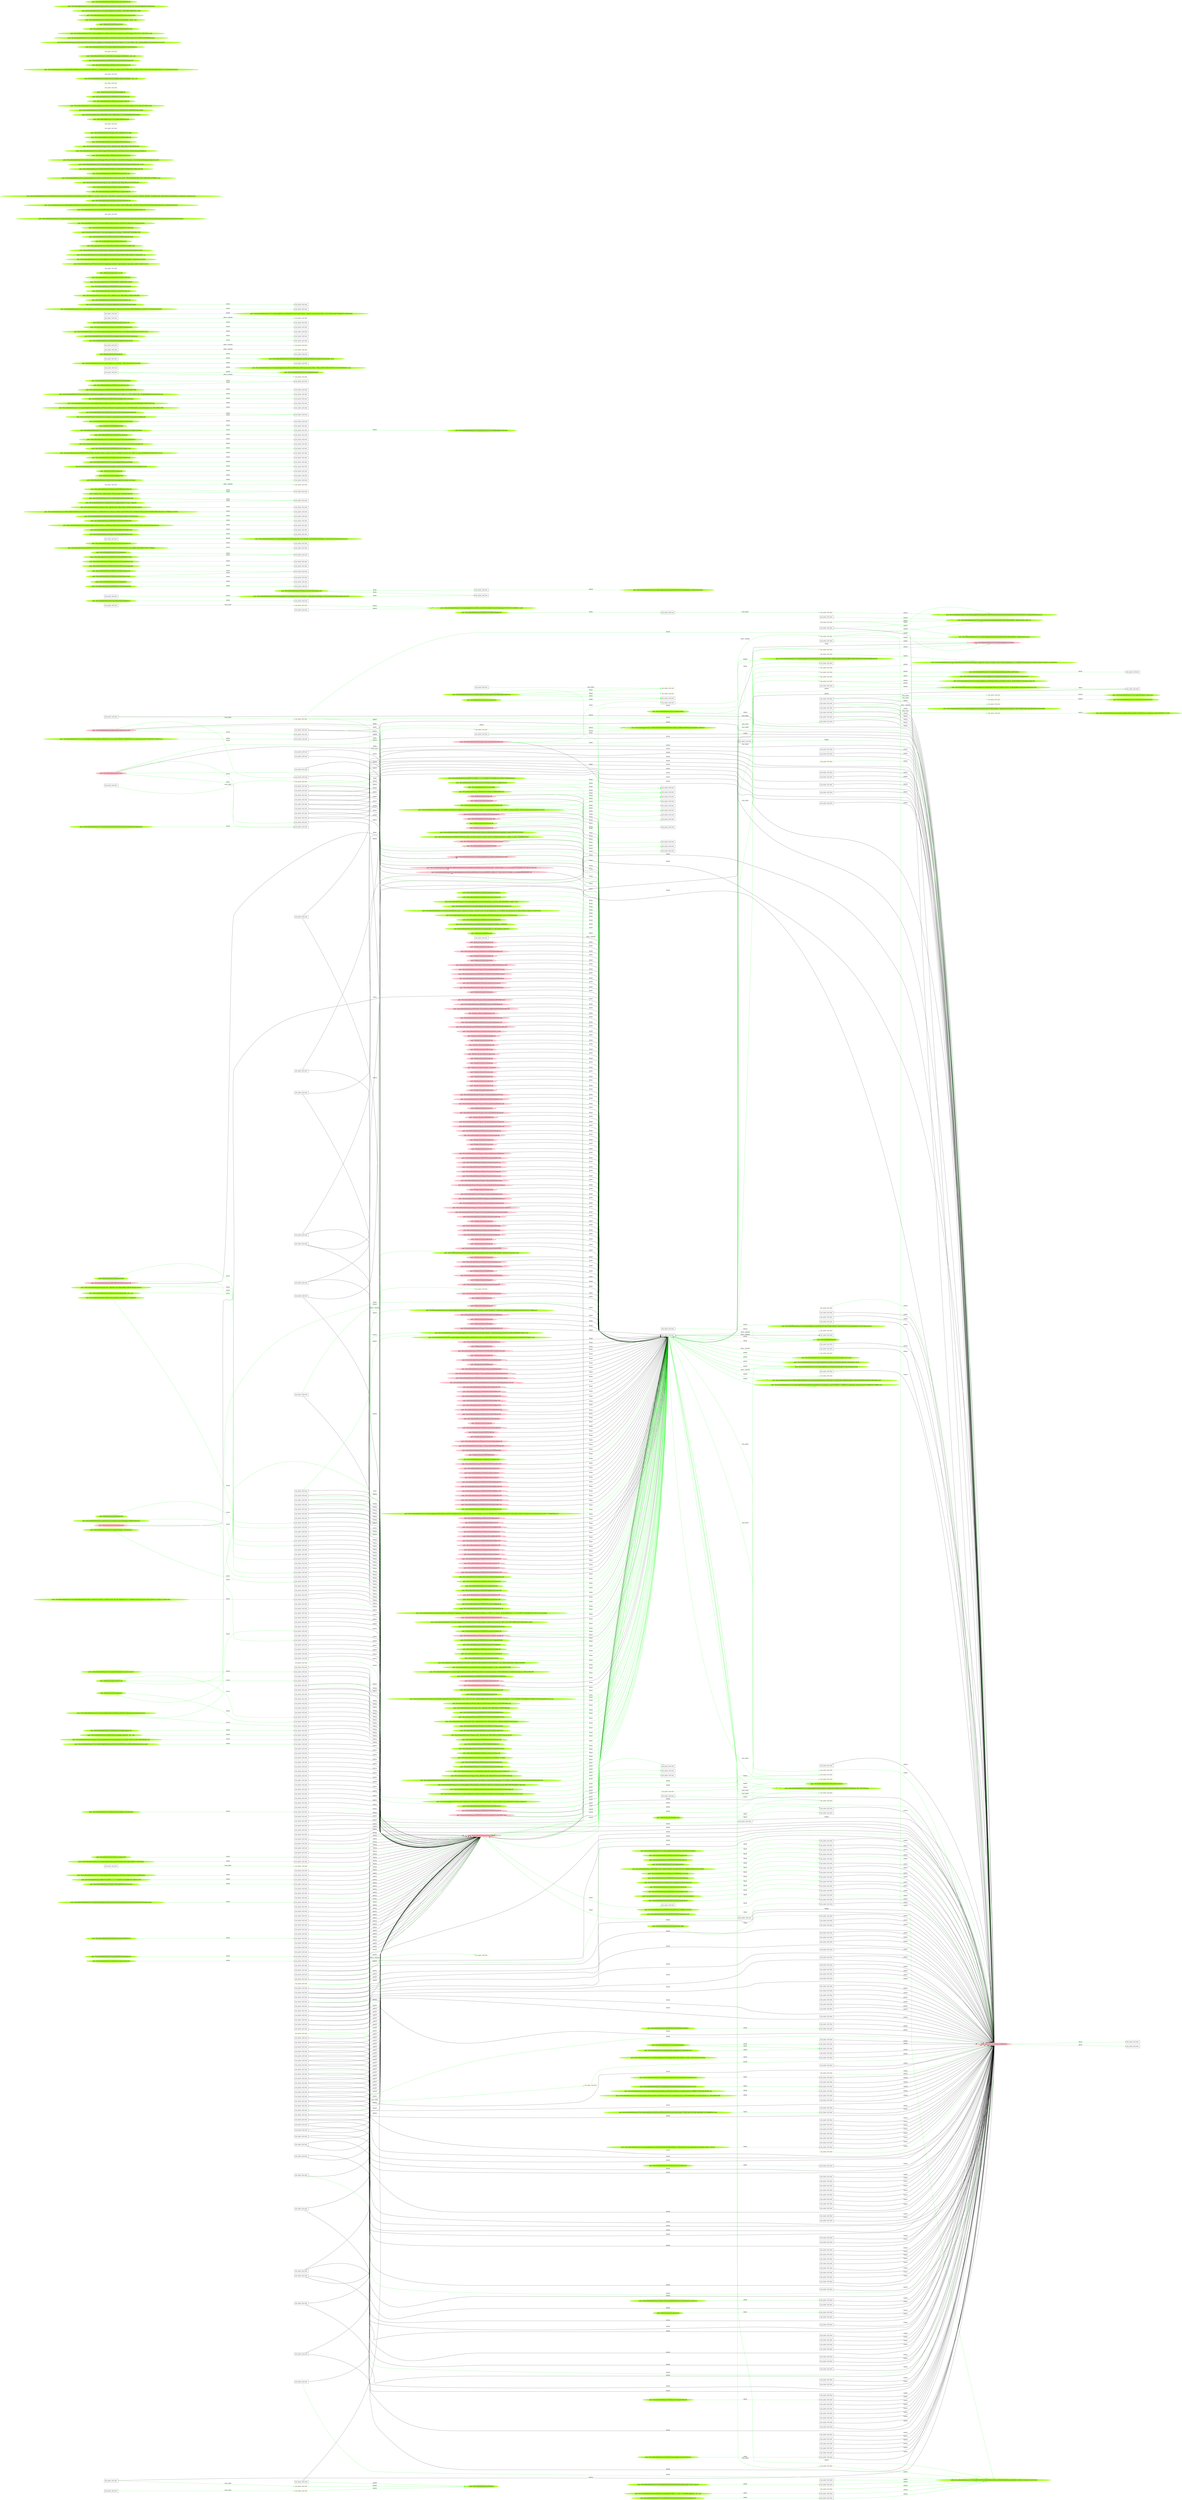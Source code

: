 digraph {
	rankdir=LR
	369 [label="exe_name: null cmd: " color=black shape=box style=solid]
	1726 [label="exe_name: null cmd: " color=greenyellow shape=box style=solid]
	369 -> 1726 [label=FILE_EXEC color=green]
	379 [label="exe_name: null cmd: " color=black shape=box style=solid]
	1738 [label="exe_name: null cmd: " color=greenyellow shape=box style=solid]
	379 -> 1738 [label=FILE_EXEC color=green]
	38 [label="exe_name: null cmd: " color=black shape=box style=solid]
	1745 [label="exe_name: null cmd: " color=greenyellow shape=box style=solid]
	38 -> 1745 [label=FILE_EXEC color=green]
	383 [label="exe_name: null cmd: " color=black shape=box style=solid]
	1749 [label="exe_name: null cmd: " color=greenyellow shape=box style=solid]
	383 -> 1749 [label=FILE_EXEC color=green]
	144 [label="exe_name: null cmd: " color=black shape=box style=solid]
	1752 [label="exe_name: null cmd: " color=greenyellow shape=box style=solid]
	144 -> 1752 [label=FILE_EXEC color=green]
	156 [label="exe_name: null cmd: " color=black shape=box style=solid]
	1768 [label="exe_name: null cmd: " color=greenyellow shape=box style=solid]
	156 -> 1768 [label=FILE_EXEC color=green]
	56 [label="exe_name: null cmd: " color=black shape=box style=solid]
	1778 [label="exe_name: null cmd: " color=greenyellow shape=box style=solid]
	56 -> 1778 [label=FILE_EXEC color=green]
	173 [label="exe_name: null cmd: " color=black shape=box style=solid]
	1792 [label="exe_name: null cmd: " color=greenyellow shape=box style=solid]
	173 -> 1792 [label=FILE_EXEC color=green]
	91 [label="exe_name: null cmd: " color=black shape=box style=solid]
	1812 [label="exe_name: null cmd: " color=greenyellow shape=box style=solid]
	91 -> 1812 [label=FILE_EXEC color=green]
	403 [label="exe_name: null cmd: " color=black shape=box style=solid]
	1828 [label="exe_name: null cmd: " color=greenyellow shape=box style=solid]
	403 -> 1828 [label=FILE_EXEC color=green]
	491 [label="exe_name: null cmd: " color=black shape=box style=solid]
	1888 [label="exe_name: null cmd: " color=greenyellow shape=box style=solid]
	491 -> 1888 [label=FILE_EXEC color=green]
	290 [label="exe_name: null cmd: " color=black shape=box style=solid]
	1898 [label="exe_name: null cmd: " color=greenyellow shape=box style=solid]
	290 -> 1898 [label=FILE_EXEC color=green]
	553 [label="exe_name: null cmd: " color=black shape=box style=solid]
	1926 [label="exe_name: null cmd: " color=greenyellow shape=box style=solid]
	553 -> 1926 [label=FILE_EXEC color=green]
	0 [label="exe_name: null cmd: " color=black shape=box style=solid]
	1935 [label="exe_name: null cmd: " color=greenyellow shape=box style=solid]
	0 -> 1935 [label=FILE_EXEC color=green]
	0 [label="exe_name: null cmd: " color=black shape=box style=solid]
	1937 [label="exe_name: null cmd: " color=greenyellow shape=box style=solid]
	0 -> 1937 [label=FILE_EXEC color=green]
	0 [label="exe_name: null cmd: " color=black shape=box style=solid]
	1958 [label="exe_name: null cmd: " color=greenyellow shape=box style=solid]
	0 -> 1958 [label=FILE_EXEC color=green]
	0 [label="exe_name: null cmd: " color=black shape=box style=solid]
	1975 [label="exe_name: null cmd: " color=greenyellow shape=box style=solid]
	0 -> 1975 [label=FILE_EXEC color=green]
	0 [label="exe_name: null cmd: " color=black shape=box style=solid]
	1978 [label="exe_name: null cmd: " color=greenyellow shape=box style=solid]
	0 -> 1978 [label=FILE_EXEC color=green]
	0 [label="exe_name: null cmd: " color=black shape=box style=solid]
	1984 [label="exe_name: null cmd: " color=greenyellow shape=box style=solid]
	0 -> 1984 [label=FILE_EXEC color=green]
	0 [label="exe_name: null cmd: " color=black shape=box style=solid]
	1995 [label="exe_name: null cmd: " color=greenyellow shape=box style=solid]
	0 -> 1995 [label=FILE_EXEC color=green]
	0 [label="exe_name: null cmd: " color=black shape=box style=solid]
	2018 [label="exe_name: null cmd: " color=greenyellow shape=box style=solid]
	0 -> 2018 [label=FILE_EXEC color=green]
	0 [label="exe_name: null cmd: " color=black shape=box style=solid]
	2022 [label="exe_name: null cmd: " color=greenyellow shape=box style=solid]
	0 -> 2022 [label=FILE_EXEC color=green]
	0 [label="exe_name: null cmd: " color=black shape=box style=solid]
	2034 [label="exe_name: null cmd: " color=greenyellow shape=box style=solid]
	0 -> 2034 [label=FILE_EXEC color=green]
	0 [label="exe_name: null cmd: " color=black shape=box style=solid]
	2041 [label="exe_name: null cmd: " color=greenyellow shape=box style=solid]
	0 -> 2041 [label=FILE_EXEC color=green]
	0 [label="exe_name: null cmd: " color=black shape=box style=solid]
	1692 [label="path: /Device/HarddiskVolume2/Users/admin/AppData/Roaming/Microsoft/Windows/Themes/CachedFiles/CachedImage_1024_768_POS4.jpg" color=greenyellow shape=oval style=filled]
	0 -> 1692 [label=WRITE color=green]
	1748 [label="path: /Device/HarddiskVolume2/Users/admin/AppData/Roaming/Microsoft/Windows/Themes/TranscodedWallpaper" color=greenyellow shape=oval style=filled]
	382 [label="exe_name: null cmd: " color=black shape=box style=solid]
	1748 -> 382 [label=READ color=green]
	325 [label="path: /Device/HarddiskVolume2/Users" color=pink shape=oval style=filled]
	573 [label="exe_name: null cmd: " color=black shape=box style=solid]
	325 -> 573 [label=READ color=green]
	1664 [label="path: /Device/HarddiskVolume2/Users/admin/AppData" color=greenyellow shape=oval style=filled]
	426 [label="exe_name: null cmd: " color=black shape=box style=solid]
	1664 -> 426 [label=READ color=green]
	1755 [label="path: /Device/HarddiskVolume2/$RECYCLE.BIN/S-1-5-21-231540947-922634896-4161786520-1004" color=greenyellow shape=oval style=filled]
	388 [label="exe_name: null cmd: " color=black shape=box style=solid]
	1755 -> 388 [label=READ color=green]
	1832 [label="path: /Device/HarddiskVolume2/$RECYCLE.BIN/S-1-5-21-231540947-922634896-4161786520-1004/desktop.ini" color=greenyellow shape=oval style=filled]
	407 [label="exe_name: null cmd: " color=black shape=box style=solid]
	1832 -> 407 [label=READ color=green]
	1731 [label="path: /Device/HarddiskVolume2/Users/admin/AppData/Roaming/Microsoft/Windows/Recent/AutomaticDestinations" color=greenyellow shape=oval style=filled]
	370 [label="exe_name: null cmd: " color=black shape=box style=solid]
	1731 -> 370 [label=READ color=green]
	1783 [label="path: /Device/HarddiskVolume2/Program Files/TightVNC/tvnserver.exe" color=greenyellow shape=oval style=filled]
	162 [label="exe_name: null cmd: " color=black shape=box style=solid]
	1783 -> 162 [label=READ color=green]
	1921 [label="path: /Device/HarddiskVolume2/Users/admin/AppData/Roaming/Microsoft/Windows" color=greenyellow shape=oval style=filled]
	551 [label="exe_name: null cmd: " color=black shape=box style=solid]
	1921 -> 551 [label=READ color=green]
	1756 [label="path: /Device/HarddiskVolume2/Users/admin/Videos" color=greenyellow shape=oval style=filled]
	464 [label="exe_name: null cmd: " color=black shape=box style=solid]
	1756 -> 464 [label=READ color=green]
	1902 [label="path: /Device/HarddiskVolume2/Users/admin/Music/desktop.ini" color=greenyellow shape=oval style=filled]
	744 [label="exe_name: null cmd: " color=black shape=box style=solid]
	1902 -> 744 [label=READ color=green]
	1966 [label="path: /Device/HarddiskVolume2/WINDOWS/AppPatch/sysmain.sdb" color=greenyellow shape=oval style=filled]
	0 [label="exe_name: null cmd: " color=black shape=box style=solid]
	1966 -> 0 [label=READ color=green]
	1580 [label="path: /Device/HarddiskVolume2" color=greenyellow shape=oval style=filled]
	0 [label="exe_name: null cmd: " color=black shape=box style=solid]
	1580 -> 0 [label=READ color=green]
	795 [label="path: /Device/HarddiskVolume2/WINDOWS" color=pink shape=oval style=filled]
	647 [label="exe_name: null cmd: " color=black shape=box style=solid]
	795 -> 647 [label=READ color=green]
	1823 [label="path: /Device/HarddiskVolume2/Windows/System32/HOSTNAME.EXE" color=greenyellow shape=oval style=filled]
	616 [label="exe_name: null cmd: " color=black shape=box style=solid]
	1823 -> 616 [label=READ color=green]
	1823 [label="path: /Device/HarddiskVolume2/Windows/System32/HOSTNAME.EXE" color=greenyellow shape=oval style=filled]
	0 [label="exe_name: null cmd: " color=black shape=box style=solid]
	1823 -> 0 [label=READ color=green]
	1718 [label="path: /Device/HarddiskVolume2/Windows/System32/framedynos.dll" color=greenyellow shape=oval style=filled]
	475 [label="exe_name: null cmd: " color=black shape=box style=solid]
	1718 -> 475 [label=READ color=green]
	2000 [label="path: /Device/HarddiskVolume2/WINDOWS/system32/rpcss.dll" color=greenyellow shape=oval style=filled]
	0 [label="exe_name: null cmd: " color=black shape=box style=solid]
	2000 -> 0 [label=READ color=green]
	2049 [label="path: /Device/HarddiskVolume2/WINDOWS/system32/dbghelp.dll" color=greenyellow shape=oval style=filled]
	0 [label="exe_name: null cmd: " color=black shape=box style=solid]
	2049 -> 0 [label=READ color=green]
	2047 [label="path: /Device/HarddiskVolume2/WINDOWS/system32/wbem/fastprox.dll" color=greenyellow shape=oval style=filled]
	0 [label="exe_name: null cmd: " color=black shape=box style=solid]
	2047 -> 0 [label=READ color=green]
	1784 [label="path: /Device/HarddiskVolume2/WINDOWS/system32/usbperf.dll" color=greenyellow shape=oval style=filled]
	164 [label="exe_name: null cmd: " color=black shape=box style=solid]
	1784 -> 164 [label=READ color=green]
	1981 [label="path: /Device/HarddiskVolume2/ProgramData/Microsoft/Windows/AppRepository/Packages/Microsoft.MicrosoftEdge_41.16299.15.0_neutral__8wekyb3d8bbwe/S-1-5-21-231540947-922634896-4161786520-1004.pckgdep" color=greenyellow shape=oval style=filled]
	0 [label="exe_name: null cmd: " color=black shape=box style=solid]
	1981 -> 0 [label=READ color=green]
	1776 [label="path: /Device/HarddiskVolume2/ProgramData/Microsoft/Windows/AppRepository/Packages/Microsoft.Windows.ContentDeliveryManager_10.0.16299.15_neutral_neutral_cw5n1h2txyewy/ActivationStore.dat.LOG1" color=greenyellow shape=oval style=filled]
	0 [label="exe_name: null cmd: " color=black shape=box style=solid]
	1776 -> 0 [label=READ color=green]
	1776 [label="path: /Device/HarddiskVolume2/ProgramData/Microsoft/Windows/AppRepository/Packages/Microsoft.Windows.ContentDeliveryManager_10.0.16299.15_neutral_neutral_cw5n1h2txyewy/ActivationStore.dat.LOG1" color=greenyellow shape=oval style=filled]
	53 [label="exe_name: null cmd: " color=black shape=box style=solid]
	1776 -> 53 [label=READ color=green]
	310 [label="exe_name: null cmd: " color=black shape=box style=solid]
	1717 [label="path: /Device/HarddiskVolume2/Users/admin/AppData/Local/Packages/Microsoft.Windows.ContentDeliveryManager_cw5n1h2txyewy/Settings/settings.dat.LOG1" color=greenyellow shape=oval style=filled]
	310 -> 1717 [label=WRITE color=green]
	1833 [label="path: /Device/HarddiskVolume2/Users/Public" color=greenyellow shape=oval style=filled]
	407 [label="exe_name: null cmd: " color=black shape=box style=solid]
	1833 -> 407 [label=READ color=green]
	1756 [label="path: /Device/HarddiskVolume2/Users/admin/Videos" color=greenyellow shape=oval style=filled]
	149 [label="exe_name: null cmd: " color=black shape=box style=solid]
	1756 -> 149 [label=READ color=green]
	1857 [label="path: /Device/HarddiskVolume2/Users/admin/Music" color=greenyellow shape=oval style=filled]
	689 [label="exe_name: null cmd: " color=black shape=box style=solid]
	1857 -> 689 [label=READ color=green]
	325 [label="path: /Device/HarddiskVolume2/Users" color=pink shape=oval style=filled]
	0 [label="exe_name: null cmd: " color=black shape=box style=solid]
	325 -> 0 [label=READ color=green]
	1913 [label="path: /Device/HarddiskVolume2/Users/admin/backup/Documents/Documents/Documents/Documents/Documents/Documents/Documents" color=greenyellow shape=oval style=filled]
	531 [label="exe_name: null cmd: " color=black shape=box style=solid]
	1913 -> 531 [label=READ color=green]
	2006 [label="path: /Device/HarddiskVolume2/Windows/System32/TextInputFramework.dll" color=greenyellow shape=oval style=filled]
	0 [label="exe_name: null cmd: " color=black shape=box style=solid]
	2006 -> 0 [label=READ color=green]
	1953 [label="path: /Device/HarddiskVolume2/WINDOWS/system32/combase.dll" color=greenyellow shape=oval style=filled]
	0 [label="exe_name: null cmd: " color=black shape=box style=solid]
	1953 -> 0 [label=READ color=green]
	1785 [label="path: /Device/HarddiskVolume2/Windows/System32/sechost.dll" color=greenyellow shape=oval style=filled]
	169 [label="exe_name: null cmd: " color=black shape=box style=solid]
	1785 -> 169 [label=READ color=green]
	1797 [label="path: /Device/HarddiskVolume2/Windows/System32/WINSTA.dll" color=greenyellow shape=oval style=filled]
	177 [label="exe_name: null cmd: " color=black shape=box style=solid]
	1797 -> 177 [label=READ color=green]
	285 [label="path: /Device/HarddiskVolume2/Windows/System32/windows.storage.dll" color=pink shape=oval style=filled]
	0 [label="exe_name: null cmd: " color=black shape=box style=solid]
	285 -> 0 [label=READ color=green]
	285 [label="path: /Device/HarddiskVolume2/Windows/System32/windows.storage.dll" color=pink shape=oval style=filled]
	530 [label="exe_name: null cmd: " color=black shape=box style=solid]
	285 -> 530 [label=READ color=green]
	1901 [label="path: /Device/HarddiskVolume2/Windows/System32/deviceassociation.dll" color=greenyellow shape=oval style=filled]
	500 [label="exe_name: null cmd: " color=black shape=box style=solid]
	1901 -> 500 [label=READ color=green]
	2030 [label="path: /Device/HarddiskVolume2/WINDOWS/System32/config/DRIVERS" color=greenyellow shape=oval style=filled]
	0 [label="exe_name: null cmd: " color=black shape=box style=solid]
	2030 -> 0 [label=READ color=green]
	1714 [label="path: /Device/HarddiskVolume2/Windows/System32/msvcrt.dll" color=greenyellow shape=oval style=filled]
	169 [label="exe_name: null cmd: " color=black shape=box style=solid]
	1714 -> 169 [label=READ color=green]
	1568 [label="path: /Device/HarddiskVolume2/Windows/System32/bcryptprimitives.dll" color=greenyellow shape=oval style=filled]
	92 [label="exe_name: null cmd: " color=black shape=box style=solid]
	1568 -> 92 [label=READ color=green]
	1949 [label="path: /Device/HarddiskVolume2/Windows/System32/wship6.dll" color=greenyellow shape=oval style=filled]
	0 [label="exe_name: null cmd: " color=black shape=box style=solid]
	1949 -> 0 [label=READ color=green]
	1955 [label="path: /Device/HarddiskVolume2/Windows/System32/wshqos.dll" color=greenyellow shape=oval style=filled]
	0 [label="exe_name: null cmd: " color=black shape=box style=solid]
	1955 -> 0 [label=READ color=green]
	1855 [label="path: /Device/HarddiskVolume2/Users/desktop.ini" color=greenyellow shape=oval style=filled]
	205 [label="exe_name: null cmd: " color=black shape=box style=solid]
	1855 -> 205 [label=READ color=green]
	1731 [label="path: /Device/HarddiskVolume2/Users/admin/AppData/Roaming/Microsoft/Windows/Recent/AutomaticDestinations" color=greenyellow shape=oval style=filled]
	378 [label="exe_name: null cmd: " color=black shape=box style=solid]
	1731 -> 378 [label=READ color=green]
	1905 [label="path: /Device/HarddiskVolume2/Users/admin/Pictures/desktop.ini" color=greenyellow shape=oval style=filled]
	508 [label="exe_name: null cmd: " color=black shape=box style=solid]
	1905 -> 508 [label=READ color=green]
	2040 [label="path: /Device/HarddiskVolume2/Users/admin/Documents/desktop.ini" color=greenyellow shape=oval style=filled]
	0 [label="exe_name: null cmd: " color=black shape=box style=solid]
	2040 -> 0 [label=READ color=green]
	749 [label="path: /Device/HarddiskVolume2/Program Files" color=pink shape=oval style=filled]
	73 [label="exe_name: null cmd: " color=black shape=box style=solid]
	749 -> 73 [label=READ color=green]
	1215 [label="path: /Device/HarddiskVolume2/Users/admin" color=pink shape=oval style=filled]
	794 [label="exe_name: null cmd: " color=black shape=box style=solid]
	1215 -> 794 [label=READ color=green]
	1960 [label="path: /Device/HarddiskVolume2/Users/admin/Downloads" color=greenyellow shape=oval style=filled]
	0 [label="exe_name: null cmd: " color=black shape=box style=solid]
	1960 -> 0 [label=READ color=green]
	795 [label="path: /Device/HarddiskVolume2/WINDOWS" color=pink shape=oval style=filled]
	311 [label="exe_name: null cmd: " color=black shape=box style=solid]
	795 -> 311 [label=READ color=green]
	1730 [label="path: /Device/HarddiskVolume2/WINDOWS/SYSTEM32/DRIVERSTORE/FILEREPOSITORY/PRNMS003.INF_AMD64_D953309EC763FCC7/AMD64" color=greenyellow shape=oval style=filled]
	27 [label="exe_name: null cmd: " color=black shape=box style=solid]
	1730 -> 27 [label=READ color=green]
	1956 [label="path: /Device/HarddiskVolume2/WINDOWS/SYSTEM32/DRIVERSTORE/FILEREPOSITORY/PRNMS011.INF_AMD64_98454FBCC35BDC3A/AMD64" color=greenyellow shape=oval style=filled]
	0 [label="exe_name: null cmd: " color=black shape=box style=solid]
	1956 -> 0 [label=READ color=green]
	1724 [label="path: /Windows/System32/powrprof.dll" color=greenyellow shape=oval style=filled]
	126 [label="exe_name: null cmd: " color=black shape=box style=solid]
	1724 -> 126 [label=READ color=green]
	296 [label="path: /Windows/System32/uxtheme.dll" color=pink shape=oval style=filled]
	404 [label="exe_name: null cmd: " color=black shape=box style=solid]
	296 -> 404 [label=READ color=green]
	1789 [label="path: /Device/HarddiskVolume2/Windows/System32/imageres.dll" color=greenyellow shape=oval style=filled]
	67 [label="exe_name: null cmd: " color=black shape=box style=solid]
	1789 -> 67 [label=READ color=green]
	325 [label="path: /Device/HarddiskVolume2/Users" color=pink shape=oval style=filled]
	0 [label="exe_name: null cmd: " color=black shape=box style=solid]
	325 -> 0 [label=READ color=green]
	704 [label="path: /Device/HarddiskVolume2/Program Files/mozilla/firefox/firefox.exe" color=pink shape=oval style=filled]
	498 [label="exe_name: null cmd: " color=black shape=box style=solid]
	704 -> 498 [label=READ color=green]
	612 [label="exe_name: null cmd: " color=black shape=box style=solid]
	1822 [label="path: /Device/HarddiskVolume2/Users/admin/AppData/Local/Packages/Microsoft.Windows.ContentDeliveryManager_cw5n1h2txyewy/Settings/settings.dat" color=greenyellow shape=oval style=filled]
	612 -> 1822 [label=WRITE color=green]
	1572 [label="path: /Device/HarddiskVolume2/Users/admin/AppData/Roaming/Microsoft/Windows/Themes" color=greenyellow shape=oval style=filled]
	374 [label="exe_name: null cmd: " color=black shape=box style=solid]
	1572 -> 374 [label=READ color=green]
	1917 [label="path: /Device/HarddiskVolume2/Program Files/OpenSSH-Win64/ssh.exe" color=greenyellow shape=oval style=filled]
	302 [label="exe_name: null cmd: " color=black shape=box style=solid]
	1917 -> 302 [label=READ color=green]
	1885 [label="path: /Device/HarddiskVolume2/Windows/System32/samcli.dll" color=greenyellow shape=oval style=filled]
	486 [label="exe_name: null cmd: " color=black shape=box style=solid]
	1885 -> 486 [label=READ color=green]
	1964 [label="path: /Device/HarddiskVolume2/WINDOWS/SYSTEM32/DRIVERS/ETC/SERVICES" color=greenyellow shape=oval style=filled]
	0 [label="exe_name: null cmd: " color=black shape=box style=solid]
	1964 -> 0 [label=READ color=green]
	1865 [label="path: /Device/HarddiskVolume2/Windows/System32/logoncli.dll" color=greenyellow shape=oval style=filled]
	462 [label="exe_name: null cmd: " color=black shape=box style=solid]
	1865 -> 462 [label=READ color=green]
	1909 [label="path: /Device/HarddiskVolume2/WINDOWS/SYSTEM32/WTSAPI32.dll" color=greenyellow shape=oval style=filled]
	519 [label="exe_name: null cmd: " color=black shape=box style=solid]
	1909 -> 519 [label=READ color=green]
	1688 [label="path: /Device/HarddiskVolume2/Users/admin/AppData/Roaming/Microsoft/Windows/Recent/AutomaticDestinations/f01b4d95cf55d32a.automaticDestinations-ms" color=greenyellow shape=oval style=filled]
	326 [label="exe_name: null cmd: " color=black shape=box style=solid]
	1688 -> 326 [label=READ color=green]
	1864 [label="path: /Device/HarddiskVolume2/WINDOWS/SYSTEM32/EN-US" color=greenyellow shape=oval style=filled]
	457 [label="exe_name: null cmd: " color=black shape=box style=solid]
	1864 -> 457 [label=READ color=green]
	1833 [label="path: /Device/HarddiskVolume2/Users/Public" color=greenyellow shape=oval style=filled]
	0 [label="exe_name: null cmd: " color=black shape=box style=solid]
	1833 -> 0 [label=READ color=green]
	1911 [label="path: /Device/HarddiskVolume2/Users/admin/disk.txt" color=greenyellow shape=oval style=filled]
	529 [label="exe_name: null cmd: " color=black shape=box style=solid]
	1911 -> 529 [label=READ color=green]
	1914 [label="path: /Device/HarddiskVolume2/WINDOWS/WinSxS/amd64_microsoft.windows.common-controls_6595b64144ccf1df_6.0.16299.125_none_15cbcf8893620c09" color=greenyellow shape=oval style=filled]
	775 [label="exe_name: null cmd: " color=black shape=box style=solid]
	1914 -> 775 [label=READ color=green]
	1740 [label="path: /Windows/System32/win32u.dll" color=greenyellow shape=oval style=filled]
	138 [label="exe_name: null cmd: " color=black shape=box style=solid]
	1740 -> 138 [label=READ color=green]
	1851 [label="path: /Device/HarddiskVolume2/WINDOWS/SYSTEM32/EFSWRT.DLL" color=greenyellow shape=oval style=filled]
	440 [label="exe_name: null cmd: " color=black shape=box style=solid]
	1851 -> 440 [label=READ color=green]
	1973 [label="path: /Windows/System32/TextInputFramework.dll" color=greenyellow shape=oval style=filled]
	0 [label="exe_name: null cmd: " color=black shape=box style=solid]
	1973 -> 0 [label=READ color=green]
	646 [label="path: /Device/HarddiskVolume2/Windows/System32/user32.dll" color=pink shape=oval style=filled]
	786 [label="exe_name: null cmd: " color=black shape=box style=solid]
	646 -> 786 [label=READ color=green]
	2038 [label="path: /Device/HarddiskVolume2/Program Files/WindowsApps/Microsoft.WindowsStore_11811.1001.18.0_x64__8wekyb3d8bbwe/Microsoft.System.Package.Metadata/S-1-5-21-231540947-922634896-4161786520-1004-MergedResources-0.pri" color=greenyellow shape=oval style=filled]
	0 [label="exe_name: null cmd: " color=black shape=box style=solid]
	2038 -> 0 [label=READ color=green]
	1719 [label="path: /Device/HarddiskVolume2/Windows/Microsoft.NET/Framework64/v4.0.30319/clr.dll" color=greenyellow shape=oval style=filled]
	363 [label="exe_name: null cmd: " color=black shape=box style=solid]
	1719 -> 363 [label=READ color=green]
	2033 [label="path: /Device/HarddiskVolume2/Windows/Microsoft.NET/Framework64/v4.0.30319/WTSAPI32.dll" color=greenyellow shape=oval style=filled]
	0 [label="exe_name: null cmd: " color=black shape=box style=solid]
	2033 -> 0 [label=READ color=green]
	43 [label="exe_name: null cmd: " color=black shape=box style=solid]
	1758 [label="exe_name: null cmd: " color=greenyellow shape=box style=solid]
	43 -> 1758 [label=PROC_CREATE color=green]
	2020 [label="path: /Device/HarddiskVolume2/Program Files (x86)/Microsoft Office/Office15/WINWORD.EXE" color=greenyellow shape=oval style=filled]
	0 [label="exe_name: null cmd: " color=black shape=box style=solid]
	2020 -> 0 [label=READ color=green]
	1863 [label="path: /Device/HarddiskVolume2/PROGRAM FILES (X86)/COMMON FILES/MICROSOFT SHARED/OFFICE15/CULTURES" color=greenyellow shape=oval style=filled]
	454 [label="exe_name: null cmd: " color=black shape=box style=solid]
	1863 -> 454 [label=READ color=green]
	2024 [label="path: /Device/HarddiskVolume2/WINDOWS/SYSWOW64/POWRPROF.DLL" color=greenyellow shape=oval style=filled]
	0 [label="exe_name: null cmd: " color=black shape=box style=solid]
	2024 -> 0 [label=READ color=green]
	1967 [label="path: /Device/HarddiskVolume2/WINDOWS/SYSWOW64/WEBSERVICES.DLL" color=greenyellow shape=oval style=filled]
	0 [label="exe_name: null cmd: " color=black shape=box style=solid]
	1967 -> 0 [label=READ color=green]
	1891 [label="path: /Device/HarddiskVolume2/USERS/ADMIN/APPDATA/LOCAL/MICROSOFT/OFFICE/15.0/WEBSERVICECACHE/ALLUSERS/CLIENTTEMPLATES.CONTENT.OFFICE.NET/SUPPORT-TEMPLATES-EN-US-MT88924273.PNG0" color=greenyellow shape=oval style=filled]
	250 [label="exe_name: null cmd: " color=black shape=box style=solid]
	1891 -> 250 [label=READ color=green]
	2045 [label="path: /Device/HarddiskVolume2/PROGRAM FILES (X86)/MICROSOFT OFFICE/OFFICE15/BIBLIOGRAPHY/STYLE/GB.XSL" color=greenyellow shape=oval style=filled]
	0 [label="exe_name: null cmd: " color=black shape=box style=solid]
	2045 -> 0 [label=READ color=green]
	2012 [label="path: /Device/HarddiskVolume2/Program Files/Windows NT/Accessories" color=greenyellow shape=oval style=filled]
	0 [label="exe_name: null cmd: " color=black shape=box style=solid]
	2012 -> 0 [label=READ color=green]
	1664 [label="path: /Device/HarddiskVolume2/Users/admin/AppData" color=greenyellow shape=oval style=filled]
	622 [label="exe_name: null cmd: " color=black shape=box style=solid]
	1664 -> 622 [label=READ color=green]
	331 [label="exe_name: null cmd: " color=black shape=box style=solid]
	1692 [label="path: /Device/HarddiskVolume2/Users/admin/AppData/Roaming/Microsoft/Windows/Themes/CachedFiles/CachedImage_1024_768_POS4.jpg" color=greenyellow shape=oval style=filled]
	331 -> 1692 [label=WRITE color=green]
	1741 [label="path: /Device/HarddiskVolume2/Program Files (x86)/Microsoft Office/Office15/MSIPC/uk/msipc.dll.mui" color=greenyellow shape=oval style=filled]
	139 [label="exe_name: null cmd: " color=black shape=box style=solid]
	1741 -> 139 [label=READ color=green]
	1992 [label="path: /Device/HarddiskVolume2/WINDOWS/system32/wbem/wmiprov.dll" color=greenyellow shape=oval style=filled]
	0 [label="exe_name: null cmd: " color=black shape=box style=solid]
	1992 -> 0 [label=READ color=green]
	1754 [label="path: /Windows/System32/wbem/esscli.dll" color=greenyellow shape=oval style=filled]
	387 [label="exe_name: null cmd: " color=black shape=box style=solid]
	1754 -> 387 [label=READ color=green]
	1714 [label="path: /Device/HarddiskVolume2/Windows/System32/msvcrt.dll" color=greenyellow shape=oval style=filled]
	15 [label="exe_name: null cmd: " color=black shape=box style=solid]
	1714 -> 15 [label=READ color=green]
	1620 [label="path: /Device/HarddiskVolume2/Users/admin/AppData/Roaming/Microsoft" color=greenyellow shape=oval style=filled]
	606 [label="exe_name: null cmd: " color=black shape=box style=solid]
	1620 -> 606 [label=READ color=green]
	2044 [label="path: /Device/HarddiskVolume2/Program Files (x86)/Microsoft Office/Office15/MSIPC/sl/msipc.dll.mui" color=greenyellow shape=oval style=filled]
	0 [label="exe_name: null cmd: " color=black shape=box style=solid]
	2044 -> 0 [label=READ color=green]
	1770 [label="path: /Device/HarddiskVolume2/Program Files (x86)/Microsoft Office/Office15/MSIPC/fi/msipc.dll.mui" color=greenyellow shape=oval style=filled]
	157 [label="exe_name: null cmd: " color=black shape=box style=solid]
	1770 -> 157 [label=READ color=green]
	1810 [label="path: /Device/HarddiskVolume2/Windows/SysWOW64/msvcr100.dll" color=greenyellow shape=oval style=filled]
	193 [label="exe_name: null cmd: " color=black shape=box style=solid]
	1810 -> 193 [label=READ color=green]
	1772 [label="path: /Device/HarddiskVolume2/Windows/SysWOW64/mfc100cht.dll" color=greenyellow shape=oval style=filled]
	399 [label="exe_name: null cmd: " color=black shape=box style=solid]
	1772 -> 399 [label=READ color=green]
	1555 [label="exe_name: null cmd: " color=greenyellow shape=box style=solid]
	1556 [label="exe_name: null cmd: " color=greenyellow shape=box style=solid]
	1555 -> 1556 [label=PROC_CREATE color=green]
	681 [label="path: /Device/HarddiskVolume2/WINDOWS/SYSTEM32/ntmarta.dll" color=pink shape=oval style=filled]
	109 [label="exe_name: null cmd: " color=black shape=box style=solid]
	681 -> 109 [label=READ color=green]
	712 [label="path: /Device/HarddiskVolume2/Windows/System32/en-US/tzres.dll.mui" color=pink shape=oval style=filled]
	477 [label="exe_name: null cmd: " color=black shape=box style=solid]
	712 -> 477 [label=READ color=green]
	1825 [label="path: /Device/HarddiskVolume2/WINDOWS/system32/perfc009.dat" color=greenyellow shape=oval style=filled]
	620 [label="exe_name: null cmd: " color=black shape=box style=solid]
	1825 -> 620 [label=READ color=green]
	2007 [label="path: /Device/HarddiskVolume2/WINDOWS/System32/Perfctrs.dll" color=greenyellow shape=oval style=filled]
	0 [label="exe_name: null cmd: " color=black shape=box style=solid]
	2007 -> 0 [label=READ color=green]
	1974 [label="path: /Device/HarddiskVolume2/PROGRAMDATA/ORACLE" color=greenyellow shape=oval style=filled]
	0 [label="exe_name: null cmd: " color=black shape=box style=solid]
	1974 -> 0 [label=READ color=green]
	1709 [label="path: /Device/HarddiskVolume2/salt/bin/Lib/site-packages/PyYAML-3.11-py2.7-win-amd64.egg/yaml/__init__.pyc" color=greenyellow shape=oval style=filled]
	114 [label="exe_name: null cmd: " color=black shape=box style=solid]
	1709 -> 114 [label=READ color=green]
	1757 [label="path: /Device/HarddiskVolume2/salt/bin/Lib/site-packages/tornado/tcpclient.pyc" color=greenyellow shape=oval style=filled]
	42 [label="exe_name: null cmd: " color=black shape=box style=solid]
	1757 -> 42 [label=READ color=green]
	1735 [label="path: /Device/HarddiskVolume2/salt/bin/Lib/site-packages/asn1crypto/_errors.pyc" color=greenyellow shape=oval style=filled]
	375 [label="exe_name: null cmd: " color=black shape=box style=solid]
	1735 -> 375 [label=READ color=green]
	1861 [label="path: /Device/HarddiskVolume2/salt/bin/Lib/site-packages/cffi/__init__.pyc" color=greenyellow shape=oval style=filled]
	453 [label="exe_name: null cmd: " color=black shape=box style=solid]
	1861 -> 453 [label=READ color=green]
	1215 [label="path: /Device/HarddiskVolume2/Users/admin" color=pink shape=oval style=filled]
	96 [label="exe_name: null cmd: " color=black shape=box style=solid]
	1215 -> 96 [label=READ color=green]
	1686 [label="path: /Windows/System32/cfgmgr32.dll" color=greenyellow shape=oval style=filled]
	561 [label="exe_name: null cmd: " color=black shape=box style=solid]
	1686 -> 561 [label=READ color=green]
	1760 [label="path: /Windows/System32/ninput.dll" color=greenyellow shape=oval style=filled]
	45 [label="exe_name: null cmd: " color=black shape=box style=solid]
	1760 -> 45 [label=READ color=green]
	1699 [label="path: /Device/HarddiskVolume2/WINDOWS/SYSTEM32/UIRIBBONRES.DLL" color=greenyellow shape=oval style=filled]
	584 [label="exe_name: null cmd: " color=black shape=box style=solid]
	1699 -> 584 [label=READ color=green]
	1716 [label="path: /Device/HarddiskVolume2/Users/admin/AppData/Roaming/Microsoft/Windows/Recent/www.centralbank.gov.cy.lnk" color=greenyellow shape=oval style=filled]
	120 [label="exe_name: null cmd: " color=black shape=box style=solid]
	1716 -> 120 [label=READ color=green]
	0 [label="exe_name: null cmd: " color=black shape=box style=solid]
	2032 [label="exe_name: null cmd: " color=greenyellow shape=box style=solid]
	0 -> 2032 [label=PROC_CREATE color=green]
	1827 [label="path: /Device/HarddiskVolume2/Users/admin/AppData/Roaming/Mozilla" color=greenyellow shape=oval style=filled]
	639 [label="exe_name: null cmd: " color=black shape=box style=solid]
	1827 -> 639 [label=READ color=green]
	646 [label="path: /Device/HarddiskVolume2/Windows/System32/user32.dll" color=pink shape=oval style=filled]
	0 [label="exe_name: null cmd: " color=black shape=box style=solid]
	646 -> 0 [label=READ color=green]
	1839 [label="path: /Device/HarddiskVolume2/Windows/System32/authz.dll" color=greenyellow shape=oval style=filled]
	416 [label="exe_name: null cmd: " color=black shape=box style=solid]
	1839 -> 416 [label=READ color=green]
	2037 [label="path: /Device/HarddiskVolume2/WINDOWS/SYSTEM32/NGCKEYENUM.DLL" color=greenyellow shape=oval style=filled]
	0 [label="exe_name: null cmd: " color=black shape=box style=solid]
	2037 -> 0 [label=READ color=green]
	2036 [label="path: /Device/HarddiskVolume2/Windows/System32/shacct.dll" color=greenyellow shape=oval style=filled]
	0 [label="exe_name: null cmd: " color=black shape=box style=solid]
	2036 -> 0 [label=READ color=green]
	1751 [label="path: /Device/HarddiskVolume2/Windows/System32/nduprov.dll" color=greenyellow shape=oval style=filled]
	384 [label="exe_name: null cmd: " color=black shape=box style=solid]
	1751 -> 384 [label=READ color=green]
	1900 [label="path: /Device/HarddiskVolume2/WINDOWS/WinSxS/x86_microsoft.windows.common-controls_6595b64144ccf1df_5.82.16299.125_none_d02560fb5f387566/COMCTL32.dll" color=greenyellow shape=oval style=filled]
	294 [label="exe_name: null cmd: " color=black shape=box style=solid]
	1900 -> 294 [label=READ color=green]
	1767 [label="path: /Device/HarddiskVolume2/WINDOWS/system32/ktmw32.dll" color=greenyellow shape=oval style=filled]
	397 [label="exe_name: null cmd: " color=black shape=box style=solid]
	1767 -> 397 [label=READ color=green]
	1908 [label="path: /Device/HarddiskVolume2/WINDOWS/system32/sppsvc.exe" color=greenyellow shape=oval style=filled]
	513 [label="exe_name: null cmd: " color=black shape=box style=solid]
	1908 -> 513 [label=READ color=green]
	562 [label="exe_name: null cmd: " color=black shape=box style=solid]
	795 [label="path: /Device/HarddiskVolume2/WINDOWS" color=pink shape=oval style=filled]
	562 -> 795 [label=WRITE color=black]
	146 [label="exe_name: null cmd: " color=black shape=box style=solid]
	795 [label="path: /Device/HarddiskVolume2/WINDOWS" color=pink shape=oval style=filled]
	146 -> 795 [label=WRITE color=black]
	68 [label="exe_name: null cmd: " color=black shape=box style=solid]
	795 [label="path: /Device/HarddiskVolume2/WINDOWS" color=pink shape=oval style=filled]
	68 -> 795 [label=WRITE color=black]
	1906 [label="path: /Device/HarddiskVolume2/Windows/SystemResources/Windows.UI.Logon/pris" color=greenyellow shape=oval style=filled]
	511 [label="exe_name: null cmd: " color=black shape=box style=solid]
	1906 -> 511 [label=READ color=green]
	1986 [label="path: /Device/HarddiskVolume2/Windows/SystemResources/Windows.UI.Logon" color=greenyellow shape=oval style=filled]
	0 [label="exe_name: null cmd: " color=black shape=box style=solid]
	1986 -> 0 [label=READ color=green]
	1997 [label="path: /Device/HarddiskVolume2/Windows/System32/dmcmnutils.dll" color=greenyellow shape=oval style=filled]
	0 [label="exe_name: null cmd: " color=black shape=box style=solid]
	1997 -> 0 [label=READ color=green]
	36 [label="exe_name: null cmd: " color=black shape=box style=solid]
	795 [label="path: /Device/HarddiskVolume2/WINDOWS" color=pink shape=oval style=filled]
	36 -> 795 [label=WRITE color=black]
	146 [label="exe_name: null cmd: " color=black shape=box style=solid]
	1537 [label="path: /Device/HarddiskVolume2/Users/admin/AppData/Local/Microsoft/Windows/Caches" color=pink shape=oval style=filled]
	146 -> 1537 [label=WRITE color=black]
	127 [label="exe_name: null cmd: " color=black shape=box style=solid]
	1215 [label="path: /Device/HarddiskVolume2/Users/admin" color=pink shape=oval style=filled]
	127 -> 1215 [label=WRITE color=black]
	562 [label="exe_name: null cmd: " color=black shape=box style=solid]
	1215 [label="path: /Device/HarddiskVolume2/Users/admin" color=pink shape=oval style=filled]
	562 -> 1215 [label=WRITE color=black]
	1978 [label="exe_name: null cmd: " color=greenyellow shape=box style=solid]
	1689 [label="path: /Device/HarddiskVolume2/Users/darpa/AppData/Local/Packages/Microsoft.Windows.Photos_8wekyb3d8bbwe/Settings/settings.dat.LOG1" color=greenyellow shape=oval style=filled]
	1978 -> 1689 [label=WRITE color=green]
	1978 [label="exe_name: null cmd: " color=greenyellow shape=box style=solid]
	1979 [label="path: /Device/HarddiskVolume2/Users/darpa/AppData/Local/Packages/Microsoft.Windows.Photos_8wekyb3d8bbwe/Settings/settings.dat" color=greenyellow shape=oval style=filled]
	1978 -> 1979 [label=WRITE color=green]
	449 [label="exe_name: null cmd: " color=black shape=box style=solid]
	795 [label="path: /Device/HarddiskVolume2/WINDOWS" color=pink shape=oval style=filled]
	449 -> 795 [label=WRITE color=black]
	2011 [label="path: /Device/HarddiskVolume2/Users/admin/Documents/arteriolar.docx" color=greenyellow shape=oval style=filled]
	0 [label="exe_name: null cmd: " color=black shape=box style=solid]
	2011 -> 0 [label=READ color=green]
	2021 [label="path: /Device/HarddiskVolume2/Users/admin/Documents/Documents/Documents/cultellus.rtf" color=greenyellow shape=oval style=filled]
	0 [label="exe_name: null cmd: " color=black shape=box style=solid]
	2021 -> 0 [label=READ color=green]
	1892 [label="path: /Device/HarddiskVolume2/Users/admin/Documents/Documents/Documents/Documents/columbate.rtf" color=greenyellow shape=oval style=filled]
	492 [label="exe_name: null cmd: " color=black shape=box style=solid]
	1892 -> 492 [label=READ color=green]
	1907 [label="path: /Device/HarddiskVolume2/Users/admin/Documents/Documents/decidual.rtf" color=greenyellow shape=oval style=filled]
	754 [label="exe_name: null cmd: " color=black shape=box style=solid]
	1907 -> 754 [label=READ color=green]
	1808 [label="path: /Device/HarddiskVolume2/Users/admin/Documents/Documents/Documents/demonic.rtf" color=greenyellow shape=oval style=filled]
	191 [label="exe_name: null cmd: " color=black shape=box style=solid]
	1808 -> 191 [label=READ color=green]
	530 [label="exe_name: null cmd: " color=black shape=box style=solid]
	795 [label="path: /Device/HarddiskVolume2/WINDOWS" color=pink shape=oval style=filled]
	530 -> 795 [label=WRITE color=black]
	1740 [label="path: /Windows/System32/win32u.dll" color=greenyellow shape=oval style=filled]
	0 [label="exe_name: null cmd: " color=black shape=box style=solid]
	1740 -> 0 [label=READ color=green]
	1766 [label="path: /Windows/System32/advapi32.dll" color=greenyellow shape=oval style=filled]
	396 [label="exe_name: null cmd: " color=black shape=box style=solid]
	1766 -> 396 [label=READ color=green]
	1798 [label="path: /Device/HarddiskVolume2/salt/bin/Lib/_abcoll.pyc" color=greenyellow shape=oval style=filled]
	179 [label="exe_name: null cmd: " color=black shape=box style=solid]
	1798 -> 179 [label=READ color=green]
	0 [label="exe_name: null cmd: " color=black shape=box style=solid]
	1934 [label="path: /Device/HarddiskVolume2/Users/admin/Pictures/www.aids-update.org.za.docx" color=greenyellow shape=oval style=filled]
	0 -> 1934 [label=WRITE color=green]
	572 [label="exe_name: null cmd: " color=black shape=box style=solid]
	1215 [label="path: /Device/HarddiskVolume2/Users/admin" color=pink shape=oval style=filled]
	572 -> 1215 [label=WRITE color=green]
	1999 [label="path: /Device/HarddiskVolume2/Program Files (x86)/Microsoft Office/OFFICE15/NL7MODELS000A.dll" color=greenyellow shape=oval style=filled]
	0 [label="exe_name: null cmd: " color=black shape=box style=solid]
	1999 -> 0 [label=READ color=green]
	1771 [label="path: /Program Files (x86)/Common Files/microsoft shared/ink/tiptsf.dll" color=greenyellow shape=oval style=filled]
	399 [label="exe_name: null cmd: " color=black shape=box style=solid]
	1771 -> 399 [label=READ color=green]
	187 [label="exe_name: null cmd: " color=black shape=box style=solid]
	1803 [label="path: /Device/HarddiskVolume2/Users/admin/Pictures/www.centralbankmalta.com.docx" color=greenyellow shape=oval style=filled]
	187 -> 1803 [label=WRITE color=green]
	191 [label="exe_name: null cmd: " color=black shape=box style=solid]
	1622 [label="path: /Device/HarddiskVolume2/USERS/ADMIN/APPDATA/ROAMING/MOZILLA/FIREFOX/PROFILES/LXKEHH21.DEFAULT/PLACES.SQLITE-WAL" color=greenyellow shape=oval style=filled]
	191 -> 1622 [label=WRITE color=green]
	1935 [label="exe_name: null cmd: " color=greenyellow shape=box style=solid]
	795 [label="path: /Device/HarddiskVolume2/WINDOWS" color=pink shape=oval style=filled]
	1935 -> 795 [label=WRITE color=green]
	28 [label="exe_name: null cmd: " color=black shape=box style=solid]
	795 [label="path: /Device/HarddiskVolume2/WINDOWS" color=pink shape=oval style=filled]
	28 -> 795 [label=WRITE color=black]
	1695 [label="path: /Windows/System32/cldapi.dll" color=greenyellow shape=oval style=filled]
	0 [label="exe_name: null cmd: " color=black shape=box style=solid]
	1695 -> 0 [label=READ color=green]
	1842 [label="path: /Windows/System32/propsys.dll" color=greenyellow shape=oval style=filled]
	423 [label="exe_name: null cmd: " color=black shape=box style=solid]
	1842 -> 423 [label=READ color=green]
	1930 [label="path: /Device/HarddiskVolume2/Users/admin/Pictures/www.made-in-denmark.dk.docx" color=greenyellow shape=oval style=filled]
	556 [label="exe_name: null cmd: " color=black shape=box style=solid]
	1930 -> 556 [label=READ color=green]
	1717 [label="path: /Device/HarddiskVolume2/Users/admin/AppData/Local/Packages/Microsoft.Windows.ContentDeliveryManager_cw5n1h2txyewy/Settings/settings.dat.LOG1" color=greenyellow shape=oval style=filled]
	121 [label="exe_name: null cmd: " color=black shape=box style=solid]
	1717 -> 121 [label=READ color=green]
	0 [label="exe_name: null cmd: " color=black shape=box style=solid]
	1622 [label="path: /Device/HarddiskVolume2/USERS/ADMIN/APPDATA/ROAMING/MOZILLA/FIREFOX/PROFILES/LXKEHH21.DEFAULT/PLACES.SQLITE-WAL" color=greenyellow shape=oval style=filled]
	0 -> 1622 [label=WRITE color=green]
	780 [label="exe_name: null cmd: " color=black shape=box style=solid]
	1215 [label="path: /Device/HarddiskVolume2/Users/admin" color=pink shape=oval style=filled]
	780 -> 1215 [label=WRITE color=black]
	340 [label="exe_name: null cmd: " color=black shape=box style=solid]
	1215 [label="path: /Device/HarddiskVolume2/Users/admin" color=pink shape=oval style=filled]
	340 -> 1215 [label=WRITE color=black]
	447 [label="exe_name: null cmd: " color=black shape=box style=solid]
	795 [label="path: /Device/HarddiskVolume2/WINDOWS" color=pink shape=oval style=filled]
	447 -> 795 [label=WRITE color=black]
	213 [label="exe_name: null cmd: " color=black shape=box style=solid]
	795 [label="path: /Device/HarddiskVolume2/WINDOWS" color=pink shape=oval style=filled]
	213 -> 795 [label=WRITE color=black]
	158 [label="exe_name: null cmd: " color=black shape=box style=solid]
	795 [label="path: /Device/HarddiskVolume2/WINDOWS" color=pink shape=oval style=filled]
	158 -> 795 [label=WRITE color=black]
	147 [label="exe_name: null cmd: " color=black shape=box style=solid]
	795 [label="path: /Device/HarddiskVolume2/WINDOWS" color=pink shape=oval style=filled]
	147 -> 795 [label=WRITE color=black]
	97 [label="exe_name: null cmd: " color=black shape=box style=solid]
	795 [label="path: /Device/HarddiskVolume2/WINDOWS" color=pink shape=oval style=filled]
	97 -> 795 [label=WRITE color=black]
	55 [label="exe_name: null cmd: " color=black shape=box style=solid]
	1580 [label="path: /Device/HarddiskVolume2" color=greenyellow shape=oval style=filled]
	55 -> 1580 [label=WRITE color=green]
	1991 [label="path: /Device/HarddiskVolume2/ProgramData/Microsoft/Windows/AppRepository/Packages/Microsoft.Windows.ContentDeliveryManager_10.0.16299.15_neutral_neutral_cw5n1h2txyewy/ActivationStore.dat" color=greenyellow shape=oval style=filled]
	0 [label="exe_name: null cmd: " color=black shape=box style=solid]
	1991 -> 0 [label=READ color=green]
	43 [label="exe_name: null cmd: " color=black shape=box style=solid]
	1215 [label="path: /Device/HarddiskVolume2/Users/admin" color=pink shape=oval style=filled]
	43 -> 1215 [label=WRITE color=black]
	1916 [label="path: /Device/HarddiskVolume2/WINDOWS/SYSTEM32/wbemcomn.dll" color=greenyellow shape=oval style=filled]
	543 [label="exe_name: null cmd: " color=black shape=box style=solid]
	1916 -> 543 [label=READ color=green]
	435 [label="exe_name: null cmd: " color=black shape=box style=solid]
	795 [label="path: /Device/HarddiskVolume2/WINDOWS" color=pink shape=oval style=filled]
	435 -> 795 [label=WRITE color=black]
	394 [label="exe_name: null cmd: " color=black shape=box style=solid]
	795 [label="path: /Device/HarddiskVolume2/WINDOWS" color=pink shape=oval style=filled]
	394 -> 795 [label=WRITE color=black]
	650 [label="exe_name: null cmd: " color=black shape=box style=solid]
	1215 [label="path: /Device/HarddiskVolume2/Users/admin" color=pink shape=oval style=filled]
	650 -> 1215 [label=WRITE color=black]
	2048 [label="path: /Device/HarddiskVolume2/Users/admin/AppData/Roaming/Microsoft/Windows/Recent/CustomDestinations/8RM79KOFRM0A6R2F74JO.temp" color=greenyellow shape=oval style=filled]
	0 [label="exe_name: null cmd: " color=black shape=box style=solid]
	2048 -> 0 [label=READ color=green]
	437 [label="exe_name: null cmd: " color=black shape=box style=solid]
	1215 [label="path: /Device/HarddiskVolume2/Users/admin" color=pink shape=oval style=filled]
	437 -> 1215 [label=WRITE color=black]
	773 [label="exe_name: null cmd: " color=black shape=box style=solid]
	1215 [label="path: /Device/HarddiskVolume2/Users/admin" color=pink shape=oval style=filled]
	773 -> 1215 [label=WRITE color=black]
	1856 [label="path: /Device/HarddiskVolume2/WINDOWS/SYSWOW64/WIN32U.DLL" color=greenyellow shape=oval style=filled]
	205 [label="exe_name: null cmd: " color=black shape=box style=solid]
	1856 -> 205 [label=READ color=green]
	1848 [label="path: /Device/HarddiskVolume2/WINDOWS/SYSWOW64/DCOMP.DLL" color=greenyellow shape=oval style=filled]
	436 [label="exe_name: null cmd: " color=black shape=box style=solid]
	1848 -> 436 [label=READ color=green]
	1706 [label="path: /Windows/SysWOW64/fontsub.dll" color=greenyellow shape=oval style=filled]
	353 [label="exe_name: null cmd: " color=black shape=box style=solid]
	1706 -> 353 [label=READ color=green]
	1834 [label="path: /Device/HarddiskVolume2/salt/bin/Lib/site-packages/Crypto/Cipher" color=greenyellow shape=oval style=filled]
	408 [label="exe_name: null cmd: " color=black shape=box style=solid]
	1834 -> 408 [label=READ color=green]
	114 [label="exe_name: null cmd: " color=black shape=box style=solid]
	1622 [label="path: /Device/HarddiskVolume2/USERS/ADMIN/APPDATA/ROAMING/MOZILLA/FIREFOX/PROFILES/LXKEHH21.DEFAULT/PLACES.SQLITE-WAL" color=greenyellow shape=oval style=filled]
	114 -> 1622 [label=WRITE color=green]
	1914 [label="path: /Device/HarddiskVolume2/WINDOWS/WinSxS/amd64_microsoft.windows.common-controls_6595b64144ccf1df_6.0.16299.125_none_15cbcf8893620c09" color=greenyellow shape=oval style=filled]
	0 [label="exe_name: null cmd: " color=black shape=box style=solid]
	1914 -> 0 [label=READ color=green]
	1711 [label="path: /Device/HarddiskVolume2/Users/admin/AppData/Local/Packages/Microsoft.Windows.Cortana_cw5n1h2txyewy/Settings" color=greenyellow shape=oval style=filled]
	118 [label="exe_name: null cmd: " color=black shape=box style=solid]
	1711 -> 118 [label=READ color=green]
	1816 [label="path: /Device/HarddiskVolume2/Windows/System32/OneCoreCommonProxyStub.dll" color=greenyellow shape=oval style=filled]
	93 [label="exe_name: null cmd: " color=black shape=box style=solid]
	1816 -> 93 [label=READ color=green]
	32 [label="exe_name: null cmd: " color=black shape=box style=solid]
	1215 [label="path: /Device/HarddiskVolume2/Users/admin" color=pink shape=oval style=filled]
	32 -> 1215 [label=WRITE color=black]
	508 [label="exe_name: null cmd: " color=black shape=box style=solid]
	1215 [label="path: /Device/HarddiskVolume2/Users/admin" color=pink shape=oval style=filled]
	508 -> 1215 [label=WRITE color=black]
	1550 [label="path: /Device/HarddiskVolume2/Users/admin/AppData/Roaming/Microsoft/Office/Recent/index.dat" color=greenyellow shape=oval style=filled]
	160 [label="exe_name: null cmd: " color=black shape=box style=solid]
	1550 -> 160 [label=READ color=green]
	1837 [label="path: /Device/HarddiskVolume2/Users/admin/AppData/Roaming/Microsoft/Windows/Recent/CustomDestinations/7e10931f60e0ad93.customDestinations-ms~RF1e70f4e3.TMP" color=greenyellow shape=oval style=filled]
	410 [label="exe_name: null cmd: " color=black shape=box style=solid]
	1837 -> 410 [label=READ color=green]
	422 [label="exe_name: null cmd: " color=black shape=box style=solid]
	1215 [label="path: /Device/HarddiskVolume2/Users/admin" color=pink shape=oval style=filled]
	422 -> 1215 [label=WRITE color=black]
	540 [label="exe_name: null cmd: " color=black shape=box style=solid]
	1215 [label="path: /Device/HarddiskVolume2/Users/admin" color=pink shape=oval style=filled]
	540 -> 1215 [label=WRITE color=black]
	1550 [label="path: /Device/HarddiskVolume2/Users/admin/AppData/Roaming/Microsoft/Office/Recent/index.dat" color=greenyellow shape=oval style=filled]
	1629 [label="exe_name: null cmd: " color=greenyellow shape=box style=solid]
	1550 -> 1629 [label=READ color=green]
	1897 [label="path: /Device/HarddiskVolume2/Users/admin/Desktop/~$arwood.docx" color=greenyellow shape=oval style=filled]
	499 [label="exe_name: null cmd: " color=black shape=box style=solid]
	1897 -> 499 [label=READ color=green]
	0 [label="exe_name: null cmd: " color=black shape=box style=solid]
	1565 [label="path: /Device/HarddiskVolume2/Users/admin/AppData/Local/Microsoft/Windows/Explorer/thumbcache_idx.db" color=greenyellow shape=oval style=filled]
	0 -> 1565 [label=WRITE color=green]
	457 [label="exe_name: null cmd: " color=black shape=box style=solid]
	795 [label="path: /Device/HarddiskVolume2/WINDOWS" color=pink shape=oval style=filled]
	457 -> 795 [label=WRITE color=black]
	540 [label="exe_name: null cmd: " color=black shape=box style=solid]
	795 [label="path: /Device/HarddiskVolume2/WINDOWS" color=pink shape=oval style=filled]
	540 -> 795 [label=WRITE color=black]
	395 [label="exe_name: null cmd: " color=black shape=box style=solid]
	795 [label="path: /Device/HarddiskVolume2/WINDOWS" color=pink shape=oval style=filled]
	395 -> 795 [label=WRITE color=black]
	1788 [label="path: /Device/HarddiskVolume2/Users/admin/AppData/Roaming/Microsoft/Windows/Recent/CustomDestinations/RX3Q8X4QJXGSFXB5W2BP.temp" color=greenyellow shape=oval style=filled]
	65 [label="exe_name: null cmd: " color=black shape=box style=solid]
	1788 -> 65 [label=READ color=green]
	21 [label="exe_name: null cmd: " color=black shape=box style=solid]
	795 [label="path: /Device/HarddiskVolume2/WINDOWS" color=pink shape=oval style=filled]
	21 -> 795 [label=WRITE color=black]
	21 [label="exe_name: null cmd: " color=black shape=box style=solid]
	1215 [label="path: /Device/HarddiskVolume2/Users/admin" color=pink shape=oval style=filled]
	21 -> 1215 [label=WRITE color=black]
	33 [label="exe_name: null cmd: " color=black shape=box style=solid]
	795 [label="path: /Device/HarddiskVolume2/WINDOWS" color=pink shape=oval style=filled]
	33 -> 795 [label=WRITE color=green]
	574 [label="exe_name: null cmd: " color=black shape=box style=solid]
	795 [label="path: /Device/HarddiskVolume2/WINDOWS" color=pink shape=oval style=filled]
	574 -> 795 [label=WRITE color=black]
	157 [label="exe_name: null cmd: " color=black shape=box style=solid]
	1215 [label="path: /Device/HarddiskVolume2/Users/admin" color=pink shape=oval style=filled]
	157 -> 1215 [label=WRITE color=black]
	412 [label="exe_name: null cmd: " color=black shape=box style=solid]
	1215 [label="path: /Device/HarddiskVolume2/Users/admin" color=pink shape=oval style=filled]
	412 -> 1215 [label=WRITE color=black]
	117 [label="exe_name: null cmd: " color=black shape=box style=solid]
	1215 [label="path: /Device/HarddiskVolume2/Users/admin" color=pink shape=oval style=filled]
	117 -> 1215 [label=WRITE color=black]
	328 [label="exe_name: null cmd: " color=black shape=box style=solid]
	795 [label="path: /Device/HarddiskVolume2/WINDOWS" color=pink shape=oval style=filled]
	328 -> 795 [label=WRITE color=green]
	1929 [label="path: /Device/HarddiskVolume2/Users/admin/Documents/Documents/Documents/chemisette.rtf" color=greenyellow shape=oval style=filled]
	555 [label="exe_name: null cmd: " color=black shape=box style=solid]
	1929 -> 555 [label=READ color=green]
	1869 [label="path: /Device/HarddiskVolume2/Users/admin/Documents/Documents/Documents/Copy of eyes_only.xlsx" color=greenyellow shape=oval style=filled]
	466 [label="exe_name: null cmd: " color=black shape=box style=solid]
	1869 -> 466 [label=READ color=green]
	1764 [label="path: /Device/HarddiskVolume2/Users/admin/Documents/Documents/Documents/Doc142.docx" color=greenyellow shape=oval style=filled]
	392 [label="exe_name: null cmd: " color=black shape=box style=solid]
	1764 -> 392 [label=READ color=green]
	1694 [label="path: /Device/HarddiskVolume2/Users/admin/Documents/Documents/Documents/Documents/aefaldy.docx" color=greenyellow shape=oval style=filled]
	573 [label="exe_name: null cmd: " color=black shape=box style=solid]
	1694 -> 573 [label=READ color=green]
	1952 [label="path: /Device/HarddiskVolume2/Users/admin/Documents/Documents/Documents/Documents/acrologic.rtf" color=greenyellow shape=oval style=filled]
	0 [label="exe_name: null cmd: " color=black shape=box style=solid]
	1952 -> 0 [label=READ color=green]
	1882 [label="path: /Device/HarddiskVolume2/Users/admin/AppData/Roaming/Microsoft/Windows/Recent/CustomDestinations/1MH88O728ZOG4DJ1HMTP.temp" color=greenyellow shape=oval style=filled]
	480 [label="exe_name: null cmd: " color=black shape=box style=solid]
	1882 -> 480 [label=READ color=green]
	1718 [label="path: /Device/HarddiskVolume2/Windows/System32/framedynos.dll" color=greenyellow shape=oval style=filled]
	121 [label="exe_name: null cmd: " color=black shape=box style=solid]
	1718 -> 121 [label=READ color=green]
	210 [label="exe_name: null cmd: " color=black shape=box style=solid]
	795 [label="path: /Device/HarddiskVolume2/WINDOWS" color=pink shape=oval style=filled]
	210 -> 795 [label=WRITE color=black]
	133 [label="exe_name: null cmd: " color=black shape=box style=solid]
	795 [label="path: /Device/HarddiskVolume2/WINDOWS" color=pink shape=oval style=filled]
	133 -> 795 [label=WRITE color=green]
	1883 [label="path: /Device/HarddiskVolume2/Users/admin/AppData/Roaming/Microsoft/Windows/Recent/CustomDestinations/7e10931f60e0ad93.customDestinations-ms~RF1f2366f4.TMP" color=greenyellow shape=oval style=filled]
	482 [label="exe_name: null cmd: " color=black shape=box style=solid]
	1883 -> 482 [label=READ color=green]
	446 [label="exe_name: null cmd: " color=black shape=box style=solid]
	795 [label="path: /Device/HarddiskVolume2/WINDOWS" color=pink shape=oval style=filled]
	446 -> 795 [label=WRITE color=black]
	481 [label="exe_name: null cmd: " color=black shape=box style=solid]
	795 [label="path: /Device/HarddiskVolume2/WINDOWS" color=pink shape=oval style=filled]
	481 -> 795 [label=WRITE color=black]
	0 [label="exe_name: null cmd: " color=black shape=box style=solid]
	1939 [label="exe_name: null cmd: " color=greenyellow shape=box style=solid]
	0 -> 1939 [label=PROC_CREATE color=green]
	1939 [label="exe_name: null cmd: " color=greenyellow shape=box style=solid]
	1604 [label="path: /Device/HarddiskVolume2/Users/admin/AppData/Roaming/Mozilla/Firefox/Profiles/lxkehh21.default/xulstore.json" color=greenyellow shape=oval style=filled]
	1939 -> 1604 [label=WRITE color=green]
	1939 [label="exe_name: null cmd: " color=greenyellow shape=box style=solid]
	1605 [label="path: /Device/HarddiskVolume2/Users/admin/AppData/Roaming/Mozilla/Firefox/Profiles/lxkehh21.default/cookies.sqlite-wal" color=greenyellow shape=oval style=filled]
	1939 -> 1605 [label=WRITE color=green]
	1939 [label="exe_name: null cmd: " color=greenyellow shape=box style=solid]
	1622 [label="path: /Device/HarddiskVolume2/USERS/ADMIN/APPDATA/ROAMING/MOZILLA/FIREFOX/PROFILES/LXKEHH21.DEFAULT/PLACES.SQLITE-WAL" color=greenyellow shape=oval style=filled]
	1939 -> 1622 [label=WRITE color=green]
	650 [label="exe_name: null cmd: " color=black shape=box style=solid]
	1836 [label="path: /Device/HarddiskVolume2/Users/admin/AppData/Local/Temp/msohtmlclip1/01/clip_themedata.thmx" color=greenyellow shape=oval style=filled]
	650 -> 1836 [label=WRITE color=green]
	357 [label="exe_name: null cmd: " color=black shape=box style=solid]
	1215 [label="path: /Device/HarddiskVolume2/Users/admin" color=pink shape=oval style=filled]
	357 -> 1215 [label=WRITE color=black]
	569 [label="exe_name: null cmd: " color=black shape=box style=solid]
	1689 [label="path: /Device/HarddiskVolume2/Users/darpa/AppData/Local/Packages/Microsoft.Windows.Photos_8wekyb3d8bbwe/Settings/settings.dat.LOG1" color=greenyellow shape=oval style=filled]
	569 -> 1689 [label=WRITE color=green]
	512 [label="exe_name: null cmd: " color=black shape=box style=solid]
	795 [label="path: /Device/HarddiskVolume2/WINDOWS" color=pink shape=oval style=filled]
	512 -> 795 [label=WRITE color=black]
	74 [label="exe_name: null cmd: " color=black shape=box style=solid]
	795 [label="path: /Device/HarddiskVolume2/WINDOWS" color=pink shape=oval style=filled]
	74 -> 795 [label=WRITE color=black]
	99 [label="exe_name: null cmd: " color=black shape=box style=solid]
	795 [label="path: /Device/HarddiskVolume2/WINDOWS" color=pink shape=oval style=filled]
	99 -> 795 [label=WRITE color=black]
	789 [label="exe_name: null cmd: " color=black shape=box style=solid]
	1899 [label="path: /Device/HarddiskVolume2/Users/darpa/AppData/Local/Microsoft/OneDrive/logs/Personal/SyncEngine-2019-05-09.1143.8064.11.aodl" color=greenyellow shape=oval style=filled]
	789 -> 1899 [label=WRITE color=green]
	1790 [label="path: /Device/HarddiskVolume2/Windows/System32/SHCore.dll" color=greenyellow shape=oval style=filled]
	69 [label="exe_name: null cmd: " color=black shape=box style=solid]
	1790 -> 69 [label=READ color=green]
	1705 [label="path: /Device/HarddiskVolume2/Windows/ServiceProfiles/LocalService/AppData/Local" color=greenyellow shape=oval style=filled]
	110 [label="exe_name: null cmd: " color=black shape=box style=solid]
	1705 -> 110 [label=READ color=green]
	777 [label="exe_name: null cmd: " color=black shape=box style=solid]
	1215 [label="path: /Device/HarddiskVolume2/Users/admin" color=pink shape=oval style=filled]
	777 -> 1215 [label=WRITE color=black]
	186 [label="exe_name: null cmd: " color=black shape=box style=solid]
	795 [label="path: /Device/HarddiskVolume2/WINDOWS" color=pink shape=oval style=filled]
	186 -> 795 [label=WRITE color=black]
	1898 [label="exe_name: null cmd: " color=greenyellow shape=box style=solid]
	1899 [label="path: /Device/HarddiskVolume2/Users/darpa/AppData/Local/Microsoft/OneDrive/logs/Personal/SyncEngine-2019-05-09.1143.8064.11.aodl" color=greenyellow shape=oval style=filled]
	1898 -> 1899 [label=WRITE color=green]
	0 [label="exe_name: null cmd: " color=black shape=box style=solid]
	1580 [label="path: /Device/HarddiskVolume2" color=greenyellow shape=oval style=filled]
	0 -> 1580 [label=WRITE color=green]
	13 [label="exe_name: null cmd: " color=black shape=box style=solid]
	1215 [label="path: /Device/HarddiskVolume2/Users/admin" color=pink shape=oval style=filled]
	13 -> 1215 [label=WRITE color=black]
	186 [label="exe_name: null cmd: " color=black shape=box style=solid]
	1215 [label="path: /Device/HarddiskVolume2/Users/admin" color=pink shape=oval style=filled]
	186 -> 1215 [label=WRITE color=black]
	576 [label="exe_name: null cmd: " color=black shape=box style=solid]
	1215 [label="path: /Device/HarddiskVolume2/Users/admin" color=pink shape=oval style=filled]
	576 -> 1215 [label=WRITE color=black]
	2039 [label="path: /Device/HarddiskVolume2/Users/admin/AppData/Local/Microsoft/OneDrive/logs/Personal/SyncEngine-2019-05-08.2323.6328.3.aodl" color=greenyellow shape=oval style=filled]
	0 [label="exe_name: null cmd: " color=black shape=box style=solid]
	2039 -> 0 [label=READ color=green]
	0 [label="exe_name: null cmd: " color=black shape=box style=solid]
	1998 [label="path: /Device/HarddiskVolume2/USERS/ADMIN/APPDATA/LOCAL/PACKAGES/MICROSOFT.WINDOWS.CONTENTDELIVERYMANAGER_CW5N1H2TXYEWY/SETTINGS/SETTINGS.DAT" color=greenyellow shape=oval style=filled]
	0 -> 1998 [label=WRITE color=green]
	523 [label="exe_name: null cmd: " color=black shape=box style=solid]
	795 [label="path: /Device/HarddiskVolume2/WINDOWS" color=pink shape=oval style=filled]
	523 -> 795 [label=WRITE color=black]
	472 [label="exe_name: null cmd: " color=black shape=box style=solid]
	1215 [label="path: /Device/HarddiskVolume2/Users/admin" color=pink shape=oval style=filled]
	472 -> 1215 [label=WRITE color=black]
	40 [label="exe_name: null cmd: " color=black shape=box style=solid]
	795 [label="path: /Device/HarddiskVolume2/WINDOWS" color=pink shape=oval style=filled]
	40 -> 795 [label=WRITE color=black]
	472 [label="exe_name: null cmd: " color=black shape=box style=solid]
	795 [label="path: /Device/HarddiskVolume2/WINDOWS" color=pink shape=oval style=filled]
	472 -> 795 [label=WRITE color=black]
	0 [label="exe_name: null cmd: " color=black shape=box style=solid]
	1689 [label="path: /Device/HarddiskVolume2/Users/darpa/AppData/Local/Packages/Microsoft.Windows.Photos_8wekyb3d8bbwe/Settings/settings.dat.LOG1" color=greenyellow shape=oval style=filled]
	0 -> 1689 [label=WRITE color=green]
	1689 [label="path: /Device/HarddiskVolume2/Users/darpa/AppData/Local/Packages/Microsoft.Windows.Photos_8wekyb3d8bbwe/Settings/settings.dat.LOG1" color=greenyellow shape=oval style=filled]
	90 [label="exe_name: null cmd: " color=black shape=box style=solid]
	1689 -> 90 [label=READ color=green]
	81 [label="exe_name: null cmd: " color=black shape=box style=solid]
	795 [label="path: /Device/HarddiskVolume2/WINDOWS" color=pink shape=oval style=filled]
	81 -> 795 [label=WRITE color=black]
	1710 [label="path: /Device/HarddiskVolume2/Users/admin/Desktop/The game is played by moving a crosshair across the sky background via a trackball and pressing one of three buttons to launch a counte5.docx" color=greenyellow shape=oval style=filled]
	117 [label="exe_name: null cmd: " color=black shape=box style=solid]
	1710 -> 117 [label=READ color=green]
	1792 [label="exe_name: null cmd: " color=greenyellow shape=box style=solid]
	1215 [label="path: /Device/HarddiskVolume2/Users/admin" color=pink shape=oval style=filled]
	1792 -> 1215 [label=WRITE color=green]
	1876 [label="path: /Device/HarddiskVolume2/Users/admin/AppData/Local/Microsoft/Windows/INetCache/Content.Word/~WRS{5A431748-1065-4A89-80A2-16576B6B5D53}.tmp" color=greenyellow shape=oval style=filled]
	473 [label="exe_name: null cmd: " color=black shape=box style=solid]
	1876 -> 473 [label=READ color=green]
	1792 [label="exe_name: null cmd: " color=greenyellow shape=box style=solid]
	239 [label="path: /Device/HarddiskVolume2/Users/admin/AppData/Local/Temp" color=pink shape=oval style=filled]
	1792 -> 239 [label=WRITE color=green]
	59 [label="exe_name: null cmd: " color=black shape=box style=solid]
	1215 [label="path: /Device/HarddiskVolume2/Users/admin" color=pink shape=oval style=filled]
	59 -> 1215 [label=WRITE color=black]
	1792 [label="exe_name: null cmd: " color=greenyellow shape=box style=solid]
	795 [label="path: /Device/HarddiskVolume2/WINDOWS" color=pink shape=oval style=filled]
	1792 -> 795 [label=WRITE color=green]
	1792 [label="exe_name: null cmd: " color=greenyellow shape=box style=solid]
	628 [label="path: /Device/HarddiskVolume2/WINDOWS/TEMP" color=pink shape=oval style=filled]
	1792 -> 628 [label=WRITE color=green]
	465 [label="exe_name: null cmd: " color=black shape=box style=solid]
	795 [label="path: /Device/HarddiskVolume2/WINDOWS" color=pink shape=oval style=filled]
	465 -> 795 [label=WRITE color=black]
	1804 [label="path: /Device/HarddiskVolume2/Users/admin/AppData/Roaming/Mozilla/Firefox/Crash Reports/pending" color=greenyellow shape=oval style=filled]
	187 [label="exe_name: null cmd: " color=black shape=box style=solid]
	1804 -> 187 [label=READ color=green]
	475 [label="exe_name: null cmd: " color=black shape=box style=solid]
	1878 [label="path: /Device/HarddiskVolume2/Users/admin/AppData/Roaming/Mozilla/Firefox/Profiles/lxkehh21.default/minidumps" color=greenyellow shape=oval style=filled]
	475 -> 1878 [label=WRITE color=green]
	1774 [label="path: /Device/HarddiskVolume2/Users/admin/AppData/Roaming/Microsoft/Word/www.utm.edu307380440214968426/www.utm.edu((Autosaved-307380102243729040)).asd" color=greenyellow shape=oval style=filled]
	159 [label="exe_name: null cmd: " color=black shape=box style=solid]
	1774 -> 159 [label=READ color=green]
	46 [label="exe_name: null cmd: " color=black shape=box style=solid]
	1215 [label="path: /Device/HarddiskVolume2/Users/admin" color=pink shape=oval style=filled]
	46 -> 1215 [label=WRITE color=green]
	1703 [label="path: /Device/HarddiskVolume2/salt/bin/Lib/site-packages/salt/_version.pyc" color=greenyellow shape=oval style=filled]
	351 [label="exe_name: null cmd: " color=black shape=box style=solid]
	1703 -> 351 [label=READ color=green]
	2016 [label="path: /Device/HarddiskVolume2/salt/bin/Lib/email/message.pyc" color=greenyellow shape=oval style=filled]
	0 [label="exe_name: null cmd: " color=black shape=box style=solid]
	2016 -> 0 [label=READ color=green]
	1849 [label="path: /Device/HarddiskVolume2/salt/bin/Lib/site-packages/requests/packages/urllib3/request.pyc" color=greenyellow shape=oval style=filled]
	437 [label="exe_name: null cmd: " color=black shape=box style=solid]
	1849 -> 437 [label=READ color=green]
	2041 [label="exe_name: null cmd: " color=greenyellow shape=box style=solid]
	1215 [label="path: /Device/HarddiskVolume2/Users/admin" color=pink shape=oval style=filled]
	2041 -> 1215 [label=WRITE color=green]
	4 [label="exe_name: null cmd: " color=black shape=box style=solid]
	1215 [label="path: /Device/HarddiskVolume2/Users/admin" color=pink shape=oval style=filled]
	4 -> 1215 [label=WRITE color=black]
	2041 [label="exe_name: null cmd: " color=greenyellow shape=box style=solid]
	239 [label="path: /Device/HarddiskVolume2/Users/admin/AppData/Local/Temp" color=pink shape=oval style=filled]
	2041 -> 239 [label=WRITE color=green]
	3 [label="exe_name: null cmd: " color=black shape=box style=solid]
	1215 [label="path: /Device/HarddiskVolume2/Users/admin" color=pink shape=oval style=filled]
	3 -> 1215 [label=WRITE color=black]
	1995 [label="exe_name: null cmd: " color=greenyellow shape=box style=solid]
	1215 [label="path: /Device/HarddiskVolume2/Users/admin" color=pink shape=oval style=filled]
	1995 -> 1215 [label=WRITE color=green]
	156 [label="exe_name: null cmd: " color=black shape=box style=solid]
	795 [label="path: /Device/HarddiskVolume2/WINDOWS" color=pink shape=oval style=filled]
	156 -> 795 [label=WRITE color=black]
	244 [label="exe_name: null cmd: " color=black shape=box style=solid]
	795 [label="path: /Device/HarddiskVolume2/WINDOWS" color=pink shape=oval style=filled]
	244 -> 795 [label=WRITE color=black]
	629 [label="exe_name: null cmd: " color=black shape=box style=solid]
	795 [label="path: /Device/HarddiskVolume2/WINDOWS" color=pink shape=oval style=filled]
	629 -> 795 [label=WRITE color=black]
	517 [label="exe_name: null cmd: " color=black shape=box style=solid]
	1215 [label="path: /Device/HarddiskVolume2/Users/admin" color=pink shape=oval style=filled]
	517 -> 1215 [label=WRITE color=black]
	483 [label="exe_name: null cmd: " color=black shape=box style=solid]
	795 [label="path: /Device/HarddiskVolume2/WINDOWS" color=pink shape=oval style=filled]
	483 -> 795 [label=WRITE color=black]
	517 [label="exe_name: null cmd: " color=black shape=box style=solid]
	795 [label="path: /Device/HarddiskVolume2/WINDOWS" color=pink shape=oval style=filled]
	517 -> 795 [label=WRITE color=black]
	1588 [label="exe_name: null cmd: " color=greenyellow shape=box style=solid]
	795 [label="path: /Device/HarddiskVolume2/WINDOWS" color=pink shape=oval style=filled]
	1588 -> 795 [label=WRITE color=green]
	1866 [label="path: /Device/HarddiskVolume2/ProgramData/Microsoft/Windows/AppRepository/Packages/Microsoft.UI.Xaml.2.0_2.1810.18004.0_x64__8wekyb3d8bbwe/ActivationStore.dat" color=greenyellow shape=oval style=filled]
	221 [label="exe_name: null cmd: " color=black shape=box style=solid]
	1866 -> 221 [label=READ color=green]
	1845 [label="path: /Device/HarddiskVolume2/WINDOWS/SOFTWAREDISTRIBUTION/DATASTORE" color=greenyellow shape=oval style=filled]
	430 [label="exe_name: null cmd: " color=black shape=box style=solid]
	1845 -> 430 [label=READ color=green]
	4 [label="exe_name: null cmd: " color=black shape=box style=solid]
	795 [label="path: /Device/HarddiskVolume2/WINDOWS" color=pink shape=oval style=filled]
	4 -> 795 [label=WRITE color=black]
	538 [label="exe_name: null cmd: " color=black shape=box style=solid]
	1215 [label="path: /Device/HarddiskVolume2/Users/admin" color=pink shape=oval style=filled]
	538 -> 1215 [label=WRITE color=black]
	1554 [label="path: /Device/HarddiskVolume2/salt/bin/Lib/site-packages/appdirs.pyc" color=greenyellow shape=oval style=filled]
	211 [label="exe_name: null cmd: " color=black shape=box style=solid]
	1554 -> 211 [label=READ color=green]
	1728 [label="path: /Device/HarddiskVolume2/salt/bin/Lib/site-packages/salt/auth/__init__.pyc" color=greenyellow shape=oval style=filled]
	129 [label="exe_name: null cmd: " color=black shape=box style=solid]
	1728 -> 129 [label=READ color=green]
	1844 [label="path: /Device/HarddiskVolume2/salt/bin/Lib/site-packages/asn1crypto/algos.pyc" color=greenyellow shape=oval style=filled]
	426 [label="exe_name: null cmd: " color=black shape=box style=solid]
	1844 -> 426 [label=READ color=green]
	338 [label="exe_name: null cmd: " color=black shape=box style=solid]
	1215 [label="path: /Device/HarddiskVolume2/Users/admin" color=pink shape=oval style=filled]
	338 -> 1215 [label=WRITE color=black]
	153 [label="exe_name: null cmd: " color=black shape=box style=solid]
	1215 [label="path: /Device/HarddiskVolume2/Users/admin" color=pink shape=oval style=filled]
	153 -> 1215 [label=WRITE color=black]
	1707 [label="path: /Device/HarddiskVolume2/Program Files/mozilla/firefox/browser/extensions/{972ce4c6-7e08-4474-a285-3208198ce6fd}.xpi" color=greenyellow shape=oval style=filled]
	597 [label="exe_name: null cmd: " color=black shape=box style=solid]
	1707 -> 597 [label=READ color=green]
	1945 [label="path: /Device/HarddiskVolume2/Windows/System32/win32u.dll" color=greenyellow shape=oval style=filled]
	0 [label="exe_name: null cmd: " color=black shape=box style=solid]
	1945 -> 0 [label=READ color=green]
	1806 [label="path: /Device/HarddiskVolume2/Windows/WindowsShell.Manifest" color=greenyellow shape=oval style=filled]
	189 [label="exe_name: null cmd: " color=black shape=box style=solid]
	1806 -> 189 [label=READ color=green]
	1886 [label="path: /Device/HarddiskVolume2/Users/admin/AppData/Roaming/Thunderbird/Profiles/xxsq346m.default/permissions.sqlite" color=greenyellow shape=oval style=filled]
	487 [label="exe_name: null cmd: " color=black shape=box style=solid]
	1886 -> 487 [label=READ color=green]
	153 [label="exe_name: null cmd: " color=black shape=box style=solid]
	795 [label="path: /Device/HarddiskVolume2/WINDOWS" color=pink shape=oval style=filled]
	153 -> 795 [label=WRITE color=black]
	135 [label="exe_name: null cmd: " color=black shape=box style=solid]
	795 [label="path: /Device/HarddiskVolume2/WINDOWS" color=pink shape=oval style=filled]
	135 -> 795 [label=WRITE color=black]
	538 [label="exe_name: null cmd: " color=black shape=box style=solid]
	795 [label="path: /Device/HarddiskVolume2/WINDOWS" color=pink shape=oval style=filled]
	538 -> 795 [label=WRITE color=black]
	454 [label="exe_name: null cmd: " color=black shape=box style=solid]
	795 [label="path: /Device/HarddiskVolume2/WINDOWS" color=pink shape=oval style=filled]
	454 -> 795 [label=WRITE color=green]
	162 [label="exe_name: null cmd: " color=black shape=box style=solid]
	1215 [label="path: /Device/HarddiskVolume2/Users/admin" color=pink shape=oval style=filled]
	162 -> 1215 [label=WRITE color=black]
	1723 [label="path: /Device/HarddiskVolume2/salt/bin/Lib/site-packages/Crypto/Random" color=greenyellow shape=oval style=filled]
	125 [label="exe_name: null cmd: " color=black shape=box style=solid]
	1723 -> 125 [label=READ color=green]
	1820 [label="path: /Device/HarddiskVolume2/salt/bin/Lib/site-packages/ioloop-0.1a0-py2.7.egg-info" color=greenyellow shape=oval style=filled]
	606 [label="exe_name: null cmd: " color=black shape=box style=solid]
	1820 -> 606 [label=READ color=green]
	134 [label="exe_name: null cmd: " color=black shape=box style=solid]
	795 [label="path: /Device/HarddiskVolume2/WINDOWS" color=pink shape=oval style=filled]
	134 -> 795 [label=WRITE color=black]
	527 [label="exe_name: null cmd: " color=black shape=box style=solid]
	1215 [label="path: /Device/HarddiskVolume2/Users/admin" color=pink shape=oval style=filled]
	527 -> 1215 [label=WRITE color=black]
	304 [label="path: /Device/HarddiskVolume2/WINDOWS/SYSTEM32/bcrypt.dll" color=pink shape=oval style=filled]
	478 [label="exe_name: null cmd: " color=black shape=box style=solid]
	304 -> 478 [label=READ color=green]
	1603 [label="exe_name: null cmd: " color=greenyellow shape=box style=solid]
	1605 [label="path: /Device/HarddiskVolume2/Users/admin/AppData/Roaming/Mozilla/Firefox/Profiles/lxkehh21.default/cookies.sqlite-wal" color=greenyellow shape=oval style=filled]
	1603 -> 1605 [label=WRITE color=green]
	1603 [label="exe_name: null cmd: " color=greenyellow shape=box style=solid]
	1604 [label="path: /Device/HarddiskVolume2/Users/admin/AppData/Roaming/Mozilla/Firefox/Profiles/lxkehh21.default/xulstore.json" color=greenyellow shape=oval style=filled]
	1603 -> 1604 [label=WRITE color=green]
	471 [label="exe_name: null cmd: " color=black shape=box style=solid]
	1649 [label="path: /Device/HarddiskVolume2/Users/admin/Documents" color=greenyellow shape=oval style=filled]
	471 -> 1649 [label=WRITE color=green]
	184 [label="exe_name: null cmd: " color=black shape=box style=solid]
	795 [label="path: /Device/HarddiskVolume2/WINDOWS" color=pink shape=oval style=filled]
	184 -> 795 [label=WRITE color=black]
	184 [label="exe_name: null cmd: " color=black shape=box style=solid]
	1215 [label="path: /Device/HarddiskVolume2/Users/admin" color=pink shape=oval style=filled]
	184 -> 1215 [label=WRITE color=black]
	325 [label="path: /Device/HarddiskVolume2/Users" color=pink shape=oval style=filled]
	527 [label="exe_name: null cmd: " color=black shape=box style=solid]
	325 -> 527 [label=READ color=green]
	2001 [label="path: /Device/HarddiskVolume2/Users/admin/AppData/LocalLow/Mozilla/Temp-{cacce103-a204-40d6-8846-174c0617105c}" color=greenyellow shape=oval style=filled]
	0 [label="exe_name: null cmd: " color=black shape=box style=solid]
	2001 -> 0 [label=READ color=green]
	1724 [label="path: /Windows/System32/powrprof.dll" color=greenyellow shape=oval style=filled]
	0 [label="exe_name: null cmd: " color=black shape=box style=solid]
	1724 -> 0 [label=READ color=green]
	37 [label="exe_name: null cmd: " color=black shape=box style=solid]
	1744 [label="exe_name: null cmd: " color=greenyellow shape=box style=solid]
	37 -> 1744 [label=PROC_CREATE color=green]
	286 [label="path: /Windows/System32/aepic.dll" color=pink shape=oval style=filled]
	110 [label="exe_name: null cmd: " color=black shape=box style=solid]
	286 -> 110 [label=READ color=green]
	1801 [label="path: /Device/HarddiskVolume2/Windows/System32/DWrite.dll" color=greenyellow shape=oval style=filled]
	78 [label="exe_name: null cmd: " color=black shape=box style=solid]
	1801 -> 78 [label=READ color=green]
	102 [label="exe_name: null cmd: " color=black shape=box style=solid]
	795 [label="path: /Device/HarddiskVolume2/WINDOWS" color=pink shape=oval style=filled]
	102 -> 795 [label=WRITE color=black]
	42 [label="exe_name: null cmd: " color=black shape=box style=solid]
	795 [label="path: /Device/HarddiskVolume2/WINDOWS" color=pink shape=oval style=filled]
	42 -> 795 [label=WRITE color=black]
	622 [label="exe_name: null cmd: " color=black shape=box style=solid]
	795 [label="path: /Device/HarddiskVolume2/WINDOWS" color=pink shape=oval style=filled]
	622 -> 795 [label=WRITE color=black]
	462 [label="exe_name: null cmd: " color=black shape=box style=solid]
	795 [label="path: /Device/HarddiskVolume2/WINDOWS" color=pink shape=oval style=filled]
	462 -> 795 [label=WRITE color=black]
	33 [label="exe_name: null cmd: " color=black shape=box style=solid]
	1215 [label="path: /Device/HarddiskVolume2/Users/admin" color=pink shape=oval style=filled]
	33 -> 1215 [label=WRITE color=black]
	30 [label="exe_name: null cmd: " color=black shape=box style=solid]
	1215 [label="path: /Device/HarddiskVolume2/Users/admin" color=pink shape=oval style=filled]
	30 -> 1215 [label=WRITE color=black]
	507 [label="exe_name: null cmd: " color=black shape=box style=solid]
	795 [label="path: /Device/HarddiskVolume2/WINDOWS" color=pink shape=oval style=filled]
	507 -> 795 [label=WRITE color=black]
	30 [label="exe_name: null cmd: " color=black shape=box style=solid]
	795 [label="path: /Device/HarddiskVolume2/WINDOWS" color=pink shape=oval style=filled]
	30 -> 795 [label=WRITE color=black]
	2034 [label="exe_name: null cmd: " color=greenyellow shape=box style=solid]
	1622 [label="path: /Device/HarddiskVolume2/USERS/ADMIN/APPDATA/ROAMING/MOZILLA/FIREFOX/PROFILES/LXKEHH21.DEFAULT/PLACES.SQLITE-WAL" color=greenyellow shape=oval style=filled]
	2034 -> 1622 [label=WRITE color=green]
	566 [label="exe_name: null cmd: " color=black shape=box style=solid]
	1215 [label="path: /Device/HarddiskVolume2/Users/admin" color=pink shape=oval style=filled]
	566 -> 1215 [label=WRITE color=black]
	66 [label="exe_name: null cmd: " color=black shape=box style=solid]
	795 [label="path: /Device/HarddiskVolume2/WINDOWS" color=pink shape=oval style=filled]
	66 -> 795 [label=WRITE color=black]
	235 [label="exe_name: null cmd: " color=black shape=box style=solid]
	795 [label="path: /Device/HarddiskVolume2/WINDOWS" color=pink shape=oval style=filled]
	235 -> 795 [label=WRITE color=black]
	154 [label="exe_name: null cmd: " color=black shape=box style=solid]
	1765 [label="path: /Device/HarddiskVolume2/Users/admin/AppData/Local/Microsoft/Windows/INetCache/Content.Word/~WRS{52695740-B95F-40DD-91C0-9E24F360DAD1}.tmp" color=greenyellow shape=oval style=filled]
	154 -> 1765 [label=WRITE color=green]
	288 [label="exe_name: null cmd: " color=black shape=box style=solid]
	1215 [label="path: /Device/HarddiskVolume2/Users/admin" color=pink shape=oval style=filled]
	288 -> 1215 [label=WRITE color=black]
	413 [label="exe_name: null cmd: " color=black shape=box style=solid]
	1209 [label="path: /Device/HarddiskVolume2/WINDOWS/SERVICEPROFILES/LOCALSERVICE/APPDATA/LOCAL/FONTCACHE/~FONTCACHE-S-1-5-21-231540947-922634896-4161786520-1004.DAT" color=pink shape=oval style=filled]
	413 -> 1209 [label=WRITE color=black]
	566 [label="exe_name: null cmd: " color=black shape=box style=solid]
	795 [label="path: /Device/HarddiskVolume2/WINDOWS" color=pink shape=oval style=filled]
	566 -> 795 [label=WRITE color=black]
	129 [label="exe_name: null cmd: " color=black shape=box style=solid]
	1215 [label="path: /Device/HarddiskVolume2/Users/admin" color=pink shape=oval style=filled]
	129 -> 1215 [label=WRITE color=black]
	520 [label="exe_name: null cmd: " color=black shape=box style=solid]
	795 [label="path: /Device/HarddiskVolume2/WINDOWS" color=pink shape=oval style=filled]
	520 -> 795 [label=WRITE color=black]
	424 [label="exe_name: null cmd: " color=black shape=box style=solid]
	795 [label="path: /Device/HarddiskVolume2/WINDOWS" color=pink shape=oval style=filled]
	424 -> 795 [label=WRITE color=black]
	1683 [label="exe_name: null cmd: " color=greenyellow shape=box style=solid]
	1622 [label="path: /Device/HarddiskVolume2/USERS/ADMIN/APPDATA/ROAMING/MOZILLA/FIREFOX/PROFILES/LXKEHH21.DEFAULT/PLACES.SQLITE-WAL" color=greenyellow shape=oval style=filled]
	1683 -> 1622 [label=WRITE color=green]
	484 [label="exe_name: null cmd: " color=black shape=box style=solid]
	795 [label="path: /Device/HarddiskVolume2/WINDOWS" color=pink shape=oval style=filled]
	484 -> 795 [label=WRITE color=black]
	133 [label="exe_name: null cmd: " color=black shape=box style=solid]
	1215 [label="path: /Device/HarddiskVolume2/Users/admin" color=pink shape=oval style=filled]
	133 -> 1215 [label=WRITE color=black]
	1752 [label="exe_name: null cmd: " color=greenyellow shape=box style=solid]
	795 [label="path: /Device/HarddiskVolume2/WINDOWS" color=pink shape=oval style=filled]
	1752 -> 795 [label=WRITE color=green]
	372 [label="exe_name: null cmd: " color=black shape=box style=solid]
	795 [label="path: /Device/HarddiskVolume2/WINDOWS" color=pink shape=oval style=filled]
	372 -> 795 [label=WRITE color=black]
	1653 [label="exe_name: null cmd: " color=greenyellow shape=box style=solid]
	795 [label="path: /Device/HarddiskVolume2/WINDOWS" color=pink shape=oval style=filled]
	1653 -> 795 [label=WRITE color=green]
	182 [label="exe_name: null cmd: " color=black shape=box style=solid]
	1622 [label="path: /Device/HarddiskVolume2/USERS/ADMIN/APPDATA/ROAMING/MOZILLA/FIREFOX/PROFILES/LXKEHH21.DEFAULT/PLACES.SQLITE-WAL" color=greenyellow shape=oval style=filled]
	182 -> 1622 [label=WRITE color=green]
	1859 [label="path: /Device/HarddiskVolume2/Users/admin/AppData/Local/Temp/~DF4A7AE31B4C0203CD.TMP" color=greenyellow shape=oval style=filled]
	693 [label="exe_name: null cmd: " color=black shape=box style=solid]
	1859 -> 693 [label=READ color=green]
	29 [label="exe_name: null cmd: " color=black shape=box style=solid]
	1215 [label="path: /Device/HarddiskVolume2/Users/admin" color=pink shape=oval style=filled]
	29 -> 1215 [label=WRITE color=black]
	171 [label="exe_name: null cmd: " color=black shape=box style=solid]
	1791 [label="path: /Device/HarddiskVolume2/Users/admin/AppData/Roaming/Microsoft/Word/www.lyriczz.com307380500258562716/www.lyriczz.com((Autosaved-307382030764780912)).asd" color=greenyellow shape=oval style=filled]
	171 -> 1791 [label=WRITE color=green]
	115 [label="exe_name: null cmd: " color=black shape=box style=solid]
	1215 [label="path: /Device/HarddiskVolume2/Users/admin" color=pink shape=oval style=filled]
	115 -> 1215 [label=WRITE color=black]
	0 [label="exe_name: null cmd: " color=black shape=box style=solid]
	1836 [label="path: /Device/HarddiskVolume2/Users/admin/AppData/Local/Temp/msohtmlclip1/01/clip_themedata.thmx" color=greenyellow shape=oval style=filled]
	0 -> 1836 [label=WRITE color=green]
	29 [label="exe_name: null cmd: " color=black shape=box style=solid]
	795 [label="path: /Device/HarddiskVolume2/WINDOWS" color=pink shape=oval style=filled]
	29 -> 795 [label=WRITE color=black]
	461 [label="exe_name: null cmd: " color=black shape=box style=solid]
	1215 [label="path: /Device/HarddiskVolume2/Users/admin" color=pink shape=oval style=filled]
	461 -> 1215 [label=WRITE color=black]
	470 [label="exe_name: null cmd: " color=black shape=box style=solid]
	1215 [label="path: /Device/HarddiskVolume2/Users/admin" color=pink shape=oval style=filled]
	470 -> 1215 [label=WRITE color=black]
	470 [label="exe_name: null cmd: " color=black shape=box style=solid]
	795 [label="path: /Device/HarddiskVolume2/WINDOWS" color=pink shape=oval style=filled]
	470 -> 795 [label=WRITE color=black]
	559 [label="exe_name: null cmd: " color=black shape=box style=solid]
	795 [label="path: /Device/HarddiskVolume2/WINDOWS" color=pink shape=oval style=filled]
	559 -> 795 [label=WRITE color=black]
	559 [label="exe_name: null cmd: " color=black shape=box style=solid]
	1215 [label="path: /Device/HarddiskVolume2/Users/admin" color=pink shape=oval style=filled]
	559 -> 1215 [label=WRITE color=black]
	388 [label="exe_name: null cmd: " color=black shape=box style=solid]
	1215 [label="path: /Device/HarddiskVolume2/Users/admin" color=pink shape=oval style=filled]
	388 -> 1215 [label=WRITE color=black]
	568 [label="exe_name: null cmd: " color=black shape=box style=solid]
	1215 [label="path: /Device/HarddiskVolume2/Users/admin" color=pink shape=oval style=filled]
	568 -> 1215 [label=WRITE color=black]
	115 [label="exe_name: null cmd: " color=black shape=box style=solid]
	795 [label="path: /Device/HarddiskVolume2/WINDOWS" color=pink shape=oval style=filled]
	115 -> 795 [label=WRITE color=black]
	568 [label="exe_name: null cmd: " color=black shape=box style=solid]
	795 [label="path: /Device/HarddiskVolume2/WINDOWS" color=pink shape=oval style=filled]
	568 -> 795 [label=WRITE color=black]
	541 [label="exe_name: null cmd: " color=black shape=box style=solid]
	795 [label="path: /Device/HarddiskVolume2/WINDOWS" color=pink shape=oval style=filled]
	541 -> 795 [label=WRITE color=black]
	554 [label="exe_name: null cmd: " color=black shape=box style=solid]
	1215 [label="path: /Device/HarddiskVolume2/Users/admin" color=pink shape=oval style=filled]
	554 -> 1215 [label=WRITE color=black]
	202 [label="exe_name: null cmd: " color=black shape=box style=solid]
	795 [label="path: /Device/HarddiskVolume2/WINDOWS" color=pink shape=oval style=filled]
	202 -> 795 [label=WRITE color=black]
	87 [label="exe_name: null cmd: " color=black shape=box style=solid]
	795 [label="path: /Device/HarddiskVolume2/WINDOWS" color=pink shape=oval style=filled]
	87 -> 795 [label=WRITE color=black]
	469 [label="exe_name: null cmd: " color=black shape=box style=solid]
	1215 [label="path: /Device/HarddiskVolume2/Users/admin" color=pink shape=oval style=filled]
	469 -> 1215 [label=WRITE color=black]
	87 [label="exe_name: null cmd: " color=black shape=box style=solid]
	1215 [label="path: /Device/HarddiskVolume2/Users/admin" color=pink shape=oval style=filled]
	87 -> 1215 [label=WRITE color=black]
	436 [label="exe_name: null cmd: " color=black shape=box style=solid]
	795 [label="path: /Device/HarddiskVolume2/WINDOWS" color=pink shape=oval style=filled]
	436 -> 795 [label=WRITE color=black]
	124 [label="exe_name: null cmd: " color=black shape=box style=solid]
	1215 [label="path: /Device/HarddiskVolume2/Users/admin" color=pink shape=oval style=filled]
	124 -> 1215 [label=WRITE color=green]
	202 [label="exe_name: null cmd: " color=black shape=box style=solid]
	1215 [label="path: /Device/HarddiskVolume2/Users/admin" color=pink shape=oval style=filled]
	202 -> 1215 [label=WRITE color=black]
	442 [label="exe_name: null cmd: " color=black shape=box style=solid]
	1215 [label="path: /Device/HarddiskVolume2/Users/admin" color=pink shape=oval style=filled]
	442 -> 1215 [label=WRITE color=black]
	439 [label="exe_name: null cmd: " color=black shape=box style=solid]
	795 [label="path: /Device/HarddiskVolume2/WINDOWS" color=pink shape=oval style=filled]
	439 -> 795 [label=WRITE color=black]
	442 [label="exe_name: null cmd: " color=black shape=box style=solid]
	795 [label="path: /Device/HarddiskVolume2/WINDOWS" color=pink shape=oval style=filled]
	442 -> 795 [label=WRITE color=black]
	514 [label="exe_name: null cmd: " color=black shape=box style=solid]
	1215 [label="path: /Device/HarddiskVolume2/Users/admin" color=pink shape=oval style=filled]
	514 -> 1215 [label=WRITE color=black]
	466 [label="exe_name: null cmd: " color=black shape=box style=solid]
	1622 [label="path: /Device/HarddiskVolume2/USERS/ADMIN/APPDATA/ROAMING/MOZILLA/FIREFOX/PROFILES/LXKEHH21.DEFAULT/PLACES.SQLITE-WAL" color=greenyellow shape=oval style=filled]
	466 -> 1622 [label=WRITE color=green]
	514 [label="exe_name: null cmd: " color=black shape=box style=solid]
	795 [label="path: /Device/HarddiskVolume2/WINDOWS" color=pink shape=oval style=filled]
	514 -> 795 [label=WRITE color=black]
	329 [label="exe_name: null cmd: " color=black shape=box style=solid]
	1215 [label="path: /Device/HarddiskVolume2/Users/admin" color=pink shape=oval style=filled]
	329 -> 1215 [label=WRITE color=black]
	469 [label="exe_name: null cmd: " color=black shape=box style=solid]
	1622 [label="path: /Device/HarddiskVolume2/USERS/ADMIN/APPDATA/ROAMING/MOZILLA/FIREFOX/PROFILES/LXKEHH21.DEFAULT/PLACES.SQLITE-WAL" color=greenyellow shape=oval style=filled]
	469 -> 1622 [label=WRITE color=green]
	761 [label="exe_name: null cmd: " color=black shape=box style=solid]
	1215 [label="path: /Device/HarddiskVolume2/Users/admin" color=pink shape=oval style=filled]
	761 -> 1215 [label=WRITE color=black]
	387 [label="exe_name: null cmd: " color=black shape=box style=solid]
	1215 [label="path: /Device/HarddiskVolume2/Users/admin" color=pink shape=oval style=filled]
	387 -> 1215 [label=WRITE color=black]
	412 [label="exe_name: null cmd: " color=black shape=box style=solid]
	1838 [label="path: /Device/HarddiskVolume2/Users/admin/AppData/Roaming/Microsoft/Word/www.chadwicks.com307383060337731906/www.chadwicks.com((Autosaved-307382742181122896)).asd" color=greenyellow shape=oval style=filled]
	412 -> 1838 [label=WRITE color=green]
	2 [label="exe_name: null cmd: " color=black shape=box style=solid]
	795 [label="path: /Device/HarddiskVolume2/WINDOWS" color=pink shape=oval style=filled]
	2 -> 795 [label=WRITE color=black]
	368 [label="exe_name: null cmd: " color=black shape=box style=solid]
	1215 [label="path: /Device/HarddiskVolume2/Users/admin" color=pink shape=oval style=filled]
	368 -> 1215 [label=WRITE color=black]
	359 [label="exe_name: null cmd: " color=black shape=box style=solid]
	1215 [label="path: /Device/HarddiskVolume2/Users/admin" color=pink shape=oval style=filled]
	359 -> 1215 [label=WRITE color=black]
	2025 [label="path: /Device/HarddiskVolume2/Users/admin/AppData/Roaming/Microsoft/Windows/Recent/jpas.lnk" color=greenyellow shape=oval style=filled]
	0 [label="exe_name: null cmd: " color=black shape=box style=solid]
	2025 -> 0 [label=READ color=green]
	511 [label="exe_name: null cmd: " color=black shape=box style=solid]
	1215 [label="path: /Device/HarddiskVolume2/Users/admin" color=pink shape=oval style=filled]
	511 -> 1215 [label=WRITE color=black]
	1867 [label="path: /Device/HarddiskVolume2/Program Files/mozilla/firefox/browser/crashreporter-override.ini" color=greenyellow shape=oval style=filled]
	463 [label="exe_name: null cmd: " color=black shape=box style=solid]
	1867 -> 463 [label=READ color=green]
	463 [label="exe_name: null cmd: " color=black shape=box style=solid]
	795 [label="path: /Device/HarddiskVolume2/WINDOWS" color=pink shape=oval style=filled]
	463 -> 795 [label=WRITE color=black]
	306 [label="exe_name: null cmd: " color=black shape=box style=solid]
	1215 [label="path: /Device/HarddiskVolume2/Users/admin" color=pink shape=oval style=filled]
	306 -> 1215 [label=WRITE color=black]
	16 [label="exe_name: null cmd: " color=black shape=box style=solid]
	1215 [label="path: /Device/HarddiskVolume2/Users/admin" color=pink shape=oval style=filled]
	16 -> 1215 [label=WRITE color=black]
	529 [label="exe_name: null cmd: " color=black shape=box style=solid]
	795 [label="path: /Device/HarddiskVolume2/WINDOWS" color=pink shape=oval style=filled]
	529 -> 795 [label=WRITE color=black]
	570 [label="exe_name: null cmd: " color=black shape=box style=solid]
	795 [label="path: /Device/HarddiskVolume2/WINDOWS" color=pink shape=oval style=filled]
	570 -> 795 [label=WRITE color=black]
	98 [label="exe_name: null cmd: " color=black shape=box style=solid]
	795 [label="path: /Device/HarddiskVolume2/WINDOWS" color=pink shape=oval style=filled]
	98 -> 795 [label=WRITE color=black]
	548 [label="exe_name: null cmd: " color=black shape=box style=solid]
	1215 [label="path: /Device/HarddiskVolume2/Users/admin" color=pink shape=oval style=filled]
	548 -> 1215 [label=WRITE color=black]
	548 [label="exe_name: null cmd: " color=black shape=box style=solid]
	795 [label="path: /Device/HarddiskVolume2/WINDOWS" color=pink shape=oval style=filled]
	548 -> 795 [label=WRITE color=black]
	570 [label="exe_name: null cmd: " color=black shape=box style=solid]
	1215 [label="path: /Device/HarddiskVolume2/Users/admin" color=pink shape=oval style=filled]
	570 -> 1215 [label=WRITE color=black]
	591 [label="exe_name: null cmd: " color=black shape=box style=solid]
	795 [label="path: /Device/HarddiskVolume2/WINDOWS" color=pink shape=oval style=filled]
	591 -> 795 [label=WRITE color=black]
	7 [label="exe_name: null cmd: " color=black shape=box style=solid]
	795 [label="path: /Device/HarddiskVolume2/WINDOWS" color=pink shape=oval style=filled]
	7 -> 795 [label=WRITE color=black]
	177 [label="exe_name: null cmd: " color=black shape=box style=solid]
	1215 [label="path: /Device/HarddiskVolume2/Users/admin" color=pink shape=oval style=filled]
	177 -> 1215 [label=WRITE color=black]
	380 [label="exe_name: null cmd: " color=black shape=box style=solid]
	795 [label="path: /Device/HarddiskVolume2/WINDOWS" color=pink shape=oval style=filled]
	380 -> 795 [label=WRITE color=black]
	12 [label="exe_name: null cmd: " color=black shape=box style=solid]
	795 [label="path: /Device/HarddiskVolume2/WINDOWS" color=pink shape=oval style=filled]
	12 -> 795 [label=WRITE color=black]
	416 [label="exe_name: null cmd: " color=black shape=box style=solid]
	795 [label="path: /Device/HarddiskVolume2/WINDOWS" color=pink shape=oval style=filled]
	416 -> 795 [label=WRITE color=black]
	445 [label="exe_name: null cmd: " color=black shape=box style=solid]
	1215 [label="path: /Device/HarddiskVolume2/Users/admin" color=pink shape=oval style=filled]
	445 -> 1215 [label=WRITE color=black]
	50 [label="exe_name: null cmd: " color=black shape=box style=solid]
	1605 [label="path: /Device/HarddiskVolume2/Users/admin/AppData/Roaming/Mozilla/Firefox/Profiles/lxkehh21.default/cookies.sqlite-wal" color=greenyellow shape=oval style=filled]
	50 -> 1605 [label=WRITE color=green]
	211 [label="exe_name: null cmd: " color=black shape=box style=solid]
	1215 [label="path: /Device/HarddiskVolume2/Users/admin" color=pink shape=oval style=filled]
	211 -> 1215 [label=WRITE color=black]
	118 [label="exe_name: null cmd: " color=black shape=box style=solid]
	795 [label="path: /Device/HarddiskVolume2/WINDOWS" color=pink shape=oval style=filled]
	118 -> 795 [label=WRITE color=black]
	369 [label="exe_name: null cmd: " color=black shape=box style=solid]
	1215 [label="path: /Device/HarddiskVolume2/Users/admin" color=pink shape=oval style=filled]
	369 -> 1215 [label=WRITE color=black]
	2018 [label="exe_name: null cmd: " color=greenyellow shape=box style=solid]
	1561 [label="path: /Device/HarddiskVolume2/Users/admin/Documents/Pictures/The game is played by moving a crosshair across the sky background via a trackball and pressing one of three buttons to launch a counte6.docx" color=greenyellow shape=oval style=filled]
	2018 -> 1561 [label=WRITE color=green]
	104 [label="exe_name: null cmd: " color=black shape=box style=solid]
	795 [label="path: /Device/HarddiskVolume2/WINDOWS" color=pink shape=oval style=filled]
	104 -> 795 [label=WRITE color=black]
	104 [label="exe_name: null cmd: " color=black shape=box style=solid]
	1215 [label="path: /Device/HarddiskVolume2/Users/admin" color=pink shape=oval style=filled]
	104 -> 1215 [label=WRITE color=black]
	253 [label="exe_name: null cmd: " color=black shape=box style=solid]
	795 [label="path: /Device/HarddiskVolume2/WINDOWS" color=pink shape=oval style=filled]
	253 -> 795 [label=WRITE color=black]
	6 [label="exe_name: null cmd: " color=black shape=box style=solid]
	1215 [label="path: /Device/HarddiskVolume2/Users/admin" color=pink shape=oval style=filled]
	6 -> 1215 [label=WRITE color=black]
	434 [label="exe_name: null cmd: " color=black shape=box style=solid]
	1215 [label="path: /Device/HarddiskVolume2/Users/admin" color=pink shape=oval style=filled]
	434 -> 1215 [label=WRITE color=black]
	347 [label="exe_name: null cmd: " color=black shape=box style=solid]
	1215 [label="path: /Device/HarddiskVolume2/Users/admin" color=pink shape=oval style=filled]
	347 -> 1215 [label=WRITE color=black]
	197 [label="exe_name: null cmd: " color=black shape=box style=solid]
	795 [label="path: /Device/HarddiskVolume2/WINDOWS" color=pink shape=oval style=filled]
	197 -> 795 [label=WRITE color=black]
	624 [label="exe_name: null cmd: " color=black shape=box style=solid]
	795 [label="path: /Device/HarddiskVolume2/WINDOWS" color=pink shape=oval style=filled]
	624 -> 795 [label=WRITE color=black]
	26 [label="exe_name: null cmd: " color=black shape=box style=solid]
	795 [label="path: /Device/HarddiskVolume2/WINDOWS" color=pink shape=oval style=filled]
	26 -> 795 [label=WRITE color=black]
	89 [label="exe_name: null cmd: " color=black shape=box style=solid]
	1215 [label="path: /Device/HarddiskVolume2/Users/admin" color=pink shape=oval style=filled]
	89 -> 1215 [label=WRITE color=black]
	564 [label="exe_name: null cmd: " color=black shape=box style=solid]
	795 [label="path: /Device/HarddiskVolume2/WINDOWS" color=pink shape=oval style=filled]
	564 -> 795 [label=WRITE color=black]
	522 [label="exe_name: null cmd: " color=black shape=box style=solid]
	795 [label="path: /Device/HarddiskVolume2/WINDOWS" color=pink shape=oval style=filled]
	522 -> 795 [label=WRITE color=black]
	89 [label="exe_name: null cmd: " color=black shape=box style=solid]
	795 [label="path: /Device/HarddiskVolume2/WINDOWS" color=pink shape=oval style=filled]
	89 -> 795 [label=WRITE color=black]
	522 [label="exe_name: null cmd: " color=black shape=box style=solid]
	1215 [label="path: /Device/HarddiskVolume2/Users/admin" color=pink shape=oval style=filled]
	522 -> 1215 [label=WRITE color=black]
	13 [label="exe_name: null cmd: " color=black shape=box style=solid]
	1713 [label="path: /Device/HarddiskVolume2/Users/admin/AppData/Local/Mozilla/Firefox/Profiles/lxkehh21.default/thumbnails/a03ce91dec3980e1ff89d8962e39d817.png" color=greenyellow shape=oval style=filled]
	13 -> 1713 [label=WRITE color=green]
	624 [label="exe_name: null cmd: " color=black shape=box style=solid]
	1215 [label="path: /Device/HarddiskVolume2/Users/admin" color=pink shape=oval style=filled]
	624 -> 1215 [label=WRITE color=black]
	720 [label="exe_name: null cmd: " color=black shape=box style=solid]
	1215 [label="path: /Device/HarddiskVolume2/Users/admin" color=pink shape=oval style=filled]
	720 -> 1215 [label=WRITE color=black]
	23 [label="exe_name: null cmd: " color=black shape=box style=solid]
	795 [label="path: /Device/HarddiskVolume2/WINDOWS" color=pink shape=oval style=filled]
	23 -> 795 [label=WRITE color=black]
	450 [label="exe_name: null cmd: " color=black shape=box style=solid]
	1215 [label="path: /Device/HarddiskVolume2/Users/admin" color=pink shape=oval style=filled]
	450 -> 1215 [label=WRITE color=black]
	0 [label="exe_name: null cmd: " color=black shape=box style=solid]
	1836 [label="path: /Device/HarddiskVolume2/Users/admin/AppData/Local/Temp/msohtmlclip1/01/clip_themedata.thmx" color=greenyellow shape=oval style=filled]
	0 -> 1836 [label=WRITE color=green]
	450 [label="exe_name: null cmd: " color=black shape=box style=solid]
	795 [label="path: /Device/HarddiskVolume2/WINDOWS" color=pink shape=oval style=filled]
	450 -> 795 [label=WRITE color=black]
	79 [label="exe_name: null cmd: " color=black shape=box style=solid]
	1215 [label="path: /Device/HarddiskVolume2/Users/admin" color=pink shape=oval style=filled]
	79 -> 1215 [label=WRITE color=black]
	79 [label="exe_name: null cmd: " color=black shape=box style=solid]
	795 [label="path: /Device/HarddiskVolume2/WINDOWS" color=pink shape=oval style=filled]
	79 -> 795 [label=WRITE color=black]
	1738 [label="exe_name: null cmd: " color=greenyellow shape=box style=solid]
	1739 [label="path: /Device/HarddiskVolume2/Users/admin/Desktop/~$coofs.docx" color=greenyellow shape=oval style=filled]
	1738 -> 1739 [label=WRITE color=green]
	199 [label="exe_name: null cmd: " color=black shape=box style=solid]
	1215 [label="path: /Device/HarddiskVolume2/Users/admin" color=pink shape=oval style=filled]
	199 -> 1215 [label=WRITE color=black]
	199 [label="exe_name: null cmd: " color=black shape=box style=solid]
	795 [label="path: /Device/HarddiskVolume2/WINDOWS" color=pink shape=oval style=filled]
	199 -> 795 [label=WRITE color=black]
	71 [label="exe_name: null cmd: " color=black shape=box style=solid]
	1215 [label="path: /Device/HarddiskVolume2/Users/admin" color=pink shape=oval style=filled]
	71 -> 1215 [label=WRITE color=black]
	86 [label="exe_name: null cmd: " color=black shape=box style=solid]
	795 [label="path: /Device/HarddiskVolume2/WINDOWS" color=pink shape=oval style=filled]
	86 -> 795 [label=WRITE color=black]
	48 [label="exe_name: null cmd: " color=black shape=box style=solid]
	1215 [label="path: /Device/HarddiskVolume2/Users/admin" color=pink shape=oval style=filled]
	48 -> 1215 [label=WRITE color=black]
	582 [label="exe_name: null cmd: " color=black shape=box style=solid]
	1215 [label="path: /Device/HarddiskVolume2/Users/admin" color=pink shape=oval style=filled]
	582 -> 1215 [label=WRITE color=green]
	71 [label="exe_name: null cmd: " color=black shape=box style=solid]
	795 [label="path: /Device/HarddiskVolume2/WINDOWS" color=pink shape=oval style=filled]
	71 -> 795 [label=WRITE color=black]
	373 [label="exe_name: null cmd: " color=black shape=box style=solid]
	795 [label="path: /Device/HarddiskVolume2/WINDOWS" color=pink shape=oval style=filled]
	373 -> 795 [label=WRITE color=black]
	420 [label="exe_name: null cmd: " color=black shape=box style=solid]
	1215 [label="path: /Device/HarddiskVolume2/Users/admin" color=pink shape=oval style=filled]
	420 -> 1215 [label=WRITE color=black]
	473 [label="exe_name: null cmd: " color=black shape=box style=solid]
	795 [label="path: /Device/HarddiskVolume2/WINDOWS" color=pink shape=oval style=filled]
	473 -> 795 [label=WRITE color=black]
	493 [label="exe_name: null cmd: " color=black shape=box style=solid]
	795 [label="path: /Device/HarddiskVolume2/WINDOWS" color=pink shape=oval style=filled]
	493 -> 795 [label=WRITE color=black]
	493 [label="exe_name: null cmd: " color=black shape=box style=solid]
	1215 [label="path: /Device/HarddiskVolume2/Users/admin" color=pink shape=oval style=filled]
	493 -> 1215 [label=WRITE color=black]
	2003 [label="path: /Device/HarddiskVolume2/Users/admin/Desktop/The game is played by moving a crosshair across the sky background via a trackball and pressing one of three buttons to launch a count29.docx" color=greenyellow shape=oval style=filled]
	0 [label="exe_name: null cmd: " color=black shape=box style=solid]
	2003 -> 0 [label=READ color=green]
	1937 [label="exe_name: null cmd: " color=greenyellow shape=box style=solid]
	1938 [label="path: /Device/HarddiskVolume2/Users/admin/AppData/Local/Temp/msohtmlclip1/01/clip_colorschememapping.xml" color=greenyellow shape=oval style=filled]
	1937 -> 1938 [label=WRITE color=green]
	70 [label="exe_name: null cmd: " color=black shape=box style=solid]
	795 [label="path: /Device/HarddiskVolume2/WINDOWS" color=pink shape=oval style=filled]
	70 -> 795 [label=WRITE color=black]
	0 [label="exe_name: null cmd: " color=black shape=box style=solid]
	1977 [label="path: /Device/HarddiskVolume2/Users/admin/AppData/Roaming/Microsoft/Word/www.chadwicks.com307383060337731906/www.chadwicks.com((Autosaved-307384901631766960)).asd" color=greenyellow shape=oval style=filled]
	0 -> 1977 [label=WRITE color=green]
	1926 [label="exe_name: null cmd: " color=greenyellow shape=box style=solid]
	1927 [label="path: /Device/HarddiskVolume2/Users/admin/AppData/Roaming/Microsoft/Word/www.chadwicks.com307383060337731906" color=greenyellow shape=oval style=filled]
	1926 -> 1927 [label=WRITE color=green]
	793 [label="exe_name: null cmd: " color=black shape=box style=solid]
	795 [label="path: /Device/HarddiskVolume2/WINDOWS" color=pink shape=oval style=filled]
	793 -> 795 [label=WRITE color=black]
	148 [label="exe_name: null cmd: " color=black shape=box style=solid]
	795 [label="path: /Device/HarddiskVolume2/WINDOWS" color=pink shape=oval style=filled]
	148 -> 795 [label=WRITE color=black]
	141 [label="exe_name: null cmd: " color=black shape=box style=solid]
	795 [label="path: /Device/HarddiskVolume2/WINDOWS" color=pink shape=oval style=filled]
	141 -> 795 [label=WRITE color=black]
	366 [label="exe_name: null cmd: " color=black shape=box style=solid]
	1215 [label="path: /Device/HarddiskVolume2/Users/admin" color=pink shape=oval style=filled]
	366 -> 1215 [label=WRITE color=black]
	391 [label="exe_name: null cmd: " color=black shape=box style=solid]
	1763 [label="path: /Device/HarddiskVolume2/Users/admin/AppData/Local/Microsoft/Windows/Explorer/thumbcache_16.db" color=greenyellow shape=oval style=filled]
	391 -> 1763 [label=WRITE color=green]
	401 [label="exe_name: null cmd: " color=black shape=box style=solid]
	795 [label="path: /Device/HarddiskVolume2/WINDOWS" color=pink shape=oval style=filled]
	401 -> 795 [label=WRITE color=black]
	123 [label="exe_name: null cmd: " color=black shape=box style=solid]
	795 [label="path: /Device/HarddiskVolume2/WINDOWS" color=pink shape=oval style=filled]
	123 -> 795 [label=WRITE color=black]
	456 [label="exe_name: null cmd: " color=black shape=box style=solid]
	795 [label="path: /Device/HarddiskVolume2/WINDOWS" color=pink shape=oval style=filled]
	456 -> 795 [label=WRITE color=black]
	151 [label="exe_name: null cmd: " color=black shape=box style=solid]
	795 [label="path: /Device/HarddiskVolume2/WINDOWS" color=pink shape=oval style=filled]
	151 -> 795 [label=WRITE color=black]
	1573 [label="exe_name: null cmd: " color=greenyellow shape=box style=solid]
	795 [label="path: /Device/HarddiskVolume2/WINDOWS" color=pink shape=oval style=filled]
	1573 -> 795 [label=WRITE color=green]
	80 [label="exe_name: null cmd: " color=black shape=box style=solid]
	795 [label="path: /Device/HarddiskVolume2/WINDOWS" color=pink shape=oval style=filled]
	80 -> 795 [label=WRITE color=black]
	1573 [label="exe_name: null cmd: " color=greenyellow shape=box style=solid]
	1215 [label="path: /Device/HarddiskVolume2/Users/admin" color=pink shape=oval style=filled]
	1573 -> 1215 [label=WRITE color=green]
	131 [label="exe_name: null cmd: " color=black shape=box style=solid]
	1215 [label="path: /Device/HarddiskVolume2/Users/admin" color=pink shape=oval style=filled]
	131 -> 1215 [label=WRITE color=black]
	131 [label="exe_name: null cmd: " color=black shape=box style=solid]
	795 [label="path: /Device/HarddiskVolume2/WINDOWS" color=pink shape=oval style=filled]
	131 -> 795 [label=WRITE color=black]
	382 [label="exe_name: null cmd: " color=black shape=box style=solid]
	1215 [label="path: /Device/HarddiskVolume2/Users/admin" color=pink shape=oval style=filled]
	382 -> 1215 [label=WRITE color=black]
	171 [label="exe_name: null cmd: " color=black shape=box style=solid]
	1215 [label="path: /Device/HarddiskVolume2/Users/admin" color=pink shape=oval style=filled]
	171 -> 1215 [label=WRITE color=black]
	560 [label="exe_name: null cmd: " color=black shape=box style=solid]
	1215 [label="path: /Device/HarddiskVolume2/Users/admin" color=pink shape=oval style=filled]
	560 -> 1215 [label=WRITE color=black]
	704 [label="path: /Device/HarddiskVolume2/Program Files/mozilla/firefox/firefox.exe" color=pink shape=oval style=filled]
	122 [label="exe_name: null cmd: " color=black shape=box style=solid]
	704 -> 122 [label=READ color=green]
	341 [label="exe_name: null cmd: " color=black shape=box style=solid]
	1215 [label="path: /Device/HarddiskVolume2/Users/admin" color=pink shape=oval style=filled]
	341 -> 1215 [label=WRITE color=black]
	482 [label="exe_name: null cmd: " color=black shape=box style=solid]
	795 [label="path: /Device/HarddiskVolume2/WINDOWS" color=pink shape=oval style=filled]
	482 -> 795 [label=WRITE color=black]
	452 [label="exe_name: null cmd: " color=black shape=box style=solid]
	795 [label="path: /Device/HarddiskVolume2/WINDOWS" color=pink shape=oval style=filled]
	452 -> 795 [label=WRITE color=black]
	109 [label="exe_name: null cmd: " color=black shape=box style=solid]
	1215 [label="path: /Device/HarddiskVolume2/Users/admin" color=pink shape=oval style=filled]
	109 -> 1215 [label=WRITE color=black]
	349 [label="exe_name: null cmd: " color=black shape=box style=solid]
	1215 [label="path: /Device/HarddiskVolume2/Users/admin" color=pink shape=oval style=filled]
	349 -> 1215 [label=WRITE color=black]
	575 [label="exe_name: null cmd: " color=black shape=box style=solid]
	1215 [label="path: /Device/HarddiskVolume2/Users/admin" color=pink shape=oval style=filled]
	575 -> 1215 [label=WRITE color=black]
	575 [label="exe_name: null cmd: " color=black shape=box style=solid]
	795 [label="path: /Device/HarddiskVolume2/WINDOWS" color=pink shape=oval style=filled]
	575 -> 795 [label=WRITE color=black]
	427 [label="exe_name: null cmd: " color=black shape=box style=solid]
	1215 [label="path: /Device/HarddiskVolume2/Users/admin" color=pink shape=oval style=filled]
	427 -> 1215 [label=WRITE color=black]
	34 [label="exe_name: null cmd: " color=black shape=box style=solid]
	795 [label="path: /Device/HarddiskVolume2/WINDOWS" color=pink shape=oval style=filled]
	34 -> 795 [label=WRITE color=black]
	78 [label="exe_name: null cmd: " color=black shape=box style=solid]
	795 [label="path: /Device/HarddiskVolume2/WINDOWS" color=pink shape=oval style=filled]
	78 -> 795 [label=WRITE color=black]
	398 [label="exe_name: null cmd: " color=black shape=box style=solid]
	795 [label="path: /Device/HarddiskVolume2/WINDOWS" color=pink shape=oval style=filled]
	398 -> 795 [label=WRITE color=black]
	531 [label="exe_name: null cmd: " color=black shape=box style=solid]
	1215 [label="path: /Device/HarddiskVolume2/Users/admin" color=pink shape=oval style=filled]
	531 -> 1215 [label=WRITE color=black]
	356 [label="exe_name: null cmd: " color=black shape=box style=solid]
	1215 [label="path: /Device/HarddiskVolume2/Users/admin" color=pink shape=oval style=filled]
	356 -> 1215 [label=WRITE color=black]
	149 [label="exe_name: null cmd: " color=black shape=box style=solid]
	795 [label="path: /Device/HarddiskVolume2/WINDOWS" color=pink shape=oval style=filled]
	149 -> 795 [label=WRITE color=black]
	142 [label="exe_name: null cmd: " color=black shape=box style=solid]
	1215 [label="path: /Device/HarddiskVolume2/Users/admin" color=pink shape=oval style=filled]
	142 -> 1215 [label=WRITE color=black]
	557 [label="exe_name: null cmd: " color=black shape=box style=solid]
	1931 [label="path: /Device/HarddiskVolume2/Users/admin/AppData/Roaming/Mozilla/Firefox/Profiles/lxkehh21.default/sessionstore.js.tmp" color=greenyellow shape=oval style=filled]
	557 -> 1931 [label=WRITE color=green]
	142 [label="exe_name: null cmd: " color=black shape=box style=solid]
	795 [label="path: /Device/HarddiskVolume2/WINDOWS" color=pink shape=oval style=filled]
	142 -> 795 [label=WRITE color=black]
	1740 [label="path: /Windows/System32/win32u.dll" color=greenyellow shape=oval style=filled]
	420 [label="exe_name: null cmd: " color=black shape=box style=solid]
	1740 -> 420 [label=READ color=green]
	1842 [label="path: /Windows/System32/propsys.dll" color=greenyellow shape=oval style=filled]
	446 [label="exe_name: null cmd: " color=black shape=box style=solid]
	1842 -> 446 [label=READ color=green]
	516 [label="exe_name: null cmd: " color=black shape=box style=solid]
	1215 [label="path: /Device/HarddiskVolume2/Users/admin" color=pink shape=oval style=filled]
	516 -> 1215 [label=WRITE color=black]
	1550 [label="path: /Device/HarddiskVolume2/Users/admin/AppData/Roaming/Microsoft/Office/Recent/index.dat" color=greenyellow shape=oval style=filled]
	1828 [label="exe_name: null cmd: " color=greenyellow shape=box style=solid]
	1550 -> 1828 [label=READ color=green]
	516 [label="exe_name: null cmd: " color=black shape=box style=solid]
	795 [label="path: /Device/HarddiskVolume2/WINDOWS" color=pink shape=oval style=filled]
	516 -> 795 [label=WRITE color=black]
	533 [label="exe_name: null cmd: " color=black shape=box style=solid]
	795 [label="path: /Device/HarddiskVolume2/WINDOWS" color=pink shape=oval style=filled]
	533 -> 795 [label=WRITE color=black]
	246 [label="path: /Windows/System32/winmm.dll" color=pink shape=oval style=filled]
	584 [label="exe_name: null cmd: " color=black shape=box style=solid]
	246 -> 584 [label=READ color=green]
	1732 [label="path: /Windows/System32/twinapi.dll" color=greenyellow shape=oval style=filled]
	371 [label="exe_name: null cmd: " color=black shape=box style=solid]
	1732 -> 371 [label=READ color=green]
	1943 [label="path: /Device/HarddiskVolume2/Users/admin/AppData/Roaming/Microsoft/Word/AutoRecovery save of www.learner.asd" color=greenyellow shape=oval style=filled]
	0 [label="exe_name: null cmd: " color=black shape=box style=solid]
	1943 -> 0 [label=READ color=green]
	41 [label="exe_name: null cmd: " color=black shape=box style=solid]
	1215 [label="path: /Device/HarddiskVolume2/Users/admin" color=pink shape=oval style=filled]
	41 -> 1215 [label=WRITE color=black]
	1695 [label="path: /Windows/System32/cldapi.dll" color=greenyellow shape=oval style=filled]
	576 [label="exe_name: null cmd: " color=black shape=box style=solid]
	1695 -> 576 [label=READ color=green]
	41 [label="exe_name: null cmd: " color=black shape=box style=solid]
	795 [label="path: /Device/HarddiskVolume2/WINDOWS" color=pink shape=oval style=filled]
	41 -> 795 [label=WRITE color=black]
	582 [label="exe_name: null cmd: " color=black shape=box style=solid]
	1215 [label="path: /Device/HarddiskVolume2/Users/admin" color=pink shape=oval style=filled]
	582 -> 1215 [label=WRITE color=black]
	161 [label="exe_name: null cmd: " color=black shape=box style=solid]
	795 [label="path: /Device/HarddiskVolume2/WINDOWS" color=pink shape=oval style=filled]
	161 -> 795 [label=WRITE color=black]
	400 [label="exe_name: null cmd: " color=black shape=box style=solid]
	1215 [label="path: /Device/HarddiskVolume2/Users/admin" color=pink shape=oval style=filled]
	400 -> 1215 [label=WRITE color=black]
	400 [label="exe_name: null cmd: " color=black shape=box style=solid]
	795 [label="path: /Device/HarddiskVolume2/WINDOWS" color=pink shape=oval style=filled]
	400 -> 795 [label=WRITE color=black]
	581 [label="exe_name: null cmd: " color=black shape=box style=solid]
	795 [label="path: /Device/HarddiskVolume2/WINDOWS" color=pink shape=oval style=filled]
	581 -> 795 [label=WRITE color=black]
	125 [label="exe_name: null cmd: " color=black shape=box style=solid]
	1215 [label="path: /Device/HarddiskVolume2/Users/admin" color=pink shape=oval style=filled]
	125 -> 1215 [label=WRITE color=black]
	335 [label="exe_name: null cmd: " color=black shape=box style=solid]
	1215 [label="path: /Device/HarddiskVolume2/Users/admin" color=pink shape=oval style=filled]
	335 -> 1215 [label=WRITE color=black]
	1778 [label="exe_name: null cmd: " color=greenyellow shape=box style=solid]
	1215 [label="path: /Device/HarddiskVolume2/Users/admin" color=pink shape=oval style=filled]
	1778 -> 1215 [label=WRITE color=green]
	479 [label="exe_name: null cmd: " color=black shape=box style=solid]
	1215 [label="path: /Device/HarddiskVolume2/Users/admin" color=pink shape=oval style=filled]
	479 -> 1215 [label=WRITE color=black]
	581 [label="exe_name: null cmd: " color=black shape=box style=solid]
	1215 [label="path: /Device/HarddiskVolume2/Users/admin" color=pink shape=oval style=filled]
	581 -> 1215 [label=WRITE color=black]
	330 [label="exe_name: null cmd: " color=black shape=box style=solid]
	1215 [label="path: /Device/HarddiskVolume2/Users/admin" color=pink shape=oval style=filled]
	330 -> 1215 [label=WRITE color=black]
	644 [label="exe_name: null cmd: " color=black shape=box style=solid]
	795 [label="path: /Device/HarddiskVolume2/WINDOWS" color=pink shape=oval style=filled]
	644 -> 795 [label=WRITE color=black]
	792 [label="exe_name: null cmd: " color=black shape=box style=solid]
	795 [label="path: /Device/HarddiskVolume2/WINDOWS" color=pink shape=oval style=filled]
	792 -> 795 [label=WRITE color=black]
	173 [label="exe_name: null cmd: " color=black shape=box style=solid]
	795 [label="path: /Device/HarddiskVolume2/WINDOWS" color=pink shape=oval style=filled]
	173 -> 795 [label=WRITE color=black]
	19 [label="exe_name: null cmd: " color=black shape=box style=solid]
	1215 [label="path: /Device/HarddiskVolume2/Users/admin" color=pink shape=oval style=filled]
	19 -> 1215 [label=WRITE color=black]
	537 [label="exe_name: null cmd: " color=black shape=box style=solid]
	795 [label="path: /Device/HarddiskVolume2/WINDOWS" color=pink shape=oval style=filled]
	537 -> 795 [label=WRITE color=black]
	152 [label="exe_name: null cmd: " color=black shape=box style=solid]
	795 [label="path: /Device/HarddiskVolume2/WINDOWS" color=pink shape=oval style=filled]
	152 -> 795 [label=WRITE color=black]
	14 [label="exe_name: null cmd: " color=black shape=box style=solid]
	1215 [label="path: /Device/HarddiskVolume2/Users/admin" color=pink shape=oval style=filled]
	14 -> 1215 [label=WRITE color=black]
	377 [label="exe_name: null cmd: " color=black shape=box style=solid]
	795 [label="path: /Device/HarddiskVolume2/WINDOWS" color=pink shape=oval style=filled]
	377 -> 795 [label=WRITE color=black]
	377 [label="exe_name: null cmd: " color=black shape=box style=solid]
	1215 [label="path: /Device/HarddiskVolume2/Users/admin" color=pink shape=oval style=filled]
	377 -> 1215 [label=WRITE color=black]
	227 [label="exe_name: null cmd: " color=black shape=box style=solid]
	1215 [label="path: /Device/HarddiskVolume2/Users/admin" color=pink shape=oval style=filled]
	227 -> 1215 [label=WRITE color=black]
	663 [label="path: /Windows/System32/winmmbase.dll" color=pink shape=oval style=filled]
	445 [label="exe_name: null cmd: " color=black shape=box style=solid]
	663 -> 445 [label=READ color=green]
	510 [label="exe_name: null cmd: " color=black shape=box style=solid]
	795 [label="path: /Device/HarddiskVolume2/WINDOWS" color=pink shape=oval style=filled]
	510 -> 795 [label=WRITE color=black]
	46 [label="exe_name: null cmd: " color=black shape=box style=solid]
	1215 [label="path: /Device/HarddiskVolume2/Users/admin" color=pink shape=oval style=filled]
	46 -> 1215 [label=WRITE color=black]
	51 [label="exe_name: null cmd: " color=black shape=box style=solid]
	795 [label="path: /Device/HarddiskVolume2/WINDOWS" color=pink shape=oval style=filled]
	51 -> 795 [label=WRITE color=black]
	163 [label="exe_name: null cmd: " color=black shape=box style=solid]
	1215 [label="path: /Device/HarddiskVolume2/Users/admin" color=pink shape=oval style=filled]
	163 -> 1215 [label=WRITE color=black]
	615 [label="path: /Device/HarddiskVolume2/WINDOWS/system32/spool/drivers/color/D65.camp" color=pink shape=oval style=filled]
	448 [label="exe_name: null cmd: " color=black shape=box style=solid]
	615 -> 448 [label=READ color=green]
	163 [label="exe_name: null cmd: " color=black shape=box style=solid]
	795 [label="path: /Device/HarddiskVolume2/WINDOWS" color=pink shape=oval style=filled]
	163 -> 795 [label=WRITE color=black]
	10 [label="exe_name: null cmd: " color=black shape=box style=solid]
	795 [label="path: /Device/HarddiskVolume2/WINDOWS" color=pink shape=oval style=filled]
	10 -> 795 [label=WRITE color=black]
	75 [label="exe_name: null cmd: " color=black shape=box style=solid]
	1215 [label="path: /Device/HarddiskVolume2/Users/admin" color=pink shape=oval style=filled]
	75 -> 1215 [label=WRITE color=black]
	75 [label="exe_name: null cmd: " color=black shape=box style=solid]
	795 [label="path: /Device/HarddiskVolume2/WINDOWS" color=pink shape=oval style=filled]
	75 -> 795 [label=WRITE color=black]
	374 [label="exe_name: null cmd: " color=black shape=box style=solid]
	795 [label="path: /Device/HarddiskVolume2/WINDOWS" color=pink shape=oval style=filled]
	374 -> 795 [label=WRITE color=black]
	355 [label="exe_name: null cmd: " color=black shape=box style=solid]
	1215 [label="path: /Device/HarddiskVolume2/Users/admin" color=pink shape=oval style=filled]
	355 -> 1215 [label=WRITE color=black]
	1780 [label="path: /Device/HarddiskVolume2/Users/admin/Desktop/www.myalli.com.docx" color=greenyellow shape=oval style=filled]
	59 [label="exe_name: null cmd: " color=black shape=box style=solid]
	1780 -> 59 [label=READ color=green]
	137 [label="exe_name: null cmd: " color=black shape=box style=solid]
	1215 [label="path: /Device/HarddiskVolume2/Users/admin" color=pink shape=oval style=filled]
	137 -> 1215 [label=WRITE color=black]
	137 [label="exe_name: null cmd: " color=black shape=box style=solid]
	795 [label="path: /Device/HarddiskVolume2/WINDOWS" color=pink shape=oval style=filled]
	137 -> 795 [label=WRITE color=black]
	204 [label="exe_name: null cmd: " color=black shape=box style=solid]
	795 [label="path: /Device/HarddiskVolume2/WINDOWS" color=pink shape=oval style=filled]
	204 -> 795 [label=WRITE color=black]
	5 [label="exe_name: null cmd: " color=black shape=box style=solid]
	1215 [label="path: /Device/HarddiskVolume2/Users/admin" color=pink shape=oval style=filled]
	5 -> 1215 [label=WRITE color=black]
	324 [label="exe_name: null cmd: " color=black shape=box style=solid]
	1687 [label="exe_name: null cmd: " color=greenyellow shape=box style=solid]
	324 -> 1687 [label=PROC_CREATE color=green]
	555 [label="exe_name: null cmd: " color=black shape=box style=solid]
	795 [label="path: /Device/HarddiskVolume2/WINDOWS" color=pink shape=oval style=filled]
	555 -> 795 [label=WRITE color=black]
	379 [label="exe_name: null cmd: " color=black shape=box style=solid]
	795 [label="path: /Device/HarddiskVolume2/WINDOWS" color=pink shape=oval style=filled]
	379 -> 795 [label=WRITE color=black]
	18 [label="exe_name: null cmd: " color=black shape=box style=solid]
	795 [label="path: /Device/HarddiskVolume2/WINDOWS" color=pink shape=oval style=filled]
	18 -> 795 [label=WRITE color=black]
	702 [label="exe_name: null cmd: " color=black shape=box style=solid]
	1215 [label="path: /Device/HarddiskVolume2/Users/admin" color=pink shape=oval style=filled]
	702 -> 1215 [label=WRITE color=black]
	287 [label="exe_name: null cmd: " color=black shape=box style=solid]
	1215 [label="path: /Device/HarddiskVolume2/Users/admin" color=pink shape=oval style=filled]
	287 -> 1215 [label=WRITE color=black]
	604 [label="exe_name: null cmd: " color=black shape=box style=solid]
	795 [label="path: /Device/HarddiskVolume2/WINDOWS" color=pink shape=oval style=filled]
	604 -> 795 [label=WRITE color=black]
	604 [label="exe_name: null cmd: " color=black shape=box style=solid]
	1215 [label="path: /Device/HarddiskVolume2/Users/admin" color=pink shape=oval style=filled]
	604 -> 1215 [label=WRITE color=black]
	25 [label="exe_name: null cmd: " color=black shape=box style=solid]
	795 [label="path: /Device/HarddiskVolume2/WINDOWS" color=pink shape=oval style=filled]
	25 -> 795 [label=WRITE color=black]
	421 [label="exe_name: null cmd: " color=black shape=box style=solid]
	795 [label="path: /Device/HarddiskVolume2/WINDOWS" color=pink shape=oval style=filled]
	421 -> 795 [label=WRITE color=black]
	219 [label="exe_name: null cmd: " color=black shape=box style=solid]
	795 [label="path: /Device/HarddiskVolume2/WINDOWS" color=pink shape=oval style=filled]
	219 -> 795 [label=WRITE color=black]
	556 [label="exe_name: null cmd: " color=black shape=box style=solid]
	795 [label="path: /Device/HarddiskVolume2/WINDOWS" color=pink shape=oval style=filled]
	556 -> 795 [label=WRITE color=black]
	219 [label="exe_name: null cmd: " color=black shape=box style=solid]
	1215 [label="path: /Device/HarddiskVolume2/Users/admin" color=pink shape=oval style=filled]
	219 -> 1215 [label=WRITE color=black]
	498 [label="exe_name: null cmd: " color=black shape=box style=solid]
	795 [label="path: /Device/HarddiskVolume2/WINDOWS" color=pink shape=oval style=filled]
	498 -> 795 [label=WRITE color=green]
	487 [label="exe_name: null cmd: " color=black shape=box style=solid]
	1215 [label="path: /Device/HarddiskVolume2/Users/admin" color=pink shape=oval style=filled]
	487 -> 1215 [label=WRITE color=black]
	203 [label="exe_name: null cmd: " color=black shape=box style=solid]
	795 [label="path: /Device/HarddiskVolume2/WINDOWS" color=pink shape=oval style=filled]
	203 -> 795 [label=WRITE color=black]
	167 [label="exe_name: null cmd: " color=black shape=box style=solid]
	795 [label="path: /Device/HarddiskVolume2/WINDOWS" color=pink shape=oval style=filled]
	167 -> 795 [label=WRITE color=black]
	167 [label="exe_name: null cmd: " color=black shape=box style=solid]
	1215 [label="path: /Device/HarddiskVolume2/Users/admin" color=pink shape=oval style=filled]
	167 -> 1215 [label=WRITE color=black]
	620 [label="exe_name: null cmd: " color=black shape=box style=solid]
	795 [label="path: /Device/HarddiskVolume2/WINDOWS" color=pink shape=oval style=filled]
	620 -> 795 [label=WRITE color=black]
	718 [label="exe_name: null cmd: " color=black shape=box style=solid]
	1215 [label="path: /Device/HarddiskVolume2/Users/admin" color=pink shape=oval style=filled]
	718 -> 1215 [label=WRITE color=black]
	376 [label="exe_name: null cmd: " color=black shape=box style=solid]
	1215 [label="path: /Device/HarddiskVolume2/Users/admin" color=pink shape=oval style=filled]
	376 -> 1215 [label=WRITE color=black]
	348 [label="exe_name: null cmd: " color=black shape=box style=solid]
	1215 [label="path: /Device/HarddiskVolume2/Users/admin" color=pink shape=oval style=filled]
	348 -> 1215 [label=WRITE color=black]
	376 [label="exe_name: null cmd: " color=black shape=box style=solid]
	795 [label="path: /Device/HarddiskVolume2/WINDOWS" color=pink shape=oval style=filled]
	376 -> 795 [label=WRITE color=black]
	501 [label="exe_name: null cmd: " color=black shape=box style=solid]
	795 [label="path: /Device/HarddiskVolume2/WINDOWS" color=pink shape=oval style=filled]
	501 -> 795 [label=WRITE color=black]
	165 [label="exe_name: null cmd: " color=black shape=box style=solid]
	795 [label="path: /Device/HarddiskVolume2/WINDOWS" color=pink shape=oval style=filled]
	165 -> 795 [label=WRITE color=black]
	165 [label="exe_name: null cmd: " color=black shape=box style=solid]
	1215 [label="path: /Device/HarddiskVolume2/Users/admin" color=pink shape=oval style=filled]
	165 -> 1215 [label=WRITE color=black]
	194 [label="exe_name: null cmd: " color=black shape=box style=solid]
	795 [label="path: /Device/HarddiskVolume2/WINDOWS" color=pink shape=oval style=filled]
	194 -> 795 [label=WRITE color=black]
	610 [label="exe_name: null cmd: " color=black shape=box style=solid]
	795 [label="path: /Device/HarddiskVolume2/WINDOWS" color=pink shape=oval style=filled]
	610 -> 795 [label=WRITE color=black]
	468 [label="exe_name: null cmd: " color=black shape=box style=solid]
	795 [label="path: /Device/HarddiskVolume2/WINDOWS" color=pink shape=oval style=filled]
	468 -> 795 [label=WRITE color=black]
	83 [label="exe_name: null cmd: " color=black shape=box style=solid]
	795 [label="path: /Device/HarddiskVolume2/WINDOWS" color=pink shape=oval style=filled]
	83 -> 795 [label=WRITE color=black]
	552 [label="exe_name: null cmd: " color=black shape=box style=solid]
	795 [label="path: /Device/HarddiskVolume2/WINDOWS" color=pink shape=oval style=filled]
	552 -> 795 [label=WRITE color=black]
	502 [label="exe_name: null cmd: " color=black shape=box style=solid]
	795 [label="path: /Device/HarddiskVolume2/WINDOWS" color=pink shape=oval style=filled]
	502 -> 795 [label=WRITE color=black]
	534 [label="exe_name: null cmd: " color=black shape=box style=solid]
	795 [label="path: /Device/HarddiskVolume2/WINDOWS" color=pink shape=oval style=filled]
	534 -> 795 [label=WRITE color=black]
	602 [label="exe_name: null cmd: " color=black shape=box style=solid]
	795 [label="path: /Device/HarddiskVolume2/WINDOWS" color=pink shape=oval style=filled]
	602 -> 795 [label=WRITE color=black]
	563 [label="exe_name: null cmd: " color=black shape=box style=solid]
	795 [label="path: /Device/HarddiskVolume2/WINDOWS" color=pink shape=oval style=filled]
	563 -> 795 [label=WRITE color=black]
	190 [label="exe_name: null cmd: " color=black shape=box style=solid]
	795 [label="path: /Device/HarddiskVolume2/WINDOWS" color=pink shape=oval style=filled]
	190 -> 795 [label=WRITE color=black]
	100 [label="exe_name: null cmd: " color=black shape=box style=solid]
	1215 [label="path: /Device/HarddiskVolume2/Users/admin" color=pink shape=oval style=filled]
	100 -> 1215 [label=WRITE color=black]
	95 [label="exe_name: null cmd: " color=black shape=box style=solid]
	795 [label="path: /Device/HarddiskVolume2/WINDOWS" color=pink shape=oval style=filled]
	95 -> 795 [label=WRITE color=black]
	206 [label="exe_name: null cmd: " color=black shape=box style=solid]
	795 [label="path: /Device/HarddiskVolume2/WINDOWS" color=pink shape=oval style=filled]
	206 -> 795 [label=WRITE color=black]
	409 [label="exe_name: null cmd: " color=black shape=box style=solid]
	795 [label="path: /Device/HarddiskVolume2/WINDOWS" color=pink shape=oval style=filled]
	409 -> 795 [label=WRITE color=black]
	37 [label="exe_name: null cmd: " color=black shape=box style=solid]
	795 [label="path: /Device/HarddiskVolume2/WINDOWS" color=pink shape=oval style=filled]
	37 -> 795 [label=WRITE color=black]
	336 [label="exe_name: null cmd: " color=black shape=box style=solid]
	1215 [label="path: /Device/HarddiskVolume2/Users/admin" color=pink shape=oval style=filled]
	336 -> 1215 [label=WRITE color=black]
	397 [label="exe_name: null cmd: " color=black shape=box style=solid]
	795 [label="path: /Device/HarddiskVolume2/WINDOWS" color=pink shape=oval style=filled]
	397 -> 795 [label=WRITE color=black]
	1805 [label="path: /Device/HarddiskVolume2/Windows/System32/nsi.dll" color=greenyellow shape=oval style=filled]
	189 [label="exe_name: null cmd: " color=black shape=box style=solid]
	1805 -> 189 [label=READ color=green]
	1818 [label="path: /Device/HarddiskVolume2/WINDOWS/System32/en-US/SHELL32.dll.mui" color=greenyellow shape=oval style=filled]
	97 [label="exe_name: null cmd: " color=black shape=box style=solid]
	1818 -> 97 [label=READ color=green]
	1968 [label="path: /Device/HarddiskVolume2/Windows/System32/newdev.dll" color=greenyellow shape=oval style=filled]
	0 [label="exe_name: null cmd: " color=black shape=box style=solid]
	1968 -> 0 [label=READ color=green]
	8 [label="exe_name: null cmd: " color=black shape=box style=solid]
	1819 [label="exe_name: null cmd: " color=greenyellow shape=box style=solid]
	8 -> 1819 [label=PROC_CREATE color=green]
	1593 [label="exe_name: null cmd: " color=greenyellow shape=box style=solid]
	795 [label="path: /Device/HarddiskVolume2/WINDOWS" color=pink shape=oval style=filled]
	1593 -> 795 [label=WRITE color=green]
	370 [label="exe_name: null cmd: " color=black shape=box style=solid]
	1215 [label="path: /Device/HarddiskVolume2/Users/admin" color=pink shape=oval style=filled]
	370 -> 1215 [label=WRITE color=black]
	1626 [label="exe_name: null cmd: " color=greenyellow shape=box style=solid]
	1215 [label="path: /Device/HarddiskVolume2/Users/admin" color=pink shape=oval style=filled]
	1626 -> 1215 [label=WRITE color=green]
	1626 [label="exe_name: null cmd: " color=greenyellow shape=box style=solid]
	795 [label="path: /Device/HarddiskVolume2/WINDOWS" color=pink shape=oval style=filled]
	1626 -> 795 [label=WRITE color=green]
	76 [label="exe_name: null cmd: " color=black shape=box style=solid]
	1215 [label="path: /Device/HarddiskVolume2/Users/admin" color=pink shape=oval style=filled]
	76 -> 1215 [label=WRITE color=green]
	471 [label="exe_name: null cmd: " color=black shape=box style=solid]
	1875 [label="exe_name: null cmd: " color=greenyellow shape=box style=solid]
	471 -> 1875 [label=PROC_CREATE color=green]
	352 [label="exe_name: null cmd: " color=black shape=box style=solid]
	1215 [label="path: /Device/HarddiskVolume2/Users/admin" color=pink shape=oval style=filled]
	352 -> 1215 [label=WRITE color=black]
	345 [label="exe_name: null cmd: " color=black shape=box style=solid]
	1215 [label="path: /Device/HarddiskVolume2/Users/admin" color=pink shape=oval style=filled]
	345 -> 1215 [label=WRITE color=black]
	145 [label="exe_name: null cmd: " color=black shape=box style=solid]
	795 [label="path: /Device/HarddiskVolume2/WINDOWS" color=pink shape=oval style=filled]
	145 -> 795 [label=WRITE color=black]
	77 [label="exe_name: null cmd: " color=black shape=box style=solid]
	795 [label="path: /Device/HarddiskVolume2/WINDOWS" color=pink shape=oval style=filled]
	77 -> 795 [label=WRITE color=black]
	597 [label="exe_name: null cmd: " color=black shape=box style=solid]
	1215 [label="path: /Device/HarddiskVolume2/Users/admin" color=pink shape=oval style=filled]
	597 -> 1215 [label=WRITE color=black]
	600 [label="exe_name: null cmd: " color=black shape=box style=solid]
	1215 [label="path: /Device/HarddiskVolume2/Users/admin" color=pink shape=oval style=filled]
	600 -> 1215 [label=WRITE color=black]
	600 [label="exe_name: null cmd: " color=black shape=box style=solid]
	795 [label="path: /Device/HarddiskVolume2/WINDOWS" color=pink shape=oval style=filled]
	600 -> 795 [label=WRITE color=black]
	641 [label="exe_name: null cmd: " color=black shape=box style=solid]
	795 [label="path: /Device/HarddiskVolume2/WINDOWS" color=pink shape=oval style=filled]
	641 -> 795 [label=WRITE color=black]
	144 [label="exe_name: null cmd: " color=black shape=box style=solid]
	1215 [label="path: /Device/HarddiskVolume2/Users/admin" color=pink shape=oval style=filled]
	144 -> 1215 [label=WRITE color=black]
	701 [label="exe_name: null cmd: " color=black shape=box style=solid]
	1215 [label="path: /Device/HarddiskVolume2/Users/admin" color=pink shape=oval style=filled]
	701 -> 1215 [label=WRITE color=black]
	392 [label="exe_name: null cmd: " color=black shape=box style=solid]
	795 [label="path: /Device/HarddiskVolume2/WINDOWS" color=pink shape=oval style=filled]
	392 -> 795 [label=WRITE color=black]
	85 [label="exe_name: null cmd: " color=black shape=box style=solid]
	795 [label="path: /Device/HarddiskVolume2/WINDOWS" color=pink shape=oval style=filled]
	85 -> 795 [label=WRITE color=black]
	227 [label="exe_name: null cmd: " color=black shape=box style=solid]
	795 [label="path: /Device/HarddiskVolume2/WINDOWS" color=pink shape=oval style=filled]
	227 -> 795 [label=WRITE color=green]
	480 [label="exe_name: null cmd: " color=black shape=box style=solid]
	795 [label="path: /Device/HarddiskVolume2/WINDOWS" color=pink shape=oval style=filled]
	480 -> 795 [label=WRITE color=black]
	52 [label="exe_name: null cmd: " color=black shape=box style=solid]
	795 [label="path: /Device/HarddiskVolume2/WINDOWS" color=pink shape=oval style=filled]
	52 -> 795 [label=WRITE color=black]
	52 [label="exe_name: null cmd: " color=black shape=box style=solid]
	1215 [label="path: /Device/HarddiskVolume2/Users/admin" color=pink shape=oval style=filled]
	52 -> 1215 [label=WRITE color=black]
	72 [label="exe_name: null cmd: " color=black shape=box style=solid]
	1215 [label="path: /Device/HarddiskVolume2/Users/admin" color=pink shape=oval style=filled]
	72 -> 1215 [label=WRITE color=black]
	1984 [label="exe_name: null cmd: " color=greenyellow shape=box style=solid]
	1215 [label="path: /Device/HarddiskVolume2/Users/admin" color=pink shape=oval style=filled]
	1984 -> 1215 [label=WRITE color=green]
	225 [label="exe_name: null cmd: " color=black shape=box style=solid]
	1215 [label="path: /Device/HarddiskVolume2/Users/admin" color=pink shape=oval style=filled]
	225 -> 1215 [label=WRITE color=green]
	486 [label="exe_name: null cmd: " color=black shape=box style=solid]
	1215 [label="path: /Device/HarddiskVolume2/Users/admin" color=pink shape=oval style=filled]
	486 -> 1215 [label=WRITE color=black]
	438 [label="exe_name: null cmd: " color=black shape=box style=solid]
	1215 [label="path: /Device/HarddiskVolume2/Users/admin" color=pink shape=oval style=filled]
	438 -> 1215 [label=WRITE color=black]
	2022 [label="exe_name: null cmd: " color=greenyellow shape=box style=solid]
	1921 [label="path: /Device/HarddiskVolume2/Users/admin/AppData/Roaming/Microsoft/Windows" color=greenyellow shape=oval style=filled]
	2022 -> 1921 [label=WRITE color=green]
	1782 [label="path: /SystemRoot/System32/drivers/ntosext.sys" color=greenyellow shape=oval style=filled]
	160 [label="exe_name: null cmd: " color=black shape=box style=solid]
	1782 -> 160 [label=READ color=green]
	1928 [label="path: /SystemRoot/System32/drivers/ataport.SYS" color=greenyellow shape=oval style=filled]
	554 [label="exe_name: null cmd: " color=black shape=box style=solid]
	1928 -> 554 [label=READ color=green]
	732 [label="exe_name: null cmd: " color=black shape=box style=solid]
	1215 [label="path: /Device/HarddiskVolume2/Users/admin" color=pink shape=oval style=filled]
	732 -> 1215 [label=WRITE color=black]
	476 [label="exe_name: null cmd: " color=black shape=box style=solid]
	1215 [label="path: /Device/HarddiskVolume2/Users/admin" color=pink shape=oval style=filled]
	476 -> 1215 [label=WRITE color=black]
	159 [label="exe_name: null cmd: " color=black shape=box style=solid]
	1537 [label="path: /Device/HarddiskVolume2/Users/admin/AppData/Local/Microsoft/Windows/Caches" color=pink shape=oval style=filled]
	159 -> 1537 [label=WRITE color=black]
	402 [label="exe_name: null cmd: " color=black shape=box style=solid]
	1213 [label="path: /Device/HarddiskVolume2/Users/admin/AppData/Local/Microsoft/Windows/Caches/{AFBF9F1A-8EE8-4C77-AF34-C647E37CA0D9}.1.ver0x0000000000000007.db" color=pink shape=oval style=filled]
	402 -> 1213 [label=WRITE color=black]
	544 [label="exe_name: null cmd: " color=black shape=box style=solid]
	1215 [label="path: /Device/HarddiskVolume2/Users/admin" color=pink shape=oval style=filled]
	544 -> 1215 [label=WRITE color=black]
	58 [label="exe_name: null cmd: " color=black shape=box style=solid]
	795 [label="path: /Device/HarddiskVolume2/WINDOWS" color=pink shape=oval style=filled]
	58 -> 795 [label=WRITE color=black]
	383 [label="exe_name: null cmd: " color=black shape=box style=solid]
	795 [label="path: /Device/HarddiskVolume2/WINDOWS" color=pink shape=oval style=filled]
	383 -> 795 [label=WRITE color=black]
	58 [label="exe_name: null cmd: " color=black shape=box style=solid]
	1215 [label="path: /Device/HarddiskVolume2/Users/admin" color=pink shape=oval style=filled]
	58 -> 1215 [label=WRITE color=black]
	543 [label="exe_name: null cmd: " color=black shape=box style=solid]
	795 [label="path: /Device/HarddiskVolume2/WINDOWS" color=pink shape=oval style=filled]
	543 -> 795 [label=WRITE color=black]
	62 [label="exe_name: null cmd: " color=black shape=box style=solid]
	795 [label="path: /Device/HarddiskVolume2/WINDOWS" color=pink shape=oval style=filled]
	62 -> 795 [label=WRITE color=black]
	1615 [label="exe_name: null cmd: " color=greenyellow shape=box style=solid]
	795 [label="path: /Device/HarddiskVolume2/WINDOWS" color=pink shape=oval style=filled]
	1615 -> 795 [label=WRITE color=green]
	458 [label="exe_name: null cmd: " color=black shape=box style=solid]
	1215 [label="path: /Device/HarddiskVolume2/Users/admin" color=pink shape=oval style=filled]
	458 -> 1215 [label=WRITE color=black]
	361 [label="exe_name: null cmd: " color=black shape=box style=solid]
	1215 [label="path: /Device/HarddiskVolume2/Users/admin" color=pink shape=oval style=filled]
	361 -> 1215 [label=WRITE color=black]
	319 [label="exe_name: null cmd: " color=black shape=box style=solid]
	1215 [label="path: /Device/HarddiskVolume2/Users/admin" color=pink shape=oval style=filled]
	319 -> 1215 [label=WRITE color=black]
	1768 [label="exe_name: null cmd: " color=greenyellow shape=box style=solid]
	1769 [label="path: /Device/HarddiskVolume2/Users/admin/Documents/Pictures" color=greenyellow shape=oval style=filled]
	1768 -> 1769 [label=WRITE color=green]
	495 [label="exe_name: null cmd: " color=black shape=box style=solid]
	795 [label="path: /Device/HarddiskVolume2/WINDOWS" color=pink shape=oval style=filled]
	495 -> 795 [label=WRITE color=black]
	344 [label="exe_name: null cmd: " color=black shape=box style=solid]
	1215 [label="path: /Device/HarddiskVolume2/Users/admin" color=pink shape=oval style=filled]
	344 -> 1215 [label=WRITE color=black]
	1651 [label="exe_name: null cmd: " color=greenyellow shape=box style=solid]
	1215 [label="path: /Device/HarddiskVolume2/Users/admin" color=pink shape=oval style=filled]
	1651 -> 1215 [label=WRITE color=green]
	342 [label="exe_name: null cmd: " color=black shape=box style=solid]
	1215 [label="path: /Device/HarddiskVolume2/Users/admin" color=pink shape=oval style=filled]
	342 -> 1215 [label=WRITE color=black]
	1975 [label="exe_name: null cmd: " color=greenyellow shape=box style=solid]
	1215 [label="path: /Device/HarddiskVolume2/Users/admin" color=pink shape=oval style=filled]
	1975 -> 1215 [label=WRITE color=green]
	781 [label="exe_name: null cmd: " color=black shape=box style=solid]
	1215 [label="path: /Device/HarddiskVolume2/Users/admin" color=pink shape=oval style=filled]
	781 -> 1215 [label=WRITE color=black]
	553 [label="exe_name: null cmd: " color=black shape=box style=solid]
	795 [label="path: /Device/HarddiskVolume2/WINDOWS" color=pink shape=oval style=filled]
	553 -> 795 [label=WRITE color=black]
	784 [label="exe_name: null cmd: " color=black shape=box style=solid]
	1215 [label="path: /Device/HarddiskVolume2/Users/admin" color=pink shape=oval style=filled]
	784 -> 1215 [label=WRITE color=black]
	782 [label="exe_name: null cmd: " color=black shape=box style=solid]
	1215 [label="path: /Device/HarddiskVolume2/Users/admin" color=pink shape=oval style=filled]
	782 -> 1215 [label=WRITE color=black]
	47 [label="exe_name: null cmd: " color=black shape=box style=solid]
	1215 [label="path: /Device/HarddiskVolume2/Users/admin" color=pink shape=oval style=filled]
	47 -> 1215 [label=WRITE color=black]
	0 [label="exe_name: null cmd: " color=black shape=box style=solid]
	1215 [label="path: /Device/HarddiskVolume2/Users/admin" color=pink shape=oval style=filled]
	0 -> 1215 [label=WRITE color=green]
	1577 [label="exe_name: null cmd: " color=greenyellow shape=box style=solid]
	1578 [label="path: /Device/HarddiskVolume2/$Extend/$UsnJrnl:$J" color=greenyellow shape=oval style=filled]
	1577 -> 1578 [label=WRITE color=green]
	499 [label="exe_name: null cmd: " color=black shape=box style=solid]
	1215 [label="path: /Device/HarddiskVolume2/Users/admin" color=pink shape=oval style=filled]
	499 -> 1215 [label=WRITE color=green]
	1560 [label="exe_name: null cmd: " color=greenyellow shape=box style=solid]
	1561 [label="path: /Device/HarddiskVolume2/Users/admin/Documents/Pictures/The game is played by moving a crosshair across the sky background via a trackball and pressing one of three buttons to launch a counte6.docx" color=greenyellow shape=oval style=filled]
	1560 -> 1561 [label=WRITE color=green]
	25 [label="exe_name: null cmd: " color=black shape=box style=solid]
	1215 [label="path: /Device/HarddiskVolume2/Users/admin" color=pink shape=oval style=filled]
	25 -> 1215 [label=WRITE color=green]
	367 [label="exe_name: null cmd: " color=black shape=box style=solid]
	1215 [label="path: /Device/HarddiskVolume2/Users/admin" color=pink shape=oval style=filled]
	367 -> 1215 [label=WRITE color=black]
	431 [label="exe_name: null cmd: " color=black shape=box style=solid]
	795 [label="path: /Device/HarddiskVolume2/WINDOWS" color=pink shape=oval style=filled]
	431 -> 795 [label=WRITE color=black]
	488 [label="exe_name: null cmd: " color=black shape=box style=solid]
	795 [label="path: /Device/HarddiskVolume2/WINDOWS" color=pink shape=oval style=filled]
	488 -> 795 [label=WRITE color=black]
	100 [label="exe_name: null cmd: " color=black shape=box style=solid]
	1639 [label="path: /Device/HarddiskVolume2/Windows" color=greenyellow shape=oval style=filled]
	100 -> 1639 [label=WRITE color=green]
	768 [label="exe_name: null cmd: " color=black shape=box style=solid]
	1215 [label="path: /Device/HarddiskVolume2/Users/admin" color=pink shape=oval style=filled]
	768 -> 1215 [label=WRITE color=black]
	432 [label="exe_name: null cmd: " color=black shape=box style=solid]
	1215 [label="path: /Device/HarddiskVolume2/Users/admin" color=pink shape=oval style=filled]
	432 -> 1215 [label=WRITE color=black]
	90 [label="exe_name: null cmd: " color=black shape=box style=solid]
	1215 [label="path: /Device/HarddiskVolume2/Users/admin" color=pink shape=oval style=filled]
	90 -> 1215 [label=WRITE color=black]
	557 [label="exe_name: null cmd: " color=black shape=box style=solid]
	1215 [label="path: /Device/HarddiskVolume2/Users/admin" color=pink shape=oval style=filled]
	557 -> 1215 [label=WRITE color=black]
	127 [label="exe_name: null cmd: " color=black shape=box style=solid]
	1215 [label="path: /Device/HarddiskVolume2/Users/admin" color=pink shape=oval style=filled]
	127 -> 1215 [label=WRITE color=green]
	136 [label="exe_name: null cmd: " color=black shape=box style=solid]
	795 [label="path: /Device/HarddiskVolume2/WINDOWS" color=pink shape=oval style=filled]
	136 -> 795 [label=WRITE color=black]
	396 [label="exe_name: null cmd: " color=black shape=box style=solid]
	1215 [label="path: /Device/HarddiskVolume2/Users/admin" color=pink shape=oval style=filled]
	396 -> 1215 [label=WRITE color=black]
	1743 [label="path: /Device/HarddiskVolume2/salt/bin/Lib/site-packages/concurrent/futures" color=greenyellow shape=oval style=filled]
	34 [label="exe_name: null cmd: " color=black shape=box style=solid]
	1743 -> 34 [label=READ color=green]
	381 [label="exe_name: null cmd: " color=black shape=box style=solid]
	795 [label="path: /Device/HarddiskVolume2/WINDOWS" color=pink shape=oval style=filled]
	381 -> 795 [label=WRITE color=black]
	432 [label="exe_name: null cmd: " color=black shape=box style=solid]
	795 [label="path: /Device/HarddiskVolume2/WINDOWS" color=pink shape=oval style=filled]
	432 -> 795 [label=WRITE color=black]
	1958 [label="exe_name: null cmd: " color=greenyellow shape=box style=solid]
	1215 [label="path: /Device/HarddiskVolume2/Users/admin" color=pink shape=oval style=filled]
	1958 -> 1215 [label=WRITE color=green]
	318 [label="exe_name: null cmd: " color=black shape=box style=solid]
	1215 [label="path: /Device/HarddiskVolume2/Users/admin" color=pink shape=oval style=filled]
	318 -> 1215 [label=WRITE color=black]
	107 [label="exe_name: null cmd: " color=black shape=box style=solid]
	1215 [label="path: /Device/HarddiskVolume2/Users/admin" color=pink shape=oval style=filled]
	107 -> 1215 [label=WRITE color=black]
	1893 [label="path: /Windows/System32/clbcatq.dll" color=greenyellow shape=oval style=filled]
	253 [label="exe_name: null cmd: " color=black shape=box style=solid]
	1893 -> 253 [label=READ color=green]
	1685 [label="path: /Device/HarddiskVolume2/users/admin/AppData/Roaming/Mozilla/Firefox/Profiles/lxkehh21.default/gmp" color=greenyellow shape=oval style=filled]
	560 [label="exe_name: null cmd: " color=black shape=box style=solid]
	1685 -> 560 [label=READ color=green]
	135 [label="exe_name: null cmd: " color=black shape=box style=solid]
	1552 [label="path: /Device/HarddiskVolume2/USERS/ADMIN/APPDATA/ROAMING/MOZILLA/FIREFOX/PROFILES/LXKEHH21.DEFAULT" color=greenyellow shape=oval style=filled]
	135 -> 1552 [label=WRITE color=green]
	536 [label="exe_name: null cmd: " color=black shape=box style=solid]
	795 [label="path: /Device/HarddiskVolume2/WINDOWS" color=pink shape=oval style=filled]
	536 -> 795 [label=WRITE color=black]
	2005 [label="path: /Device/HarddiskVolume2/SALT/BIN/LIB/SITE-PACKAGES/PYWIN32_SYSTEM32" color=greenyellow shape=oval style=filled]
	0 [label="exe_name: null cmd: " color=black shape=box style=solid]
	2005 -> 0 [label=READ color=green]
	1824 [label="path: /Device/HarddiskVolume2/salt/bin/lib/site-packages/salt/ext/six.pyc" color=greenyellow shape=oval style=filled]
	618 [label="exe_name: null cmd: " color=black shape=box style=solid]
	1824 -> 618 [label=READ color=green]
	107 [label="exe_name: null cmd: " color=black shape=box style=solid]
	795 [label="path: /Device/HarddiskVolume2/WINDOWS" color=pink shape=oval style=filled]
	107 -> 795 [label=WRITE color=black]
	193 [label="exe_name: null cmd: " color=black shape=box style=solid]
	795 [label="path: /Device/HarddiskVolume2/WINDOWS" color=pink shape=oval style=filled]
	193 -> 795 [label=WRITE color=black]
	130 [label="exe_name: null cmd: " color=black shape=box style=solid]
	795 [label="path: /Device/HarddiskVolume2/WINDOWS" color=pink shape=oval style=filled]
	130 -> 795 [label=WRITE color=black]
	119 [label="exe_name: null cmd: " color=black shape=box style=solid]
	795 [label="path: /Device/HarddiskVolume2/WINDOWS" color=pink shape=oval style=filled]
	119 -> 795 [label=WRITE color=green]
	453 [label="exe_name: null cmd: " color=black shape=box style=solid]
	1215 [label="path: /Device/HarddiskVolume2/Users/admin" color=pink shape=oval style=filled]
	453 -> 1215 [label=WRITE color=black]
	0 [label="exe_name: null cmd: " color=black shape=box style=solid]
	1578 [label="path: /Device/HarddiskVolume2/$Extend/$UsnJrnl:$J" color=greenyellow shape=oval style=filled]
	0 -> 1578 [label=WRITE color=green]
	1969 [label="path: /Device/HarddiskVolume2/salt/bin/Lib/site-packages/pip-9.0.1.dist-info/entry_points.txt" color=greenyellow shape=oval style=filled]
	0 [label="exe_name: null cmd: " color=black shape=box style=solid]
	1969 -> 0 [label=READ color=green]
	1904 [label="path: /Device/HarddiskVolume2/salt/bin/Lib/site-packages/zmq/utils/constant_names.pyc" color=greenyellow shape=oval style=filled]
	506 [label="exe_name: null cmd: " color=black shape=box style=solid]
	1904 -> 506 [label=READ color=green]
	1815 [label="path: /Device/HarddiskVolume2/salt/bin/Lib/site-packages/cryptography/hazmat/primitives/asymmetric/padding.pyc" color=greenyellow shape=oval style=filled]
	93 [label="exe_name: null cmd: " color=black shape=box style=solid]
	1815 -> 93 [label=READ color=green]
	794 [label="exe_name: null cmd: " color=black shape=box style=solid]
	795 [label="path: /Device/HarddiskVolume2/WINDOWS" color=pink shape=oval style=filled]
	794 -> 795 [label=WRITE color=black]
	646 [label="path: /Device/HarddiskVolume2/Windows/System32/user32.dll" color=pink shape=oval style=filled]
	544 [label="exe_name: null cmd: " color=black shape=box style=solid]
	646 -> 544 [label=READ color=green]
	0 [label="exe_name: null cmd: " color=black shape=box style=solid]
	1215 [label="path: /Device/HarddiskVolume2/Users/admin" color=pink shape=oval style=filled]
	0 -> 1215 [label=WRITE color=green]
	1835 [label="path: /Device/HarddiskVolume2/Program Files (x86)" color=greenyellow shape=oval style=filled]
	409 [label="exe_name: null cmd: " color=black shape=box style=solid]
	1835 -> 409 [label=READ color=green]
	1948 [label="path: /Windows/SysWOW64/sxs.dll" color=greenyellow shape=oval style=filled]
	0 [label="exe_name: null cmd: " color=black shape=box style=solid]
	1948 -> 0 [label=READ color=green]
	17 [label="exe_name: null cmd: " color=black shape=box style=solid]
	0 [label="exe_name: null cmd: " color=black shape=box style=solid]
	17 -> 0 [label=PROC_CREATE color=black]
	704 [label="path: /Device/HarddiskVolume2/Program Files/mozilla/firefox/firefox.exe" color=pink shape=oval style=filled]
	0 [label="exe_name: null cmd: " color=black shape=box style=solid]
	704 -> 0 [label=READ color=black]
	292 [label="path: /Windows/System32/kernel32.dll" color=pink shape=oval style=filled]
	0 [label="exe_name: null cmd: " color=black shape=box style=solid]
	292 -> 0 [label=READ color=black]
	260 [label="path: /Windows/System32/sechost.dll" color=pink shape=oval style=filled]
	0 [label="exe_name: null cmd: " color=black shape=box style=solid]
	260 -> 0 [label=READ color=black]
	321 [label="path: /Device/HarddiskVolume2/WINDOWS/SYSTEM32/kernelbase.dll" color=pink shape=oval style=filled]
	0 [label="exe_name: null cmd: " color=black shape=box style=solid]
	321 -> 0 [label=READ color=black]
	230 [label="path: /Windows/System32/ucrtbase.dll" color=pink shape=oval style=filled]
	0 [label="exe_name: null cmd: " color=black shape=box style=solid]
	230 -> 0 [label=READ color=black]
	291 [label="path: /Windows/System32/rpcrt4.dll" color=pink shape=oval style=filled]
	0 [label="exe_name: null cmd: " color=black shape=box style=solid]
	291 -> 0 [label=READ color=black]
	713 [label="path: /Device/HarddiskVolume2/PROGRAM FILES/MOZILLA/FIREFOX/MOZGLUE.DLL" color=pink shape=oval style=filled]
	0 [label="exe_name: null cmd: " color=black shape=box style=solid]
	713 -> 0 [label=READ color=black]
	634 [label="path: /Device/HarddiskVolume2/Program Files/mozilla/firefox/MSVCP140.dll" color=pink shape=oval style=filled]
	0 [label="exe_name: null cmd: " color=black shape=box style=solid]
	634 -> 0 [label=READ color=black]
	333 [label="path: /Device/HarddiskVolume2/WINDOWS/SYSTEM32/VCRUNTIME140.DLL" color=pink shape=oval style=filled]
	0 [label="exe_name: null cmd: " color=black shape=box style=solid]
	333 -> 0 [label=READ color=black]
	241 [label="path: /Device/HarddiskVolume2/Program Files/mozilla/firefox/VERSION.dll" color=pink shape=oval style=filled]
	0 [label="exe_name: null cmd: " color=black shape=box style=solid]
	241 -> 0 [label=READ color=black]
	243 [label="path: /Device/HarddiskVolume2/Windows/System32/version.dll" color=pink shape=oval style=filled]
	0 [label="exe_name: null cmd: " color=black shape=box style=solid]
	243 -> 0 [label=READ color=black]
	708 [label="path: /Device/HarddiskVolume2/Program Files/mozilla/firefox/dbghelp.dll" color=pink shape=oval style=filled]
	0 [label="exe_name: null cmd: " color=black shape=box style=solid]
	708 -> 0 [label=READ color=black]
	515 [label="path: /Windows/System32/version.dll" color=pink shape=oval style=filled]
	0 [label="exe_name: null cmd: " color=black shape=box style=solid]
	515 -> 0 [label=READ color=black]
	651 [label="path: /Device/HarddiskVolume2/Program Files/mozilla/firefox/CRYPTBASE.DLL" color=pink shape=oval style=filled]
	0 [label="exe_name: null cmd: " color=black shape=box style=solid]
	651 -> 0 [label=READ color=black]
	711 [label="path: /Device/HarddiskVolume2/WINDOWS/system32/CRYPTBASE.dll" color=pink shape=oval style=filled]
	0 [label="exe_name: null cmd: " color=black shape=box style=solid]
	711 -> 0 [label=READ color=black]
	312 [label="path: /Device/HarddiskVolume2/PROGRAM FILES/MOZILLA/FIREFOX/DEPENDENTLIBS.LIST" color=pink shape=oval style=filled]
	0 [label="exe_name: null cmd: " color=black shape=box style=solid]
	312 -> 0 [label=READ color=black]
	659 [label="path: /Program Files/mozilla/firefox/nss3.dll" color=pink shape=oval style=filled]
	0 [label="exe_name: null cmd: " color=black shape=box style=solid]
	659 -> 0 [label=READ color=black]
	246 [label="path: /Windows/System32/winmm.dll" color=pink shape=oval style=filled]
	0 [label="exe_name: null cmd: " color=black shape=box style=solid]
	246 -> 0 [label=READ color=black]
	195 [label="path: /Device/HarddiskVolume2/WINDOWS/SYSTEM32/WSOCK32.DLL" color=pink shape=oval style=filled]
	0 [label="exe_name: null cmd: " color=black shape=box style=solid]
	195 -> 0 [label=READ color=black]
	617 [label="path: /Device/HarddiskVolume2/Windows/System32/winmmbase.dll" color=pink shape=oval style=filled]
	0 [label="exe_name: null cmd: " color=black shape=box style=solid]
	617 -> 0 [label=READ color=black]
	663 [label="path: /Windows/System32/winmmbase.dll" color=pink shape=oval style=filled]
	0 [label="exe_name: null cmd: " color=black shape=box style=solid]
	663 -> 0 [label=READ color=black]
	669 [label="path: /Device/HarddiskVolume2/PROGRAM FILES/MOZILLA/FIREFOX/LGPLLIBS.DLL" color=pink shape=oval style=filled]
	0 [label="exe_name: null cmd: " color=black shape=box style=solid]
	669 -> 0 [label=READ color=black]
	741 [label="path: /Device/HarddiskVolume2/Windows/System32/ws2_32.dll" color=pink shape=oval style=filled]
	0 [label="exe_name: null cmd: " color=black shape=box style=solid]
	741 -> 0 [label=READ color=black]
	172 [label="path: /Program Files/mozilla/firefox/lgpllibs.dll" color=pink shape=oval style=filled]
	0 [label="exe_name: null cmd: " color=black shape=box style=solid]
	172 -> 0 [label=READ color=black]
	613 [label="path: /Windows/System32/user32.dll" color=pink shape=oval style=filled]
	0 [label="exe_name: null cmd: " color=black shape=box style=solid]
	613 -> 0 [label=READ color=black]
	697 [label="path: /Program Files/mozilla/firefox/xul.dll" color=pink shape=oval style=filled]
	0 [label="exe_name: null cmd: " color=black shape=box style=solid]
	697 -> 0 [label=READ color=black]
	298 [label="path: /Windows/System32/SHCore.dll" color=pink shape=oval style=filled]
	0 [label="exe_name: null cmd: " color=black shape=box style=solid]
	298 -> 0 [label=READ color=black]
	640 [label="path: /Windows/System32/kernel.appcore.dll" color=pink shape=oval style=filled]
	0 [label="exe_name: null cmd: " color=black shape=box style=solid]
	640 -> 0 [label=READ color=black]
	218 [label="path: /Windows/System32/profapi.dll" color=pink shape=oval style=filled]
	0 [label="exe_name: null cmd: " color=black shape=box style=solid]
	218 -> 0 [label=READ color=black]
	727 [label="path: /Windows/System32/shlwapi.dll" color=pink shape=oval style=filled]
	0 [label="exe_name: null cmd: " color=black shape=box style=solid]
	727 -> 0 [label=READ color=black]
	308 [label="path: /Windows/System32/windows.storage.dll" color=pink shape=oval style=filled]
	0 [label="exe_name: null cmd: " color=black shape=box style=solid]
	308 -> 0 [label=READ color=black]
	666 [label="path: /Windows/System32/msasn1.dll" color=pink shape=oval style=filled]
	0 [label="exe_name: null cmd: " color=black shape=box style=solid]
	666 -> 0 [label=READ color=black]
	277 [label="path: /Windows/System32/imm32.dll" color=pink shape=oval style=filled]
	0 [label="exe_name: null cmd: " color=black shape=box style=solid]
	277 -> 0 [label=READ color=black]
	332 [label="path: /Windows/System32/crypt32.dll" color=pink shape=oval style=filled]
	0 [label="exe_name: null cmd: " color=black shape=box style=solid]
	332 -> 0 [label=READ color=black]
	654 [label="path: /Windows/System32/oleaut32.dll" color=pink shape=oval style=filled]
	0 [label="exe_name: null cmd: " color=black shape=box style=solid]
	654 -> 0 [label=READ color=black]
	683 [label="path: /Windows/System32/wintrust.dll" color=pink shape=oval style=filled]
	0 [label="exe_name: null cmd: " color=black shape=box style=solid]
	683 -> 0 [label=READ color=black]
	687 [label="path: /Device/HarddiskVolume2/Program Files/mozilla/firefox/USP10.dll" color=pink shape=oval style=filled]
	0 [label="exe_name: null cmd: " color=black shape=box style=solid]
	687 -> 0 [label=READ color=black]
	680 [label="path: /Device/HarddiskVolume2/WINDOWS/SYSTEM32/MSIMG32.DLL" color=pink shape=oval style=filled]
	0 [label="exe_name: null cmd: " color=black shape=box style=solid]
	680 -> 0 [label=READ color=black]
	719 [label="path: /Device/HarddiskVolume2/Program Files/mozilla/firefox/MSIMG32.dll" color=pink shape=oval style=filled]
	0 [label="exe_name: null cmd: " color=black shape=box style=solid]
	719 -> 0 [label=READ color=black]
	521 [label="path: /Windows/System32/usp10.dll" color=pink shape=oval style=filled]
	0 [label="exe_name: null cmd: " color=black shape=box style=solid]
	521 -> 0 [label=READ color=black]
	212 [label="path: /Device/HarddiskVolume2/Program Files/mozilla/firefox/dwmapi.dll" color=pink shape=oval style=filled]
	0 [label="exe_name: null cmd: " color=black shape=box style=solid]
	212 -> 0 [label=READ color=black]
	539 [label="path: /Windows/System32/IPHLPAPI.DLL" color=pink shape=oval style=filled]
	0 [label="exe_name: null cmd: " color=black shape=box style=solid]
	539 -> 0 [label=READ color=black]
	263 [label="path: /Device/HarddiskVolume2/Program Files/mozilla/firefox/UxTheme.dll" color=pink shape=oval style=filled]
	0 [label="exe_name: null cmd: " color=black shape=box style=solid]
	263 -> 0 [label=READ color=black]
	296 [label="path: /Windows/System32/uxtheme.dll" color=pink shape=oval style=filled]
	0 [label="exe_name: null cmd: " color=black shape=box style=solid]
	296 -> 0 [label=READ color=black]
	746 [label="path: /Device/HarddiskVolume2/Program Files/mozilla/firefox/WTSAPI32.dll" color=pink shape=oval style=filled]
	0 [label="exe_name: null cmd: " color=black shape=box style=solid]
	746 -> 0 [label=READ color=black]
	764 [label="path: /Device/HarddiskVolume2/Windows/System32/uxtheme.dll" color=pink shape=oval style=filled]
	0 [label="exe_name: null cmd: " color=black shape=box style=solid]
	764 -> 0 [label=READ color=black]
	274 [label="path: /Device/HarddiskVolume2/Windows/System32/pdh.dll" color=pink shape=oval style=filled]
	0 [label="exe_name: null cmd: " color=black shape=box style=solid]
	274 -> 0 [label=READ color=black]
	580 [label="path: /Windows/System32/wtsapi32.dll" color=pink shape=oval style=filled]
	0 [label="exe_name: null cmd: " color=black shape=box style=solid]
	580 -> 0 [label=READ color=black]
	207 [label="path: /Windows/System32/userenv.dll" color=pink shape=oval style=filled]
	0 [label="exe_name: null cmd: " color=black shape=box style=solid]
	207 -> 0 [label=READ color=black]
	228 [label="path: /Windows/System32/avrt.dll" color=pink shape=oval style=filled]
	0 [label="exe_name: null cmd: " color=black shape=box style=solid]
	228 -> 0 [label=READ color=black]
	198 [label="path: /Device/HarddiskVolume2/Program Files/mozilla/firefox/USERENV.dll" color=pink shape=oval style=filled]
	0 [label="exe_name: null cmd: " color=black shape=box style=solid]
	198 -> 0 [label=READ color=black]
	724 [label="path: /Device/HarddiskVolume2/WINDOWS/system32/IMM32.DLL" color=pink shape=oval style=filled]
	0 [label="exe_name: null cmd: " color=black shape=box style=solid]
	724 -> 0 [label=READ color=black]
	646 [label="path: /Device/HarddiskVolume2/Windows/System32/user32.dll" color=pink shape=oval style=filled]
	0 [label="exe_name: null cmd: " color=black shape=box style=solid]
	646 -> 0 [label=READ color=black]
	285 [label="path: /Device/HarddiskVolume2/Windows/System32/windows.storage.dll" color=pink shape=oval style=filled]
	0 [label="exe_name: null cmd: " color=black shape=box style=solid]
	285 -> 0 [label=READ color=black]
	192 [label="path: /Device/HarddiskVolume2/Windows/System32/shell32.dll" color=pink shape=oval style=filled]
	0 [label="exe_name: null cmd: " color=black shape=box style=solid]
	192 -> 0 [label=READ color=black]
	261 [label="path: /Device/HarddiskVolume2/WINDOWS/SYSTEM32/ole32.dll" color=pink shape=oval style=filled]
	0 [label="exe_name: null cmd: " color=black shape=box style=solid]
	261 -> 0 [label=READ color=black]
	623 [label="path: /Device/HarddiskVolume2/Windows/System32/setupapi.dll" color=pink shape=oval style=filled]
	0 [label="exe_name: null cmd: " color=black shape=box style=solid]
	623 -> 0 [label=READ color=black]
	755 [label="path: /Device/HarddiskVolume2/Windows/System32/wintrust.dll" color=pink shape=oval style=filled]
	0 [label="exe_name: null cmd: " color=black shape=box style=solid]
	755 -> 0 [label=READ color=black]
	643 [label="path: /Device/HarddiskVolume2/Program Files/mozilla/firefox/omni.ja" color=pink shape=oval style=filled]
	0 [label="exe_name: null cmd: " color=black shape=box style=solid]
	643 -> 0 [label=READ color=black]
	262 [label="path: /Device/HarddiskVolume2/Program Files/mozilla/firefox/browser/omni.ja" color=pink shape=oval style=filled]
	0 [label="exe_name: null cmd: " color=black shape=box style=solid]
	262 -> 0 [label=READ color=black]
	609 [label="path: /Windows/System32/ntmarta.dll" color=pink shape=oval style=filled]
	0 [label="exe_name: null cmd: " color=black shape=box style=solid]
	609 -> 0 [label=READ color=black]
	681 [label="path: /Device/HarddiskVolume2/WINDOWS/SYSTEM32/ntmarta.dll" color=pink shape=oval style=filled]
	0 [label="exe_name: null cmd: " color=black shape=box style=solid]
	681 -> 0 [label=READ color=black]
	284 [label="path: /Device/HarddiskVolume2/Program Files/mozilla/firefox/browser" color=pink shape=oval style=filled]
	0 [label="exe_name: null cmd: " color=black shape=box style=solid]
	284 -> 0 [label=READ color=black]
	771 [label="path: /Device/HarddiskVolume2/WINDOWS/Registration/R00000000000d.clb" color=pink shape=oval style=filled]
	0 [label="exe_name: null cmd: " color=black shape=box style=solid]
	771 -> 0 [label=READ color=black]
	712 [label="path: /Device/HarddiskVolume2/Windows/System32/en-US/tzres.dll.mui" color=pink shape=oval style=filled]
	0 [label="exe_name: null cmd: " color=black shape=box style=solid]
	712 -> 0 [label=READ color=black]
	245 [label="path: /Device/HarddiskVolume2/Program Files/mozilla/firefox/defaults/pref" color=pink shape=oval style=filled]
	0 [label="exe_name: null cmd: " color=black shape=box style=solid]
	245 -> 0 [label=READ color=black]
	603 [label="path: /Device/HarddiskVolume2/Program Files/mozilla/firefox/browser/chrome/custom-strings.txt" color=pink shape=oval style=filled]
	0 [label="exe_name: null cmd: " color=black shape=box style=solid]
	603 -> 0 [label=READ color=black]
	264 [label="path: /Device/HarddiskVolume2/Program Files/mozilla/firefox/browser/chrome.manifest" color=pink shape=oval style=filled]
	0 [label="exe_name: null cmd: " color=black shape=box style=solid]
	264 -> 0 [label=READ color=black]
	1215 [label="path: /Device/HarddiskVolume2/Users/admin" color=pink shape=oval style=filled]
	0 [label="exe_name: null cmd: " color=black shape=box style=solid]
	1215 -> 0 [label=READ color=black]
	628 [label="path: /Device/HarddiskVolume2/WINDOWS/TEMP" color=pink shape=oval style=filled]
	0 [label="exe_name: null cmd: " color=black shape=box style=solid]
	628 -> 0 [label=READ color=black]
	239 [label="path: /Device/HarddiskVolume2/Users/admin/AppData/Local/Temp" color=pink shape=oval style=filled]
	0 [label="exe_name: null cmd: " color=black shape=box style=solid]
	239 -> 0 [label=READ color=black]
	737 [label="path: /Device/HarddiskVolume2/Windows/System32/sspicli.dll" color=pink shape=oval style=filled]
	0 [label="exe_name: null cmd: " color=black shape=box style=solid]
	737 -> 0 [label=READ color=black]
	320 [label="path: /Windows/System32/sspicli.dll" color=pink shape=oval style=filled]
	0 [label="exe_name: null cmd: " color=black shape=box style=solid]
	320 -> 0 [label=READ color=black]
	748 [label="path: /Device/HarddiskVolume2/Users/admin/AppData/Roaming" color=pink shape=oval style=filled]
	0 [label="exe_name: null cmd: " color=black shape=box style=solid]
	748 -> 0 [label=READ color=black]
	586 [label="path: /Device/HarddiskVolume2/Windows/System32/fltLib.dll" color=pink shape=oval style=filled]
	0 [label="exe_name: null cmd: " color=black shape=box style=solid]
	586 -> 0 [label=READ color=black]
	286 [label="path: /Windows/System32/aepic.dll" color=pink shape=oval style=filled]
	0 [label="exe_name: null cmd: " color=black shape=box style=solid]
	286 -> 0 [label=READ color=black]
	706 [label="path: /Device/HarddiskVolume2/Windows/System32/aepic.dll" color=pink shape=oval style=filled]
	0 [label="exe_name: null cmd: " color=black shape=box style=solid]
	706 -> 0 [label=READ color=black]
	300 [label="path: /Windows/System32/fltLib.dll" color=pink shape=oval style=filled]
	0 [label="exe_name: null cmd: " color=black shape=box style=solid]
	300 -> 0 [label=READ color=black]
	304 [label="path: /Device/HarddiskVolume2/WINDOWS/SYSTEM32/bcrypt.dll" color=pink shape=oval style=filled]
	0 [label="exe_name: null cmd: " color=black shape=box style=solid]
	304 -> 0 [label=READ color=black]
	673 [label="path: /Windows/System32/bcrypt.dll" color=pink shape=oval style=filled]
	0 [label="exe_name: null cmd: " color=black shape=box style=solid]
	673 -> 0 [label=READ color=black]
	698 [label="path: /Device/HarddiskVolume2/WINDOWS/system32/CRYPTSP.dll" color=pink shape=oval style=filled]
	0 [label="exe_name: null cmd: " color=black shape=box style=solid]
	698 -> 0 [label=READ color=black]
	729 [label="path: /Windows/System32/cryptsp.dll" color=pink shape=oval style=filled]
	0 [label="exe_name: null cmd: " color=black shape=box style=solid]
	729 -> 0 [label=READ color=black]
	256 [label="path: /Device/HarddiskVolume2/Windows/System32/propsys.dll" color=pink shape=oval style=filled]
	0 [label="exe_name: null cmd: " color=black shape=box style=solid]
	256 -> 0 [label=READ color=black]
	1537 [label="path: /Device/HarddiskVolume2/Users/admin/AppData/Local/Microsoft/Windows/Caches" color=pink shape=oval style=filled]
	0 [label="exe_name: null cmd: " color=black shape=box style=solid]
	1537 -> 0 [label=READ color=black]
	1213 [label="path: /Device/HarddiskVolume2/Users/admin/AppData/Local/Microsoft/Windows/Caches/{AFBF9F1A-8EE8-4C77-AF34-C647E37CA0D9}.1.ver0x0000000000000007.db" color=pink shape=oval style=filled]
	0 [label="exe_name: null cmd: " color=black shape=box style=solid]
	1213 -> 0 [label=READ color=black]
	325 [label="path: /Device/HarddiskVolume2/Users" color=pink shape=oval style=filled]
	0 [label="exe_name: null cmd: " color=black shape=box style=solid]
	325 -> 0 [label=READ color=black]
	601 [label="path: /Device/HarddiskVolume2/WINDOWS/SYSTEM32/NAPINSP.DLL" color=pink shape=oval style=filled]
	0 [label="exe_name: null cmd: " color=black shape=box style=solid]
	601 -> 0 [label=READ color=black]
	224 [label="path: /Windows/System32/NapiNSP.dll" color=pink shape=oval style=filled]
	0 [label="exe_name: null cmd: " color=black shape=box style=solid]
	224 -> 0 [label=READ color=black]
	317 [label="path: /Device/HarddiskVolume2/WINDOWS/SYSTEM32/PNRPNSP.DLL" color=pink shape=oval style=filled]
	0 [label="exe_name: null cmd: " color=black shape=box style=solid]
	317 -> 0 [label=READ color=black]
	630 [label="path: /Windows/System32/nlaapi.dll" color=pink shape=oval style=filled]
	0 [label="exe_name: null cmd: " color=black shape=box style=solid]
	630 -> 0 [label=READ color=black]
	188 [label="path: /Device/HarddiskVolume2/windows/system32/nlaapi.dll" color=pink shape=oval style=filled]
	0 [label="exe_name: null cmd: " color=black shape=box style=solid]
	188 -> 0 [label=READ color=black]
	671 [label="path: /Device/HarddiskVolume2/WINDOWS/System32/dnsapi.dll" color=pink shape=oval style=filled]
	0 [label="exe_name: null cmd: " color=black shape=box style=solid]
	671 -> 0 [label=READ color=black]
	682 [label="path: /Windows/System32/nsi.dll" color=pink shape=oval style=filled]
	0 [label="exe_name: null cmd: " color=black shape=box style=solid]
	682 -> 0 [label=READ color=black]
	774 [label="path: /Windows/System32/dnsapi.dll" color=pink shape=oval style=filled]
	0 [label="exe_name: null cmd: " color=black shape=box style=solid]
	774 -> 0 [label=READ color=black]
	278 [label="path: /Device/HarddiskVolume2/WINDOWS/SYSTEM32/WINRNR.DLL" color=pink shape=oval style=filled]
	0 [label="exe_name: null cmd: " color=black shape=box style=solid]
	278 -> 0 [label=READ color=black]
	696 [label="path: /Windows/System32/winrnr.dll" color=pink shape=oval style=filled]
	0 [label="exe_name: null cmd: " color=black shape=box style=solid]
	696 -> 0 [label=READ color=black]
	749 [label="path: /Device/HarddiskVolume2/Program Files" color=pink shape=oval style=filled]
	0 [label="exe_name: null cmd: " color=black shape=box style=solid]
	749 -> 0 [label=READ color=black]
	662 [label="path: /Windows/System32/devobj.dll" color=pink shape=oval style=filled]
	0 [label="exe_name: null cmd: " color=black shape=box style=solid]
	662 -> 0 [label=READ color=black]
	694 [label="path: /Device/HarddiskVolume2/Program Files/mozilla/firefox/d2d1.dll" color=pink shape=oval style=filled]
	0 [label="exe_name: null cmd: " color=black shape=box style=solid]
	694 -> 0 [label=READ color=black]
	254 [label="path: /Device/HarddiskVolume2/Windows/System32/d2d1.dll" color=pink shape=oval style=filled]
	0 [label="exe_name: null cmd: " color=black shape=box style=solid]
	254 -> 0 [label=READ color=black]
	337 [label="path: /Windows/System32/d2d1.dll" color=pink shape=oval style=filled]
	0 [label="exe_name: null cmd: " color=black shape=box style=solid]
	337 -> 0 [label=READ color=black]
	220 [label="path: /Device/HarddiskVolume2/WINDOWS/SYSTEM32/EN-US/D2D1.DLL.MUI" color=pink shape=oval style=filled]
	0 [label="exe_name: null cmd: " color=black shape=box style=solid]
	220 -> 0 [label=READ color=black]
	222 [label="path: /Windows/System32/xmllite.dll" color=pink shape=oval style=filled]
	0 [label="exe_name: null cmd: " color=black shape=box style=solid]
	222 -> 0 [label=READ color=black]
	22 [label="path: /Device/HarddiskVolume2/WINDOWS/system32/XmlLite.dll" color=pink shape=oval style=filled]
	0 [label="exe_name: null cmd: " color=black shape=box style=solid]
	22 -> 0 [label=READ color=black]
	283 [label="path: /Windows/System32/DWrite.dll" color=pink shape=oval style=filled]
	0 [label="exe_name: null cmd: " color=black shape=box style=solid]
	283 -> 0 [label=READ color=black]
	334 [label="path: /Device/HarddiskVolume2/Program Files/mozilla/firefox/fonts" color=pink shape=oval style=filled]
	0 [label="exe_name: null cmd: " color=black shape=box style=solid]
	334 -> 0 [label=READ color=black]
	670 [label="path: /Device/HarddiskVolume2/Program Files/mozilla/firefox/fonts/EmojiOneMozilla.ttf" color=pink shape=oval style=filled]
	0 [label="exe_name: null cmd: " color=black shape=box style=solid]
	670 -> 0 [label=READ color=black]
	615 [label="path: /Device/HarddiskVolume2/WINDOWS/system32/spool/drivers/color/D65.camp" color=pink shape=oval style=filled]
	0 [label="exe_name: null cmd: " color=black shape=box style=solid]
	615 -> 0 [label=READ color=black]
	231 [label="path: /Device/HarddiskVolume2/WINDOWS/system32/spool/drivers/color/Photo.gmmp" color=pink shape=oval style=filled]
	0 [label="exe_name: null cmd: " color=black shape=box style=solid]
	231 -> 0 [label=READ color=black]
	305 [label="path: /Device/HarddiskVolume2/Program Files/mozilla/firefox/browser/features/firefox@getpocket.com.xpi" color=pink shape=oval style=filled]
	0 [label="exe_name: null cmd: " color=black shape=box style=solid]
	305 -> 0 [label=READ color=black]
	251 [label="path: /Device/HarddiskVolume2/Windows/Fonts/NIAGSOL.TTF" color=pink shape=oval style=filled]
	0 [label="exe_name: null cmd: " color=black shape=box style=solid]
	251 -> 0 [label=READ color=black]
	595 [label="path: /Device/HarddiskVolume2/WINDOWS/FONTS/TIMES.TTF" color=pink shape=oval style=filled]
	0 [label="exe_name: null cmd: " color=black shape=box style=solid]
	595 -> 0 [label=READ color=black]
	272 [label="path: /Device/HarddiskVolume2/WINDOWS/FONTS/ARIALBD.TTF" color=pink shape=oval style=filled]
	0 [label="exe_name: null cmd: " color=black shape=box style=solid]
	272 -> 0 [label=READ color=black]
	660 [label="path: /Device/HarddiskVolume2/WINDOWS/FONTS/ARIAL.TTF" color=pink shape=oval style=filled]
	0 [label="exe_name: null cmd: " color=black shape=box style=solid]
	660 -> 0 [label=READ color=black]
	677 [label="path: /Device/HarddiskVolume2/WINDOWS/FONTS/ARIBLK.TTF" color=pink shape=oval style=filled]
	0 [label="exe_name: null cmd: " color=black shape=box style=solid]
	677 -> 0 [label=READ color=black]
	765 [label="path: /Device/HarddiskVolume2/WINDOWS/FONTS/VERDANAB.TTF" color=pink shape=oval style=filled]
	0 [label="exe_name: null cmd: " color=black shape=box style=solid]
	765 -> 0 [label=READ color=black]
	1209 [label="path: /Device/HarddiskVolume2/WINDOWS/SERVICEPROFILES/LOCALSERVICE/APPDATA/LOCAL/FONTCACHE/~FONTCACHE-S-1-5-21-231540947-922634896-4161786520-1004.DAT" color=pink shape=oval style=filled]
	0 [label="exe_name: null cmd: " color=black shape=box style=solid]
	1209 -> 0 [label=READ color=black]
	20 [label="path: /Device/HarddiskVolume2/Windows/Fonts/MTCORSVA.TTF" color=pink shape=oval style=filled]
	0 [label="exe_name: null cmd: " color=black shape=box style=solid]
	20 -> 0 [label=READ color=black]
	714 [label="path: /Device/HarddiskVolume2/Windows/System32/qasf.dll" color=pink shape=oval style=filled]
	0 [label="exe_name: null cmd: " color=black shape=box style=solid]
	714 -> 0 [label=READ color=black]
	542 [label="path: /Windows/System32/qasf.dll" color=pink shape=oval style=filled]
	0 [label="exe_name: null cmd: " color=black shape=box style=solid]
	542 -> 0 [label=READ color=black]
	249 [label="path: /Device/HarddiskVolume2/Windows/System32/msdmo.dll" color=pink shape=oval style=filled]
	0 [label="exe_name: null cmd: " color=black shape=box style=solid]
	249 -> 0 [label=READ color=black]
	281 [label="path: /Windows/System32/WMVCORE.DLL" color=pink shape=oval style=filled]
	0 [label="exe_name: null cmd: " color=black shape=box style=solid]
	281 -> 0 [label=READ color=black]
	518 [label="path: /Windows/System32/msdmo.dll" color=pink shape=oval style=filled]
	0 [label="exe_name: null cmd: " color=black shape=box style=solid]
	518 -> 0 [label=READ color=black]
	760 [label="path: /Device/HarddiskVolume2/Windows/System32/mfperfhelper.dll" color=pink shape=oval style=filled]
	0 [label="exe_name: null cmd: " color=black shape=box style=solid]
	760 -> 0 [label=READ color=black]
	234 [label="path: /Device/HarddiskVolume2/Program Files/mozilla/firefox/RTWorkQ.DLL" color=pink shape=oval style=filled]
	0 [label="exe_name: null cmd: " color=black shape=box style=solid]
	234 -> 0 [label=READ color=black]
	756 [label="path: /Device/HarddiskVolume2/Windows/System32/RTWorkQ.dll" color=pink shape=oval style=filled]
	0 [label="exe_name: null cmd: " color=black shape=box style=solid]
	756 -> 0 [label=READ color=black]
	598 [label="path: /Windows/System32/MP3DMOD.DLL" color=pink shape=oval style=filled]
	0 [label="exe_name: null cmd: " color=black shape=box style=solid]
	598 -> 0 [label=READ color=black]
	1982 [label="path: /Device/HarddiskVolume2/salt/bin/Lib/_weakrefset.pyc" color=greenyellow shape=oval style=filled]
	0 [label="exe_name: null cmd: " color=black shape=box style=solid]
	1982 -> 0 [label=READ color=green]
	313 [label="path: /Device/HarddiskVolume2/WINDOWS/FONTS/SEGOEUI.TTF" color=pink shape=oval style=filled]
	0 [label="exe_name: null cmd: " color=black shape=box style=solid]
	313 -> 0 [label=READ color=black]
	619 [label="path: /Device/HarddiskVolume2/Windows/Fonts/tahoma.ttf" color=pink shape=oval style=filled]
	0 [label="exe_name: null cmd: " color=black shape=box style=solid]
	619 -> 0 [label=READ color=black]
	751 [label="path: /Device/HarddiskVolume2/Windows/Fonts/arialbi.ttf" color=pink shape=oval style=filled]
	0 [label="exe_name: null cmd: " color=black shape=box style=solid]
	751 -> 0 [label=READ color=black]
	301 [label="path: /Device/HarddiskVolume2/Windows/Fonts/ariali.ttf" color=pink shape=oval style=filled]
	0 [label="exe_name: null cmd: " color=black shape=box style=solid]
	301 -> 0 [label=READ color=black]
	665 [label="path: /Device/HarddiskVolume2/WINDOWS/FONTS/TIMESBI.TTF" color=pink shape=oval style=filled]
	0 [label="exe_name: null cmd: " color=black shape=box style=solid]
	665 -> 0 [label=READ color=black]
	209 [label="path: /Device/HarddiskVolume2/WINDOWS/FONTS/TREBUCBD.TTF" color=pink shape=oval style=filled]
	0 [label="exe_name: null cmd: " color=black shape=box style=solid]
	209 -> 0 [label=READ color=black]
	607 [label="path: /Device/HarddiskVolume2/WINDOWS/FONTS/TREBUC.TTF" color=pink shape=oval style=filled]
	0 [label="exe_name: null cmd: " color=black shape=box style=solid]
	607 -> 0 [label=READ color=black]
	1888 [label="exe_name: null cmd: " color=greenyellow shape=box style=solid]
	1850 [label="path: /Device/HarddiskVolume2/Users/admin/AppData/Roaming/Microsoft/Windows/Recent/AutomaticDestinations/5f7b5f1e01b83767.automaticDestinations-ms" color=greenyellow shape=oval style=filled]
	1888 -> 1850 [label=WRITE color=green]
	1759 [label="path: /Device/HarddiskVolume2/Users/admin/AppData/Roaming/Mozilla/Firefox/Crash Reports/InstallTime20181023212207" color=greenyellow shape=oval style=filled]
	44 [label="exe_name: null cmd: " color=black shape=box style=solid]
	1759 -> 44 [label=READ color=green]
	703 [label="path: /Device/HarddiskVolume2/WINDOWS/FONTS/VERDANAI.TTF" color=pink shape=oval style=filled]
	0 [label="exe_name: null cmd: " color=black shape=box style=solid]
	703 -> 0 [label=READ color=black]
	419 [label="exe_name: null cmd: " color=black shape=box style=solid]
	1215 [label="path: /Device/HarddiskVolume2/Users/admin" color=pink shape=oval style=filled]
	419 -> 1215 [label=WRITE color=green]
	728 [label="path: /Device/HarddiskVolume2/WINDOWS/FONTS/TAHOMABD.TTF" color=pink shape=oval style=filled]
	0 [label="exe_name: null cmd: " color=black shape=box style=solid]
	728 -> 0 [label=READ color=black]
	583 [label="path: /Device/HarddiskVolume2/WINDOWS/FONTS/MSGOTHIC.TTC" color=pink shape=oval style=filled]
	0 [label="exe_name: null cmd: " color=black shape=box style=solid]
	583 -> 0 [label=READ color=black]
	1852 [label="path: /Device/HarddiskVolume2/Windows/SysWOW64/winmmbase.dll" color=greenyellow shape=oval style=filled]
	444 [label="exe_name: null cmd: " color=black shape=box style=solid]
	1852 -> 444 [label=READ color=green]
	1773 [label="path: /Device/HarddiskVolume2/Windows/System32/netprofm.dll" color=greenyellow shape=oval style=filled]
	158 [label="exe_name: null cmd: " color=black shape=box style=solid]
	1773 -> 158 [label=READ color=green]
	1887 [label="path: /Device/HarddiskVolume2/Windows/System32/ole32.dll" color=greenyellow shape=oval style=filled]
	490 [label="exe_name: null cmd: " color=black shape=box style=solid]
	1887 -> 490 [label=READ color=green]
	2029 [label="path: /Device/HarddiskVolume2/Windows/System32/dhcpcsvc6.dll" color=greenyellow shape=oval style=filled]
	0 [label="exe_name: null cmd: " color=black shape=box style=solid]
	2029 -> 0 [label=READ color=green]
	1961 [label="path: /Device/HarddiskVolume2/Users/admin/AppData/Roaming/Microsoft/Word/Albigensianismscrog%20gesticulator%20herpesvirus%2307393080055853349/Albigensianismscrog%20gesticulator%20herpesvirus%2((Autosaved-307392771283685008)).asd" color=greenyellow shape=oval style=filled]
	0 [label="exe_name: null cmd: " color=black shape=box style=solid]
	1961 -> 0 [label=READ color=green]
	740 [label="path: /Device/HarddiskVolume2/Windows/Fonts/georgia.ttf" color=pink shape=oval style=filled]
	0 [label="exe_name: null cmd: " color=black shape=box style=solid]
	740 -> 0 [label=READ color=black]
	738 [label="path: /Device/HarddiskVolume2/Windows/Fonts/georgiab.ttf" color=pink shape=oval style=filled]
	0 [label="exe_name: null cmd: " color=black shape=box style=solid]
	738 -> 0 [label=READ color=black]
	738 [label="path: /Device/HarddiskVolume2/Windows/Fonts/georgiab.ttf" color=pink shape=oval style=filled]
	49 [label="exe_name: null cmd: " color=black shape=box style=solid]
	738 -> 49 [label=READ color=green]
	636 [label="path: /Device/HarddiskVolume2/Windows/Fonts/cour.ttf" color=pink shape=oval style=filled]
	0 [label="exe_name: null cmd: " color=black shape=box style=solid]
	636 -> 0 [label=READ color=black]
	721 [label="path: /Device/HarddiskVolume2/WINDOWS/FONTS/ARIALN.TTF" color=pink shape=oval style=filled]
	0 [label="exe_name: null cmd: " color=black shape=box style=solid]
	721 -> 0 [label=READ color=black]
	686 [label="path: /Device/HarddiskVolume2/Windows/Fonts/georgiaz.ttf" color=pink shape=oval style=filled]
	0 [label="exe_name: null cmd: " color=black shape=box style=solid]
	686 -> 0 [label=READ color=black]
	688 [label="path: /Device/HarddiskVolume2/Windows/Fonts/ARIALNB.TTF" color=pink shape=oval style=filled]
	0 [label="exe_name: null cmd: " color=black shape=box style=solid]
	688 -> 0 [label=READ color=black]
	742 [label="path: /Device/HarddiskVolume2/WINDOWS/FONTS/TIMESI.TTF" color=pink shape=oval style=filled]
	0 [label="exe_name: null cmd: " color=black shape=box style=solid]
	742 -> 0 [label=READ color=black]
	309 [label="path: /Device/HarddiskVolume2/Windows/Fonts/NIAGENG.TTF" color=pink shape=oval style=filled]
	0 [label="exe_name: null cmd: " color=black shape=box style=solid]
	309 -> 0 [label=READ color=black]
	717 [label="path: /Device/HarddiskVolume2/Windows/Fonts/simsun.ttc" color=pink shape=oval style=filled]
	0 [label="exe_name: null cmd: " color=black shape=box style=solid]
	717 -> 0 [label=READ color=black]
	700 [label="path: /Device/HarddiskVolume2/Windows/Fonts/msyhbd.ttc" color=pink shape=oval style=filled]
	0 [label="exe_name: null cmd: " color=black shape=box style=solid]
	700 -> 0 [label=READ color=black]
	435 [label="exe_name: null cmd: " color=black shape=box style=solid]
	1215 [label="path: /Device/HarddiskVolume2/Users/admin" color=pink shape=oval style=filled]
	435 -> 1215 [label=WRITE color=green]
	1807 [label="path: /Device/HarddiskVolume2/Windows/servicing/CbsMsg.dll" color=greenyellow shape=oval style=filled]
	80 [label="exe_name: null cmd: " color=black shape=box style=solid]
	1807 -> 80 [label=READ color=green]
	1749 [label="exe_name: null cmd: " color=greenyellow shape=box style=solid]
	1639 [label="path: /Device/HarddiskVolume2/Windows" color=greenyellow shape=oval style=filled]
	1749 -> 1639 [label=WRITE color=green]
	299 [label="path: /Device/HarddiskVolume2/WINDOWS/FONTS/LHANDW.TTF" color=pink shape=oval style=filled]
	0 [label="exe_name: null cmd: " color=black shape=box style=solid]
	299 -> 0 [label=READ color=black]
	439 [label="exe_name: null cmd: " color=black shape=box style=solid]
	1850 [label="path: /Device/HarddiskVolume2/Users/admin/AppData/Roaming/Microsoft/Windows/Recent/AutomaticDestinations/5f7b5f1e01b83767.automaticDestinations-ms" color=greenyellow shape=oval style=filled]
	439 -> 1850 [label=WRITE color=green]
	656 [label="path: /Device/HarddiskVolume2/Windows/Fonts/micross.ttf" color=pink shape=oval style=filled]
	0 [label="exe_name: null cmd: " color=black shape=box style=solid]
	656 -> 0 [label=READ color=black]
	266 [label="path: /Device/HarddiskVolume2/Windows/Fonts/georgiai.ttf" color=pink shape=oval style=filled]
	0 [label="exe_name: null cmd: " color=black shape=box style=solid]
	266 -> 0 [label=READ color=black]
	265 [label="path: /Device/HarddiskVolume2/WINDOWS/FONTS/SEGOEUIL.TTF" color=pink shape=oval style=filled]
	0 [label="exe_name: null cmd: " color=black shape=box style=solid]
	265 -> 0 [label=READ color=black]
	2013 [label="path: /Device/HarddiskVolume2/Windows/System32/MemoryDiagnostic.dll" color=greenyellow shape=oval style=filled]
	0 [label="exe_name: null cmd: " color=black shape=box style=solid]
	2013 -> 0 [label=READ color=green]
	1890 [label="path: /Device/HarddiskVolume2/WINDOWS/SYSTEM32/dbghelp.dll" color=greenyellow shape=oval style=filled]
	491 [label="exe_name: null cmd: " color=black shape=box style=solid]
	1890 -> 491 [label=READ color=green]
	1987 [label="path: /Device/HarddiskVolume2/Windows/System32/biwinrt.dll" color=greenyellow shape=oval style=filled]
	0 [label="exe_name: null cmd: " color=black shape=box style=solid]
	1987 -> 0 [label=READ color=green]
	2017 [label="path: /Device/HarddiskVolume2/Users/admin/Pictures" color=greenyellow shape=oval style=filled]
	0 [label="exe_name: null cmd: " color=black shape=box style=solid]
	2017 -> 0 [label=READ color=green]
	339 [label="path: /Device/HarddiskVolume2/Windows/Fonts/STENCIL.TTF" color=pink shape=oval style=filled]
	0 [label="exe_name: null cmd: " color=black shape=box style=solid]
	339 -> 0 [label=READ color=black]
	1812 [label="exe_name: null cmd: " color=greenyellow shape=box style=solid]
	1639 [label="path: /Device/HarddiskVolume2/Windows" color=greenyellow shape=oval style=filled]
	1812 -> 1639 [label=WRITE color=green]
	270 [label="path: /Device/HarddiskVolume2/WINDOWS/FONTS/SEGOEUIB.TTF" color=pink shape=oval style=filled]
	0 [label="exe_name: null cmd: " color=black shape=box style=solid]
	270 -> 0 [label=READ color=black]
	587 [label="exe_name: null cmd: " color=black shape=box style=solid]
	1701 [label="exe_name: null cmd: " color=greenyellow shape=box style=solid]
	587 -> 1701 [label=PROC_CREATE color=green]
	360 [label="exe_name: null cmd: " color=black shape=box style=solid]
	1715 [label="path: /Device/HarddiskVolume2/Users/admin/AppData/Local/Mozilla/Firefox/Profiles/lxkehh21.default/cache2/entries/CAA517155C47849CADA97D0AD8B55F14AD90CEBA" color=greenyellow shape=oval style=filled]
	360 -> 1715 [label=WRITE color=green]
	434 [label="exe_name: null cmd: " color=black shape=box style=solid]
	1846 [label="exe_name: null cmd: " color=greenyellow shape=box style=solid]
	434 -> 1846 [label=PROC_CREATE color=green]
	0 [label="exe_name: null cmd: " color=black shape=box style=solid]
	1971 [label="path: /Device/HarddiskVolume2/Users/admin/AppData/Local/Mozilla/Firefox/Profiles/lxkehh21.default/safebrowsing-updating/test-track-simple.sbstore" color=greenyellow shape=oval style=filled]
	0 -> 1971 [label=WRITE color=green]
	552 [label="exe_name: null cmd: " color=black shape=box style=solid]
	1923 [label="path: /Device/HarddiskVolume2/Users/admin/AppData/Local/Mozilla/Firefox/Profiles/lxkehh21.default/safebrowsing-updating/test-malware-simple.pset" color=greenyellow shape=oval style=filled]
	552 -> 1923 [label=WRITE color=green]
	1726 [label="exe_name: null cmd: " color=greenyellow shape=box style=solid]
	1552 [label="path: /Device/HarddiskVolume2/USERS/ADMIN/APPDATA/ROAMING/MOZILLA/FIREFOX/PROFILES/LXKEHH21.DEFAULT" color=greenyellow shape=oval style=filled]
	1726 -> 1552 [label=WRITE color=green]
	389 [label="exe_name: null cmd: " color=black shape=box style=solid]
	1209 [label="path: /Device/HarddiskVolume2/WINDOWS/SERVICEPROFILES/LOCALSERVICE/APPDATA/LOCAL/FONTCACHE/~FONTCACHE-S-1-5-21-231540947-922634896-4161786520-1004.DAT" color=pink shape=oval style=filled]
	389 -> 1209 [label=WRITE color=black]
	1990 [label="path: /Device/HarddiskVolume2/Users/admin/AppData/Local/Mozilla/Firefox/Profiles/lxkehh21.default/cache2/entries/1269111D317D8C7F4BE55F99749F92EA9FC2D440" color=greenyellow shape=oval style=filled]
	0 [label="exe_name: null cmd: " color=black shape=box style=solid]
	1990 -> 0 [label=READ color=green]
	122 [label="exe_name: null cmd: " color=black shape=box style=solid]
	1720 [label="path: /Device/HarddiskVolume2/Users/admin/AppData/Local/Mozilla/Firefox/Profiles/lxkehh21.default/cache2/entries/A42B867434EC4FFB5CD36C8A44CB8A4B65891949" color=greenyellow shape=oval style=filled]
	122 -> 1720 [label=WRITE color=green]
	1884 [label="path: /Device/HarddiskVolume2/Users/admin/AppData/Local/Mozilla/Firefox/Profiles/lxkehh21.default/safebrowsing-updating/test-flashallow-simple-1.sbstore" color=greenyellow shape=oval style=filled]
	483 [label="exe_name: null cmd: " color=black shape=box style=solid]
	1884 -> 483 [label=READ color=green]
	541 [label="exe_name: null cmd: " color=black shape=box style=solid]
	1915 [label="path: /Device/HarddiskVolume2/Users/admin/AppData/Local/Mozilla/Firefox/Profiles/lxkehh21.default/cache2/entries/91750EC16995F91BD13DA39E995B551E85AEAB00" color=greenyellow shape=oval style=filled]
	541 -> 1915 [label=WRITE color=green]
	1877 [label="path: /Device/HarddiskVolume2/Users/admin/AppData/Local/Mozilla/Firefox/Profiles/lxkehh21.default/cache2/entries/8D6939EEFA465A2168C9F22104F305F4855EFACB" color=greenyellow shape=oval style=filled]
	232 [label="exe_name: null cmd: " color=black shape=box style=solid]
	1877 -> 232 [label=READ color=green]
	0 [label="exe_name: null cmd: " color=black shape=box style=solid]
	2008 [label="exe_name: null cmd: " color=greenyellow shape=box style=solid]
	0 -> 2008 [label=PROC_CREATE color=green]
	1663 [label="path: /Device/HarddiskVolume2/USERS/ADMIN/APPDATA/ROAMING/MOZILLA/FIREFOX/PROFILES/LXKEHH21.DEFAULT/PLACES.SQLITE" color=greenyellow shape=oval style=filled]
	0 [label="exe_name: null cmd: " color=black shape=box style=solid]
	1663 -> 0 [label=READ color=green]
	1923 [label="path: /Device/HarddiskVolume2/Users/admin/AppData/Local/Mozilla/Firefox/Profiles/lxkehh21.default/safebrowsing-updating/test-malware-simple.pset" color=greenyellow shape=oval style=filled]
	0 [label="exe_name: null cmd: " color=black shape=box style=solid]
	1923 -> 0 [label=READ color=green]
	1787 [label="path: /Device/HarddiskVolume2/Users/admin/AppData/Local/Mozilla/Firefox/Profiles" color=greenyellow shape=oval style=filled]
	63 [label="exe_name: null cmd: " color=black shape=box style=solid]
	1787 -> 63 [label=READ color=green]
	1993 [label="path: /Device/HarddiskVolume2/salt/bin/Lib/site-packages/tornado-4.5.1-py2.7.egg-info/PKG-INFO" color=greenyellow shape=oval style=filled]
	0 [label="exe_name: null cmd: " color=black shape=box style=solid]
	1993 -> 0 [label=READ color=green]
	1790 [label="path: /Device/HarddiskVolume2/Windows/System32/SHCore.dll" color=greenyellow shape=oval style=filled]
	0 [label="exe_name: null cmd: " color=black shape=box style=solid]
	1790 -> 0 [label=READ color=green]
	2015 [label="path: /Device/HarddiskVolume2/Users/admin/AppData/Roaming/Microsoft/Windows/Recent/CustomDestinations/7e10931f60e0ad93.customDestinations-ms~RFba41d9b.TMP" color=greenyellow shape=oval style=filled]
	0 [label="exe_name: null cmd: " color=black shape=box style=solid]
	2015 -> 0 [label=READ color=green]
	233 [label="path: /Device/HarddiskVolume2/Windows/Fonts/lucon.ttf" color=pink shape=oval style=filled]
	0 [label="exe_name: null cmd: " color=black shape=box style=solid]
	233 -> 0 [label=READ color=black]
	293 [label="path: /Device/HarddiskVolume2/Windows/Fonts/Nirmala.ttf" color=pink shape=oval style=filled]
	0 [label="exe_name: null cmd: " color=black shape=box style=solid]
	293 -> 0 [label=READ color=black]
	503 [label="exe_name: null cmd: " color=black shape=box style=solid]
	239 [label="path: /Device/HarddiskVolume2/Users/admin/AppData/Local/Temp" color=pink shape=oval style=filled]
	503 -> 239 [label=WRITE color=green]
	1745 [label="exe_name: null cmd: " color=greenyellow shape=box style=solid]
	1552 [label="path: /Device/HarddiskVolume2/USERS/ADMIN/APPDATA/ROAMING/MOZILLA/FIREFOX/PROFILES/LXKEHH21.DEFAULT" color=greenyellow shape=oval style=filled]
	1745 -> 1552 [label=WRITE color=green]
	1745 [label="exe_name: null cmd: " color=greenyellow shape=box style=solid]
	1215 [label="path: /Device/HarddiskVolume2/Users/admin" color=pink shape=oval style=filled]
	1745 -> 1215 [label=WRITE color=green]
	0 [label="exe_name: null cmd: " color=black shape=box style=solid]
	1 [label="exe_name: null cmd: " color=black shape=box style=solid]
	0 -> 1 [label=PROC_CREATE color=black]
	1989 [label="path: /Device/HarddiskVolume2/Windows/System32/twinapi.appcore.dll" color=greenyellow shape=oval style=filled]
	0 [label="exe_name: null cmd: " color=black shape=box style=solid]
	1989 -> 0 [label=READ color=green]
	1663 [label="path: /Device/HarddiskVolume2/USERS/ADMIN/APPDATA/ROAMING/MOZILLA/FIREFOX/PROFILES/LXKEHH21.DEFAULT/PLACES.SQLITE" color=greenyellow shape=oval style=filled]
	103 [label="exe_name: null cmd: " color=black shape=box style=solid]
	1663 -> 103 [label=READ color=green]
	0 [label="exe_name: null cmd: " color=black shape=box style=solid]
	1988 [label="exe_name: null cmd: " color=greenyellow shape=box style=solid]
	0 -> 1988 [label=PROC_CREATE color=green]
	1550 [label="path: /Device/HarddiskVolume2/Users/admin/AppData/Roaming/Microsoft/Office/Recent/index.dat" color=greenyellow shape=oval style=filled]
	0 [label="exe_name: null cmd: " color=black shape=box style=solid]
	1550 -> 0 [label=READ color=green]
	1543 [label="path: /Device/HarddiskVolume2/Windows/System32/combase.dll" color=greenyellow shape=oval style=filled]
	1546 [label="path: /Device/HarddiskVolume2/Program Files (x86)/Microsoft Office/Office15/MSACCESS.EXE" color=greenyellow shape=oval style=filled]
	1547 [label="path: /Device/HarddiskVolume2/windows/system32/svchost.exe" color=greenyellow shape=oval style=filled]
	1548 [label="path: /Device/HarddiskVolume2/WINDOWS/system32/wuaueng.dll" color=greenyellow shape=oval style=filled]
	1549 [label="path: /Device/HarddiskVolume2/USERS/ADMIN/.SSH/KNOWN_HOSTS" color=greenyellow shape=oval style=filled]
	1551 [label="path: /Device/HarddiskVolume2/WINDOWS/SYSTEM32/FMS.DLL" color=greenyellow shape=oval style=filled]
	1557 [label="path: /Windows/System32/ws2_32.dll" color=greenyellow shape=oval style=filled]
	1563 [label="exe_name: null cmd: " color=greenyellow shape=box style=solid]
	1564 [label="path: /Device/HarddiskVolume2/Windows/System32/spp/plugin-manifests-signed/sppobjs-spp-plugin-manifest-signed.xrm-ms" color=greenyellow shape=oval style=filled]
	1566 [label="path: /Device/HarddiskVolume2/Users/admin/AppData/Local/Mozilla/Firefox/Profiles/lxkehh21.default/cache2/index" color=greenyellow shape=oval style=filled]
	1571 [label="path: /Device/HarddiskVolume2/Users/admin/AppData/Roaming/Mozilla/Firefox/Profiles/lxkehh21.default/prefs-1.js" color=greenyellow shape=oval style=filled]
	1582 [label="path: /Device/HarddiskVolume2/salt/bin/Lib/site-packages/cryptography/hazmat/backends/openssl/rsa.pyc" color=greenyellow shape=oval style=filled]
	1583 [label="path: /Device/HarddiskVolume2/WINDOWS/SYSTEM32/WINDOWSCODECS.DLL" color=greenyellow shape=oval style=filled]
	1585 [label="path: /Device/HarddiskVolume2/salt/bin/Lib/site.pyc" color=greenyellow shape=oval style=filled]
	1586 [label="path: /Device/HarddiskVolume2/Windows/System32/WpPortingLibrary.dll" color=greenyellow shape=oval style=filled]
	1587 [label="path: /Device/HarddiskVolume2/Users/admin/AppData/Local/Temp/~DF946CBDF792683BB5.TMP" color=greenyellow shape=oval style=filled]
	1590 [label="path: /Device/HarddiskVolume2/Windows/System32/spp/store/2.0/data.dat" color=greenyellow shape=oval style=filled]
	1591 [label="path: /Device/HarddiskVolume2/Users/admin/AppData/Roaming/Microsoft/Windows/Recent/CustomDestinations" color=greenyellow shape=oval style=filled]
	1592 [label="path: /Device/HarddiskVolume2/Users/admin/backup/Documents/Documents/Documents/Documents/Documents/Documents/Documents/Documents/Documents/Documents/Documents/Documents/Documents/Documents/Documents/Documents" color=greenyellow shape=oval style=filled]
	1595 [label="exe_name: null cmd: " color=greenyellow shape=box style=solid]
	1596 [label="path: /Device/HarddiskVolume2/Users/admin/Documents/Documents/Documents/Documents/anathematization.rtf" color=greenyellow shape=oval style=filled]
	1597 [label="path: /Device/HarddiskVolume2/USERS/DARPA/APPDATA/LOCAL/MICROSOFT/OFFICE/15.0/WEBSERVICECACHE/ALLUSERS/CLIENTTEMPLATES.CONTENT.OFFICE.NET/SUPPORT-TEMPLATES-EN-US-MT02923949.PNG0" color=greenyellow shape=oval style=filled]
	1598 [label="path: /Device/HarddiskVolume2/Windows/System32/Firewall.cpl" color=greenyellow shape=oval style=filled]
	1599 [label="path: /Device/HarddiskVolume2/Users/admin/Documents/Documents/Argutenesspseudoamateurishly reaffection carniolan noninsistency nonworkers reannexation berycoidean onomantia unlashing cephalitis reconfigurations equatorially boneheadedness schmaltziest nebulated.docx" color=greenyellow shape=oval style=filled]
	1600 [label="path: /Device/HarddiskVolume2/WINDOWS/servicing/CbsApi.dll" color=greenyellow shape=oval style=filled]
	1601 [label="path: /Device/HarddiskVolume2/Program Files/mozilla/firefox" color=greenyellow shape=oval style=filled]
	1602 [label="path: /Device/HarddiskVolume2/Program Files (x86)/Microsoft Office/Office15/OUTLFLTR.DLL" color=greenyellow shape=oval style=filled]
	1606 [label="path: /Device/HarddiskVolume2/Users/admin/AppData/Local/Microsoft/Windows/INetCache/Content.Word/~WRS{938A0CE0-D941-4FC5-9A98-3FA5CA78FBE6}.tmp" color=greenyellow shape=oval style=filled]
	1607 [label="path: /Device/HarddiskVolume2/WINDOWS/System32/lfsvc.dll" color=greenyellow shape=oval style=filled]
	1608 [label="path: /Device/HarddiskVolume2/USERS/ADMIN/APPDATA/LOCAL/MICROSOFT/WINDOWS/USRCLASS.DAT" color=greenyellow shape=oval style=filled]
	1609 [label="path: /Device/HarddiskVolume2/Users/admin/AppData/Local/Microsoft/Windows/Explorer/thumbcache_32.db" color=greenyellow shape=oval style=filled]
	1610 [label="path: /Device/HarddiskVolume2/Users/admin/AppData/Local/Packages/Microsoft.Windows.ContentDeliveryManager_cw5n1h2txyewy/Settings/settings.dat.LOG2" color=greenyellow shape=oval style=filled]
	1612 [label="path: /Device/HarddiskVolume2/Windows/System32/ntmarta.dll" color=greenyellow shape=oval style=filled]
	1613 [label="path: /Device/HarddiskVolume2/Users/admin/AppData/Roaming/Microsoft/Windows/Start Menu/Programs/desktop.ini" color=greenyellow shape=oval style=filled]
	1614 [label="path: /Device/HarddiskVolume2/Program Files (x86)/Microsoft Office/Office15/INFOPATH.EXE" color=greenyellow shape=oval style=filled]
	1617 [label="path: /Device/HarddiskVolume2/Users/admin/Videos/desktop.ini" color=greenyellow shape=oval style=filled]
	1618 [label="path: /Device/HarddiskVolume2/Windows/System32/KernelBase.dll" color=greenyellow shape=oval style=filled]
	1619 [label="path: /Device/HarddiskVolume2/Program Files (x86)/Microsoft Office" color=greenyellow shape=oval style=filled]
	1621 [label="exe_name: null cmd: " color=greenyellow shape=box style=solid]
	1623 [label="exe_name: null cmd: " color=greenyellow shape=box style=solid]
	1624 [label="path: /Device/HarddiskVolume2/Users/admin/AppData/Local" color=greenyellow shape=oval style=filled]
	1625 [label="path: /Device/HarddiskVolume2/PROGRAM FILES (X86)/MOZILLA THUNDERBIRD/EXTENSIONS" color=greenyellow shape=oval style=filled]
	1631 [label="path: /Device/HarddiskVolume2/USERS/ADMIN/APPDATA/LOCALLOW/MICROSOFT/CRYPTNETURLCACHE" color=greenyellow shape=oval style=filled]
	1632 [label="path: /Device/HarddiskVolume2/Users/darpa/AppData/Local/Microsoft/OneDrive/logs/Personal/SyncEngine-2019-05-08.0255.8064.9.aodl" color=greenyellow shape=oval style=filled]
	1633 [label="path: /Device/HarddiskVolume2/Windows/System32/ntdll.dll" color=greenyellow shape=oval style=filled]
	1634 [label="path: /Device/HarddiskVolume2/WINDOWS/system32/ATL.DLL" color=greenyellow shape=oval style=filled]
	1637 [label="path: /Windows/System32/wbem/WmiApRpl.dll" color=greenyellow shape=oval style=filled]
	1640 [label="exe_name: null cmd: " color=greenyellow shape=box style=solid]
	1641 [label="exe_name: null cmd: " color=greenyellow shape=box style=solid]
	1644 [label="path: /Device/HarddiskVolume2/salt/bin/Lib/site-packages/requests/packages/__init__.pyc" color=greenyellow shape=oval style=filled]
	1645 [label="exe_name: null cmd: " color=greenyellow shape=box style=solid]
	1647 [label="path: /Device/HarddiskVolume2/USERS/ADMIN/APPDATA/LOCAL/MICROSOFT/OFFICE/15.0/WEBSERVICECACHE/ALLUSERS/CLIENTTEMPLATES.CONTENT.OFFICE.NET/SUPPORT-TEMPLATES-EN-US-MT16402400.PNG0" color=greenyellow shape=oval style=filled]
	1650 [label="path: /Device/HarddiskVolume2/Windows/System32/oleaccrc.dll" color=greenyellow shape=oval style=filled]
	1655 [label="path: /Device/HarddiskVolume2/WINDOWS/system32/wbem/wbemprox.dll" color=greenyellow shape=oval style=filled]
	1656 [label="path: /Device/HarddiskVolume2/salt/bin/lib/site-packages/salt/defaults/__init__.pyc" color=greenyellow shape=oval style=filled]
	1659 [label="exe_name: null cmd: " color=greenyellow shape=box style=solid]
	1660 [label="path: /Device/HarddiskVolume2/Users/admin/AppData/Roaming/Microsoft/desktop.ini" color=greenyellow shape=oval style=filled]
	1662 [label="path: /Device/HarddiskVolume2/ProgramData/Microsoft/Windows/AppRepository/Packages/Microsoft.UI.Xaml.2.0_2.1810.18004.0_x64__8wekyb3d8bbwe/ActivationStore.dat.LOG1" color=greenyellow shape=oval style=filled]
	1665 [label="path: /Device/HarddiskVolume2/Users/admin/AppData/Roaming/Microsoft/Windows/Recent/CustomDestinations/V6120309UEL0AIGRMHFJ.temp" color=greenyellow shape=oval style=filled]
	1666 [label="path: /Device/HarddiskVolume2/Users/admin/AppData/Local/Microsoft/OneDrive/logs/Personal/SyncEngine-2019-05-07.1645.6328.1.aodl" color=greenyellow shape=oval style=filled]
	1668 [label="path: /Device/HarddiskVolume2/WINDOWS/SYSWOW64/ADVAPI32.DLL" color=greenyellow shape=oval style=filled]
	1670 [label="path: /Windows/System32/secur32.dll" color=greenyellow shape=oval style=filled]
	1671 [label="path: /Device/HarddiskVolume2/salt/bin/Lib/site-packages/cryptography/__about__.pyc" color=greenyellow shape=oval style=filled]
	1672 [label="path: /Device/HarddiskVolume2/Users/admin/Documents/Documents/asaprol.docx" color=greenyellow shape=oval style=filled]
	1676 [label="path: /Device/HarddiskVolume2/Users/admin/AppData/Local/Temp/~DF8C4B9C5F99FCB5C1.TMP" color=greenyellow shape=oval style=filled]
	1677 [label="path: /Device/HarddiskVolume2/Users/admin/AppData/Roaming/Microsoft/Internet Explorer/Quick Launch/User Pinned/TaskBar/File Explorer.lnk" color=greenyellow shape=oval style=filled]
	1680 [label="path: /Device/HarddiskVolume2/Windows/System32/gdi32full.dll" color=greenyellow shape=oval style=filled]
}
